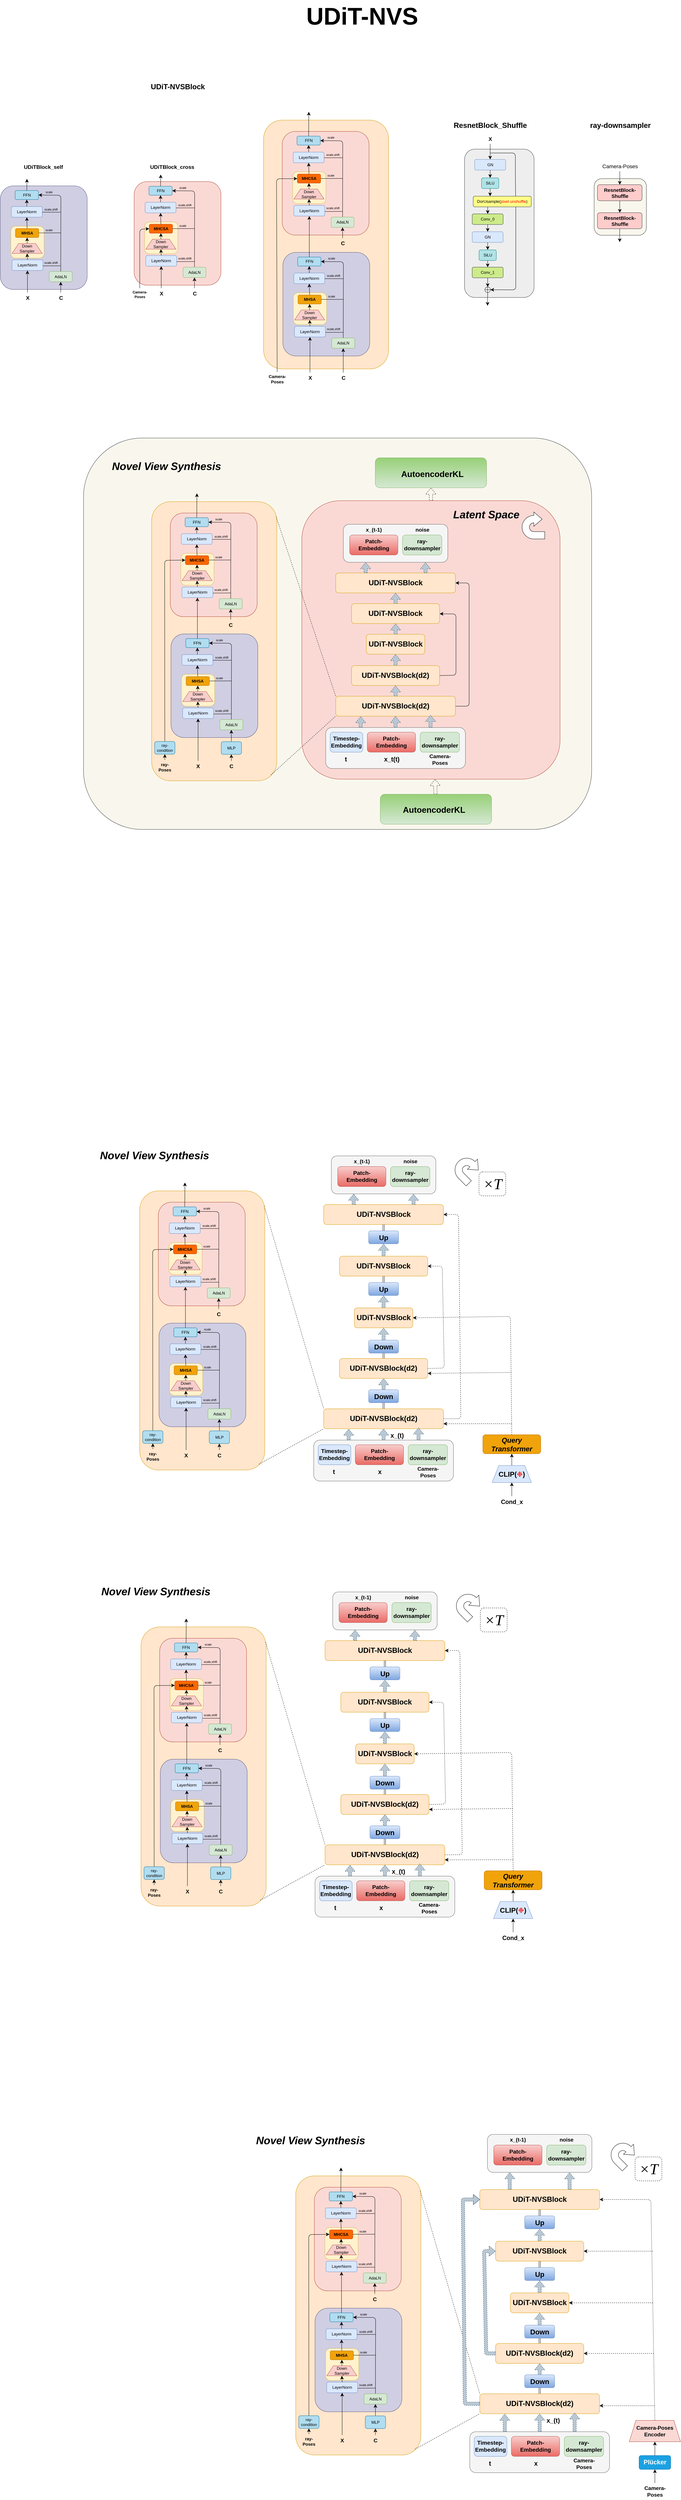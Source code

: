 <mxfile version="26.1.0">
  <diagram name="第 1 页" id="NjiP9BK6xy50x38nR00m">
    <mxGraphModel dx="3291" dy="2156" grid="0" gridSize="10" guides="1" tooltips="1" connect="1" arrows="1" fold="1" page="0" pageScale="1" pageWidth="827" pageHeight="1169" background="#FFFFFF" math="0" shadow="0">
      <root>
        <mxCell id="0" />
        <mxCell id="1" parent="0" />
        <mxCell id="fvwfvfFnf7SNEuH7nHS5-308" value="" style="rounded=1;whiteSpace=wrap;html=1;fillColor=#f9f7ed;strokeColor=#36393d;" parent="1" vertex="1">
          <mxGeometry x="-200" y="944" width="1527" height="1175" as="geometry" />
        </mxCell>
        <mxCell id="fvwfvfFnf7SNEuH7nHS5-306" style="edgeStyle=none;curved=1;rounded=0;orthogonalLoop=1;jettySize=auto;html=1;exitX=0.5;exitY=0;exitDx=0;exitDy=0;entryX=0.5;entryY=1;entryDx=0;entryDy=0;fontSize=12;shape=flexArrow;dashed=1;" parent="1" source="fvwfvfFnf7SNEuH7nHS5-295" target="fvwfvfFnf7SNEuH7nHS5-302" edge="1">
          <mxGeometry relative="1" as="geometry" />
        </mxCell>
        <mxCell id="fvwfvfFnf7SNEuH7nHS5-295" value="" style="rounded=1;whiteSpace=wrap;html=1;fillColor=#fad9d5;strokeColor=#ae4132;" parent="1" vertex="1">
          <mxGeometry x="456" y="1132" width="776" height="836.11" as="geometry" />
        </mxCell>
        <mxCell id="fvwfvfFnf7SNEuH7nHS5-211" style="edgeStyle=none;curved=1;rounded=0;orthogonalLoop=1;jettySize=auto;html=1;exitX=0.5;exitY=0;exitDx=0;exitDy=0;entryX=0.5;entryY=1;entryDx=0;entryDy=0;fontSize=12;shape=flexArrow;dashed=1;fillColor=#bac8d3;strokeColor=#23445d;" parent="1" source="fvwfvfFnf7SNEuH7nHS5-202" target="fvwfvfFnf7SNEuH7nHS5-190" edge="1">
          <mxGeometry relative="1" as="geometry" />
        </mxCell>
        <mxCell id="fvwfvfFnf7SNEuH7nHS5-202" value="" style="rounded=1;whiteSpace=wrap;html=1;fillColor=#f5f5f5;strokeColor=#666666;fontColor=#333333;" parent="1" vertex="1">
          <mxGeometry x="527.75" y="1813" width="420" height="123" as="geometry" />
        </mxCell>
        <mxCell id="fvwfvfFnf7SNEuH7nHS5-186" value="" style="rounded=1;whiteSpace=wrap;html=1;fillColor=#f9f7ed;strokeColor=#36393d;direction=east;" parent="1" vertex="1">
          <mxGeometry x="1334.5" y="165.24" width="157" height="170" as="geometry" />
        </mxCell>
        <mxCell id="fvwfvfFnf7SNEuH7nHS5-178" value="" style="rounded=1;whiteSpace=wrap;html=1;fillColor=#eeeeee;strokeColor=#36393d;" parent="1" vertex="1">
          <mxGeometry x="945" y="76.73" width="209" height="445.27" as="geometry" />
        </mxCell>
        <mxCell id="fvwfvfFnf7SNEuH7nHS5-5" value="&lt;b&gt;&lt;font style=&quot;font-size: 72px;&quot;&gt;UDiT-NVS&lt;/font&gt;&lt;/b&gt;" style="text;html=1;align=center;verticalAlign=middle;resizable=0;points=[];autosize=1;strokeColor=none;fillColor=none;fontSize=25;" parent="1" vertex="1">
          <mxGeometry x="460" y="-371" width="354" height="98" as="geometry" />
        </mxCell>
        <mxCell id="fvwfvfFnf7SNEuH7nHS5-6" value="&lt;b&gt;UDiT-NVSBlock&lt;/b&gt;" style="text;html=1;align=center;verticalAlign=middle;resizable=0;points=[];autosize=1;strokeColor=none;fillColor=none;fontSize=22;" parent="1" vertex="1">
          <mxGeometry x="-8" y="-129" width="181" height="38" as="geometry" />
        </mxCell>
        <mxCell id="fvwfvfFnf7SNEuH7nHS5-7" value="" style="rounded=1;whiteSpace=wrap;html=1;fillColor=#d0cee2;strokeColor=#56517e;" parent="1" vertex="1">
          <mxGeometry x="-450" y="187.06" width="261" height="311" as="geometry" />
        </mxCell>
        <mxCell id="fvwfvfFnf7SNEuH7nHS5-44" value="" style="rounded=1;whiteSpace=wrap;html=1;fillColor=#fff2cc;strokeColor=#d6b656;" parent="1" vertex="1">
          <mxGeometry x="-418.5" y="308.06" width="100" height="96" as="geometry" />
        </mxCell>
        <mxCell id="fvwfvfFnf7SNEuH7nHS5-25" style="edgeStyle=none;curved=1;rounded=0;orthogonalLoop=1;jettySize=auto;html=1;exitX=0.5;exitY=0;exitDx=0;exitDy=0;entryX=0.5;entryY=1;entryDx=0;entryDy=0;fontSize=12;startSize=8;endSize=8;" parent="1" source="fvwfvfFnf7SNEuH7nHS5-8" target="fvwfvfFnf7SNEuH7nHS5-10" edge="1">
          <mxGeometry relative="1" as="geometry" />
        </mxCell>
        <mxCell id="fvwfvfFnf7SNEuH7nHS5-8" value="Down&lt;div&gt;Sampler&lt;/div&gt;" style="shape=trapezoid;perimeter=trapezoidPerimeter;whiteSpace=wrap;html=1;fixedSize=1;fillColor=#f8cecc;strokeColor=#b85450;" parent="1" vertex="1">
          <mxGeometry x="-415" y="360.06" width="91" height="30" as="geometry" />
        </mxCell>
        <mxCell id="fvwfvfFnf7SNEuH7nHS5-24" style="rounded=0;orthogonalLoop=1;jettySize=auto;html=1;exitX=0.5;exitY=0;exitDx=0;exitDy=0;entryX=0.5;entryY=1;entryDx=0;entryDy=0;fontSize=12;startSize=8;endSize=8;" parent="1" source="fvwfvfFnf7SNEuH7nHS5-9" target="fvwfvfFnf7SNEuH7nHS5-8" edge="1">
          <mxGeometry relative="1" as="geometry" />
        </mxCell>
        <mxCell id="fvwfvfFnf7SNEuH7nHS5-9" value="LayerNorm" style="rounded=1;whiteSpace=wrap;html=1;fillColor=#dae8fc;strokeColor=#6c8ebf;" parent="1" vertex="1">
          <mxGeometry x="-415" y="409.06" width="93" height="32" as="geometry" />
        </mxCell>
        <mxCell id="fvwfvfFnf7SNEuH7nHS5-27" style="edgeStyle=none;curved=1;rounded=0;orthogonalLoop=1;jettySize=auto;html=1;exitX=0.5;exitY=0;exitDx=0;exitDy=0;entryX=0.5;entryY=1;entryDx=0;entryDy=0;fontSize=12;startSize=8;endSize=8;" parent="1" source="fvwfvfFnf7SNEuH7nHS5-10" target="fvwfvfFnf7SNEuH7nHS5-12" edge="1">
          <mxGeometry relative="1" as="geometry" />
        </mxCell>
        <mxCell id="fvwfvfFnf7SNEuH7nHS5-10" value="&lt;b&gt;MHSA&lt;/b&gt;" style="rounded=1;whiteSpace=wrap;html=1;fillColor=#f0a30a;strokeColor=#BD7000;fontColor=#000000;" parent="1" vertex="1">
          <mxGeometry x="-404.5" y="315.06" width="70" height="27" as="geometry" />
        </mxCell>
        <mxCell id="fvwfvfFnf7SNEuH7nHS5-28" style="edgeStyle=none;curved=1;rounded=0;orthogonalLoop=1;jettySize=auto;html=1;exitX=0.5;exitY=0;exitDx=0;exitDy=0;entryX=0.5;entryY=1;entryDx=0;entryDy=0;fontSize=12;startSize=8;endSize=8;" parent="1" source="fvwfvfFnf7SNEuH7nHS5-12" target="fvwfvfFnf7SNEuH7nHS5-13" edge="1">
          <mxGeometry relative="1" as="geometry" />
        </mxCell>
        <mxCell id="fvwfvfFnf7SNEuH7nHS5-12" value="LayerNorm" style="rounded=1;whiteSpace=wrap;html=1;fillColor=#dae8fc;strokeColor=#6c8ebf;" parent="1" vertex="1">
          <mxGeometry x="-417" y="249.06" width="93" height="32" as="geometry" />
        </mxCell>
        <mxCell id="fvwfvfFnf7SNEuH7nHS5-29" style="edgeStyle=none;curved=1;rounded=0;orthogonalLoop=1;jettySize=auto;html=1;exitX=0.5;exitY=0;exitDx=0;exitDy=0;fontSize=12;startSize=8;endSize=8;" parent="1" source="fvwfvfFnf7SNEuH7nHS5-13" edge="1">
          <mxGeometry relative="1" as="geometry">
            <mxPoint x="-370" y="165.952" as="targetPoint" />
          </mxGeometry>
        </mxCell>
        <mxCell id="fvwfvfFnf7SNEuH7nHS5-13" value="FFN" style="rounded=1;whiteSpace=wrap;html=1;fillColor=#b1ddf0;strokeColor=#10739e;" parent="1" vertex="1">
          <mxGeometry x="-405.5" y="201.06" width="70" height="27" as="geometry" />
        </mxCell>
        <mxCell id="fvwfvfFnf7SNEuH7nHS5-22" style="edgeStyle=none;curved=1;rounded=0;orthogonalLoop=1;jettySize=auto;html=1;entryX=0.5;entryY=1;entryDx=0;entryDy=0;fontSize=12;startSize=8;endSize=8;" parent="1" source="fvwfvfFnf7SNEuH7nHS5-20" target="fvwfvfFnf7SNEuH7nHS5-9" edge="1">
          <mxGeometry relative="1" as="geometry" />
        </mxCell>
        <mxCell id="fvwfvfFnf7SNEuH7nHS5-20" value="&lt;b&gt;X&lt;/b&gt;" style="text;html=1;align=center;verticalAlign=middle;resizable=0;points=[];autosize=1;strokeColor=none;fillColor=none;fontSize=16;" parent="1" vertex="1">
          <mxGeometry x="-383" y="507.06" width="29" height="31" as="geometry" />
        </mxCell>
        <mxCell id="fvwfvfFnf7SNEuH7nHS5-33" style="edgeStyle=none;curved=0;rounded=1;orthogonalLoop=1;jettySize=auto;html=1;exitX=0.5;exitY=0;exitDx=0;exitDy=0;entryX=1;entryY=0.5;entryDx=0;entryDy=0;fontSize=12;startSize=8;endSize=8;" parent="1" source="fvwfvfFnf7SNEuH7nHS5-30" target="fvwfvfFnf7SNEuH7nHS5-13" edge="1">
          <mxGeometry relative="1" as="geometry">
            <Array as="points">
              <mxPoint x="-268" y="215.06" />
            </Array>
          </mxGeometry>
        </mxCell>
        <mxCell id="fvwfvfFnf7SNEuH7nHS5-30" value="AdaLN" style="rounded=1;whiteSpace=wrap;html=1;fillColor=#d5e8d4;strokeColor=#82b366;" parent="1" vertex="1">
          <mxGeometry x="-303" y="444.06" width="69" height="31" as="geometry" />
        </mxCell>
        <mxCell id="fvwfvfFnf7SNEuH7nHS5-32" style="edgeStyle=none;curved=1;rounded=0;orthogonalLoop=1;jettySize=auto;html=1;entryX=0.5;entryY=1;entryDx=0;entryDy=0;fontSize=12;startSize=8;endSize=8;" parent="1" source="fvwfvfFnf7SNEuH7nHS5-31" target="fvwfvfFnf7SNEuH7nHS5-30" edge="1">
          <mxGeometry relative="1" as="geometry" />
        </mxCell>
        <mxCell id="fvwfvfFnf7SNEuH7nHS5-31" value="&lt;b&gt;C&lt;/b&gt;" style="text;html=1;align=center;verticalAlign=middle;resizable=0;points=[];autosize=1;strokeColor=none;fillColor=none;fontSize=16;" parent="1" vertex="1">
          <mxGeometry x="-283.5" y="507.06" width="30" height="31" as="geometry" />
        </mxCell>
        <mxCell id="fvwfvfFnf7SNEuH7nHS5-36" value="" style="endArrow=none;html=1;rounded=0;fontSize=12;startSize=8;endSize=8;curved=1;" parent="1" edge="1">
          <mxGeometry width="50" height="50" relative="1" as="geometry">
            <mxPoint x="-324" y="266.06" as="sourcePoint" />
            <mxPoint x="-268" y="266.06" as="targetPoint" />
          </mxGeometry>
        </mxCell>
        <mxCell id="fvwfvfFnf7SNEuH7nHS5-37" value="" style="endArrow=none;html=1;rounded=0;fontSize=12;startSize=8;endSize=8;curved=1;" parent="1" edge="1">
          <mxGeometry width="50" height="50" relative="1" as="geometry">
            <mxPoint x="-334.5" y="328.27" as="sourcePoint" />
            <mxPoint x="-268" y="328.06" as="targetPoint" />
          </mxGeometry>
        </mxCell>
        <mxCell id="fvwfvfFnf7SNEuH7nHS5-38" value="" style="endArrow=none;html=1;rounded=0;fontSize=12;startSize=8;endSize=8;curved=1;" parent="1" edge="1">
          <mxGeometry width="50" height="50" relative="1" as="geometry">
            <mxPoint x="-322" y="427.27" as="sourcePoint" />
            <mxPoint x="-268" y="427.06" as="targetPoint" />
          </mxGeometry>
        </mxCell>
        <mxCell id="fvwfvfFnf7SNEuH7nHS5-39" value="scale,shift" style="text;html=1;align=center;verticalAlign=middle;resizable=0;points=[];autosize=1;strokeColor=none;fillColor=none;fontSize=9;" parent="1" vertex="1">
          <mxGeometry x="-327" y="406.06" width="58" height="23" as="geometry" />
        </mxCell>
        <mxCell id="fvwfvfFnf7SNEuH7nHS5-40" value="scale,shift" style="text;html=1;align=center;verticalAlign=middle;resizable=0;points=[];autosize=1;strokeColor=none;fillColor=none;fontSize=9;" parent="1" vertex="1">
          <mxGeometry x="-327" y="246.06" width="58" height="23" as="geometry" />
        </mxCell>
        <mxCell id="fvwfvfFnf7SNEuH7nHS5-41" value="scale" style="text;html=1;align=center;verticalAlign=middle;resizable=0;points=[];autosize=1;strokeColor=none;fillColor=none;fontSize=9;" parent="1" vertex="1">
          <mxGeometry x="-324" y="308.06" width="39" height="23" as="geometry" />
        </mxCell>
        <mxCell id="fvwfvfFnf7SNEuH7nHS5-43" value="scale" style="text;html=1;align=center;verticalAlign=middle;resizable=0;points=[];autosize=1;strokeColor=none;fillColor=none;fontSize=9;" parent="1" vertex="1">
          <mxGeometry x="-324" y="194.06" width="39" height="23" as="geometry" />
        </mxCell>
        <mxCell id="fvwfvfFnf7SNEuH7nHS5-70" value="" style="rounded=1;whiteSpace=wrap;html=1;fillColor=#fad9d5;strokeColor=#ae4132;" parent="1" vertex="1">
          <mxGeometry x="-48" y="174.11" width="261" height="311" as="geometry" />
        </mxCell>
        <mxCell id="fvwfvfFnf7SNEuH7nHS5-71" value="" style="rounded=1;whiteSpace=wrap;html=1;fillColor=#fff2cc;strokeColor=#d6b656;" parent="1" vertex="1">
          <mxGeometry x="-16.5" y="295.11" width="100" height="96" as="geometry" />
        </mxCell>
        <mxCell id="fvwfvfFnf7SNEuH7nHS5-72" style="edgeStyle=none;curved=1;rounded=0;orthogonalLoop=1;jettySize=auto;html=1;exitX=0.5;exitY=0;exitDx=0;exitDy=0;entryX=0.5;entryY=1;entryDx=0;entryDy=0;fontSize=12;startSize=8;endSize=8;" parent="1" source="fvwfvfFnf7SNEuH7nHS5-73" target="fvwfvfFnf7SNEuH7nHS5-77" edge="1">
          <mxGeometry relative="1" as="geometry" />
        </mxCell>
        <mxCell id="fvwfvfFnf7SNEuH7nHS5-73" value="Down&lt;div&gt;Sampler&lt;/div&gt;" style="shape=trapezoid;perimeter=trapezoidPerimeter;whiteSpace=wrap;html=1;fixedSize=1;fillColor=#f8cecc;strokeColor=#b85450;" parent="1" vertex="1">
          <mxGeometry x="-13" y="347.11" width="91" height="30" as="geometry" />
        </mxCell>
        <mxCell id="fvwfvfFnf7SNEuH7nHS5-74" style="rounded=0;orthogonalLoop=1;jettySize=auto;html=1;exitX=0.5;exitY=0;exitDx=0;exitDy=0;entryX=0.5;entryY=1;entryDx=0;entryDy=0;fontSize=12;startSize=8;endSize=8;" parent="1" source="fvwfvfFnf7SNEuH7nHS5-75" target="fvwfvfFnf7SNEuH7nHS5-73" edge="1">
          <mxGeometry relative="1" as="geometry" />
        </mxCell>
        <mxCell id="fvwfvfFnf7SNEuH7nHS5-75" value="LayerNorm" style="rounded=1;whiteSpace=wrap;html=1;fillColor=#dae8fc;strokeColor=#6c8ebf;" parent="1" vertex="1">
          <mxGeometry x="-13" y="396.11" width="93" height="32" as="geometry" />
        </mxCell>
        <mxCell id="fvwfvfFnf7SNEuH7nHS5-76" style="edgeStyle=none;curved=1;rounded=0;orthogonalLoop=1;jettySize=auto;html=1;exitX=0.5;exitY=0;exitDx=0;exitDy=0;entryX=0.5;entryY=1;entryDx=0;entryDy=0;fontSize=12;startSize=8;endSize=8;" parent="1" source="fvwfvfFnf7SNEuH7nHS5-77" target="fvwfvfFnf7SNEuH7nHS5-79" edge="1">
          <mxGeometry relative="1" as="geometry" />
        </mxCell>
        <mxCell id="fvwfvfFnf7SNEuH7nHS5-77" value="&lt;b&gt;MHCSA&lt;/b&gt;" style="rounded=1;whiteSpace=wrap;html=1;fillColor=#fa6800;strokeColor=#C73500;fontColor=#000000;" parent="1" vertex="1">
          <mxGeometry x="-2.5" y="302.11" width="70" height="27" as="geometry" />
        </mxCell>
        <mxCell id="fvwfvfFnf7SNEuH7nHS5-78" style="edgeStyle=none;curved=1;rounded=0;orthogonalLoop=1;jettySize=auto;html=1;exitX=0.5;exitY=0;exitDx=0;exitDy=0;entryX=0.5;entryY=1;entryDx=0;entryDy=0;fontSize=12;startSize=8;endSize=8;" parent="1" source="fvwfvfFnf7SNEuH7nHS5-79" target="fvwfvfFnf7SNEuH7nHS5-81" edge="1">
          <mxGeometry relative="1" as="geometry" />
        </mxCell>
        <mxCell id="fvwfvfFnf7SNEuH7nHS5-79" value="LayerNorm" style="rounded=1;whiteSpace=wrap;html=1;fillColor=#dae8fc;strokeColor=#6c8ebf;" parent="1" vertex="1">
          <mxGeometry x="-15" y="236.11" width="93" height="32" as="geometry" />
        </mxCell>
        <mxCell id="fvwfvfFnf7SNEuH7nHS5-80" style="edgeStyle=none;curved=1;rounded=0;orthogonalLoop=1;jettySize=auto;html=1;exitX=0.5;exitY=0;exitDx=0;exitDy=0;fontSize=12;startSize=8;endSize=8;" parent="1" source="fvwfvfFnf7SNEuH7nHS5-81" edge="1">
          <mxGeometry relative="1" as="geometry">
            <mxPoint x="32" y="153.002" as="targetPoint" />
          </mxGeometry>
        </mxCell>
        <mxCell id="fvwfvfFnf7SNEuH7nHS5-81" value="FFN" style="rounded=1;whiteSpace=wrap;html=1;fillColor=#b1ddf0;strokeColor=#10739e;" parent="1" vertex="1">
          <mxGeometry x="-3.5" y="188.11" width="70" height="27" as="geometry" />
        </mxCell>
        <mxCell id="fvwfvfFnf7SNEuH7nHS5-82" style="edgeStyle=none;curved=1;rounded=0;orthogonalLoop=1;jettySize=auto;html=1;entryX=0.5;entryY=1;entryDx=0;entryDy=0;fontSize=12;startSize=8;endSize=8;" parent="1" source="fvwfvfFnf7SNEuH7nHS5-83" target="fvwfvfFnf7SNEuH7nHS5-75" edge="1">
          <mxGeometry relative="1" as="geometry" />
        </mxCell>
        <mxCell id="fvwfvfFnf7SNEuH7nHS5-83" value="&lt;b&gt;X&lt;/b&gt;" style="text;html=1;align=center;verticalAlign=middle;resizable=0;points=[];autosize=1;strokeColor=none;fillColor=none;fontSize=16;" parent="1" vertex="1">
          <mxGeometry x="19" y="494.11" width="29" height="31" as="geometry" />
        </mxCell>
        <mxCell id="fvwfvfFnf7SNEuH7nHS5-84" style="edgeStyle=none;curved=0;rounded=1;orthogonalLoop=1;jettySize=auto;html=1;exitX=0.5;exitY=0;exitDx=0;exitDy=0;entryX=1;entryY=0.5;entryDx=0;entryDy=0;fontSize=12;startSize=8;endSize=8;" parent="1" source="fvwfvfFnf7SNEuH7nHS5-85" target="fvwfvfFnf7SNEuH7nHS5-81" edge="1">
          <mxGeometry relative="1" as="geometry">
            <Array as="points">
              <mxPoint x="134" y="202.11" />
            </Array>
          </mxGeometry>
        </mxCell>
        <mxCell id="fvwfvfFnf7SNEuH7nHS5-85" value="AdaLN" style="rounded=1;whiteSpace=wrap;html=1;fillColor=#d5e8d4;strokeColor=#82b366;" parent="1" vertex="1">
          <mxGeometry x="99" y="431.11" width="69" height="31" as="geometry" />
        </mxCell>
        <mxCell id="fvwfvfFnf7SNEuH7nHS5-86" style="edgeStyle=none;curved=1;rounded=0;orthogonalLoop=1;jettySize=auto;html=1;entryX=0.5;entryY=1;entryDx=0;entryDy=0;fontSize=12;startSize=8;endSize=8;" parent="1" source="fvwfvfFnf7SNEuH7nHS5-87" target="fvwfvfFnf7SNEuH7nHS5-85" edge="1">
          <mxGeometry relative="1" as="geometry" />
        </mxCell>
        <mxCell id="fvwfvfFnf7SNEuH7nHS5-87" value="&lt;b&gt;C&lt;/b&gt;" style="text;html=1;align=center;verticalAlign=middle;resizable=0;points=[];autosize=1;strokeColor=none;fillColor=none;fontSize=16;" parent="1" vertex="1">
          <mxGeometry x="118.5" y="494.11" width="30" height="31" as="geometry" />
        </mxCell>
        <mxCell id="fvwfvfFnf7SNEuH7nHS5-88" value="" style="endArrow=none;html=1;rounded=0;fontSize=12;startSize=8;endSize=8;curved=1;" parent="1" edge="1">
          <mxGeometry width="50" height="50" relative="1" as="geometry">
            <mxPoint x="78" y="253.11" as="sourcePoint" />
            <mxPoint x="134" y="253.11" as="targetPoint" />
          </mxGeometry>
        </mxCell>
        <mxCell id="fvwfvfFnf7SNEuH7nHS5-89" value="" style="endArrow=none;html=1;rounded=0;fontSize=12;startSize=8;endSize=8;curved=1;" parent="1" edge="1">
          <mxGeometry width="50" height="50" relative="1" as="geometry">
            <mxPoint x="67.5" y="315.32" as="sourcePoint" />
            <mxPoint x="134" y="315.11" as="targetPoint" />
          </mxGeometry>
        </mxCell>
        <mxCell id="fvwfvfFnf7SNEuH7nHS5-90" value="" style="endArrow=none;html=1;rounded=0;fontSize=12;startSize=8;endSize=8;curved=1;" parent="1" edge="1">
          <mxGeometry width="50" height="50" relative="1" as="geometry">
            <mxPoint x="80" y="414.32" as="sourcePoint" />
            <mxPoint x="134" y="414.11" as="targetPoint" />
          </mxGeometry>
        </mxCell>
        <mxCell id="fvwfvfFnf7SNEuH7nHS5-91" value="scale,shift" style="text;html=1;align=center;verticalAlign=middle;resizable=0;points=[];autosize=1;strokeColor=none;fillColor=none;fontSize=9;" parent="1" vertex="1">
          <mxGeometry x="75" y="393.11" width="58" height="23" as="geometry" />
        </mxCell>
        <mxCell id="fvwfvfFnf7SNEuH7nHS5-92" value="scale,shift" style="text;html=1;align=center;verticalAlign=middle;resizable=0;points=[];autosize=1;strokeColor=none;fillColor=none;fontSize=9;" parent="1" vertex="1">
          <mxGeometry x="75" y="233.11" width="58" height="23" as="geometry" />
        </mxCell>
        <mxCell id="fvwfvfFnf7SNEuH7nHS5-93" value="scale" style="text;html=1;align=center;verticalAlign=middle;resizable=0;points=[];autosize=1;strokeColor=none;fillColor=none;fontSize=9;" parent="1" vertex="1">
          <mxGeometry x="78" y="295.11" width="39" height="23" as="geometry" />
        </mxCell>
        <mxCell id="fvwfvfFnf7SNEuH7nHS5-94" value="scale" style="text;html=1;align=center;verticalAlign=middle;resizable=0;points=[];autosize=1;strokeColor=none;fillColor=none;fontSize=9;" parent="1" vertex="1">
          <mxGeometry x="78" y="181.11" width="39" height="23" as="geometry" />
        </mxCell>
        <mxCell id="fvwfvfFnf7SNEuH7nHS5-97" style="edgeStyle=none;curved=0;rounded=1;orthogonalLoop=1;jettySize=auto;html=1;entryX=0;entryY=0.5;entryDx=0;entryDy=0;fontSize=12;startSize=8;endSize=8;" parent="1" source="fvwfvfFnf7SNEuH7nHS5-95" target="fvwfvfFnf7SNEuH7nHS5-77" edge="1">
          <mxGeometry relative="1" as="geometry">
            <Array as="points">
              <mxPoint x="-31" y="317.11" />
            </Array>
          </mxGeometry>
        </mxCell>
        <mxCell id="fvwfvfFnf7SNEuH7nHS5-95" value="&lt;b&gt;Camera-&lt;/b&gt;&lt;div&gt;&lt;b&gt;Poses&lt;/b&gt;&lt;/div&gt;" style="text;html=1;align=center;verticalAlign=middle;resizable=0;points=[];autosize=1;strokeColor=none;fillColor=none;fontSize=11;" parent="1" vertex="1">
          <mxGeometry x="-62" y="494.11" width="62" height="38" as="geometry" />
        </mxCell>
        <mxCell id="fvwfvfFnf7SNEuH7nHS5-98" value="&lt;b&gt;UDiTBlock_self&lt;/b&gt;" style="text;html=1;align=center;verticalAlign=middle;resizable=0;points=[];autosize=1;strokeColor=none;fillColor=none;fontSize=16;" parent="1" vertex="1">
          <mxGeometry x="-388.5" y="114" width="135" height="31" as="geometry" />
        </mxCell>
        <mxCell id="fvwfvfFnf7SNEuH7nHS5-100" value="" style="rounded=1;whiteSpace=wrap;html=1;fillColor=#ffe6cc;strokeColor=#d79b00;" parent="1" vertex="1">
          <mxGeometry x="341" y="-10.44" width="376" height="747" as="geometry" />
        </mxCell>
        <mxCell id="fvwfvfFnf7SNEuH7nHS5-99" value="&lt;b&gt;UDiTBlock_cross&lt;/b&gt;" style="text;html=1;align=center;verticalAlign=middle;resizable=0;points=[];autosize=1;strokeColor=none;fillColor=none;fontSize=16;" parent="1" vertex="1">
          <mxGeometry x="-10" y="114" width="151" height="31" as="geometry" />
        </mxCell>
        <mxCell id="fvwfvfFnf7SNEuH7nHS5-101" value="" style="rounded=1;whiteSpace=wrap;html=1;fillColor=#d0cee2;strokeColor=#56517e;" parent="1" vertex="1">
          <mxGeometry x="399" y="386.67" width="261" height="311" as="geometry" />
        </mxCell>
        <mxCell id="fvwfvfFnf7SNEuH7nHS5-102" value="" style="rounded=1;whiteSpace=wrap;html=1;fillColor=#fff2cc;strokeColor=#d6b656;" parent="1" vertex="1">
          <mxGeometry x="430.5" y="507.67" width="100" height="96" as="geometry" />
        </mxCell>
        <mxCell id="fvwfvfFnf7SNEuH7nHS5-103" style="edgeStyle=none;curved=1;rounded=0;orthogonalLoop=1;jettySize=auto;html=1;exitX=0.5;exitY=0;exitDx=0;exitDy=0;entryX=0.5;entryY=1;entryDx=0;entryDy=0;fontSize=12;startSize=8;endSize=8;" parent="1" source="fvwfvfFnf7SNEuH7nHS5-104" target="fvwfvfFnf7SNEuH7nHS5-108" edge="1">
          <mxGeometry relative="1" as="geometry" />
        </mxCell>
        <mxCell id="fvwfvfFnf7SNEuH7nHS5-104" value="Down&lt;div&gt;Sampler&lt;/div&gt;" style="shape=trapezoid;perimeter=trapezoidPerimeter;whiteSpace=wrap;html=1;fixedSize=1;fillColor=#f8cecc;strokeColor=#b85450;" parent="1" vertex="1">
          <mxGeometry x="434" y="559.67" width="91" height="30" as="geometry" />
        </mxCell>
        <mxCell id="fvwfvfFnf7SNEuH7nHS5-105" style="rounded=0;orthogonalLoop=1;jettySize=auto;html=1;exitX=0.5;exitY=0;exitDx=0;exitDy=0;entryX=0.5;entryY=1;entryDx=0;entryDy=0;fontSize=12;startSize=8;endSize=8;" parent="1" source="fvwfvfFnf7SNEuH7nHS5-106" target="fvwfvfFnf7SNEuH7nHS5-104" edge="1">
          <mxGeometry relative="1" as="geometry" />
        </mxCell>
        <mxCell id="fvwfvfFnf7SNEuH7nHS5-106" value="LayerNorm" style="rounded=1;whiteSpace=wrap;html=1;fillColor=#dae8fc;strokeColor=#6c8ebf;" parent="1" vertex="1">
          <mxGeometry x="434" y="608.67" width="93" height="32" as="geometry" />
        </mxCell>
        <mxCell id="fvwfvfFnf7SNEuH7nHS5-107" style="edgeStyle=none;curved=1;rounded=0;orthogonalLoop=1;jettySize=auto;html=1;exitX=0.5;exitY=0;exitDx=0;exitDy=0;entryX=0.5;entryY=1;entryDx=0;entryDy=0;fontSize=12;startSize=8;endSize=8;" parent="1" source="fvwfvfFnf7SNEuH7nHS5-108" target="fvwfvfFnf7SNEuH7nHS5-110" edge="1">
          <mxGeometry relative="1" as="geometry" />
        </mxCell>
        <mxCell id="fvwfvfFnf7SNEuH7nHS5-108" value="&lt;b&gt;MHSA&lt;/b&gt;" style="rounded=1;whiteSpace=wrap;html=1;fillColor=#f0a30a;strokeColor=#BD7000;fontColor=#000000;" parent="1" vertex="1">
          <mxGeometry x="444.5" y="514.67" width="70" height="27" as="geometry" />
        </mxCell>
        <mxCell id="fvwfvfFnf7SNEuH7nHS5-109" style="edgeStyle=none;curved=1;rounded=0;orthogonalLoop=1;jettySize=auto;html=1;exitX=0.5;exitY=0;exitDx=0;exitDy=0;entryX=0.5;entryY=1;entryDx=0;entryDy=0;fontSize=12;startSize=8;endSize=8;" parent="1" source="fvwfvfFnf7SNEuH7nHS5-110" target="fvwfvfFnf7SNEuH7nHS5-112" edge="1">
          <mxGeometry relative="1" as="geometry" />
        </mxCell>
        <mxCell id="fvwfvfFnf7SNEuH7nHS5-110" value="LayerNorm" style="rounded=1;whiteSpace=wrap;html=1;fillColor=#dae8fc;strokeColor=#6c8ebf;" parent="1" vertex="1">
          <mxGeometry x="432" y="448.67" width="93" height="32" as="geometry" />
        </mxCell>
        <mxCell id="fvwfvfFnf7SNEuH7nHS5-112" value="FFN" style="rounded=1;whiteSpace=wrap;html=1;fillColor=#b1ddf0;strokeColor=#10739e;" parent="1" vertex="1">
          <mxGeometry x="443.5" y="400.67" width="70" height="27" as="geometry" />
        </mxCell>
        <mxCell id="fvwfvfFnf7SNEuH7nHS5-113" style="edgeStyle=none;curved=1;rounded=0;orthogonalLoop=1;jettySize=auto;html=1;entryX=0.5;entryY=1;entryDx=0;entryDy=0;fontSize=12;startSize=8;endSize=8;" parent="1" source="fvwfvfFnf7SNEuH7nHS5-114" target="fvwfvfFnf7SNEuH7nHS5-106" edge="1">
          <mxGeometry relative="1" as="geometry" />
        </mxCell>
        <mxCell id="fvwfvfFnf7SNEuH7nHS5-114" value="&lt;b&gt;X&lt;/b&gt;" style="text;html=1;align=center;verticalAlign=middle;resizable=0;points=[];autosize=1;strokeColor=none;fillColor=none;fontSize=16;" parent="1" vertex="1">
          <mxGeometry x="466" y="747.56" width="29" height="31" as="geometry" />
        </mxCell>
        <mxCell id="fvwfvfFnf7SNEuH7nHS5-115" style="edgeStyle=none;curved=0;rounded=1;orthogonalLoop=1;jettySize=auto;html=1;exitX=0.5;exitY=0;exitDx=0;exitDy=0;entryX=1;entryY=0.5;entryDx=0;entryDy=0;fontSize=12;startSize=8;endSize=8;" parent="1" source="fvwfvfFnf7SNEuH7nHS5-116" target="fvwfvfFnf7SNEuH7nHS5-112" edge="1">
          <mxGeometry relative="1" as="geometry">
            <Array as="points">
              <mxPoint x="581" y="414.67" />
            </Array>
          </mxGeometry>
        </mxCell>
        <mxCell id="fvwfvfFnf7SNEuH7nHS5-116" value="AdaLN" style="rounded=1;whiteSpace=wrap;html=1;fillColor=#d5e8d4;strokeColor=#82b366;" parent="1" vertex="1">
          <mxGeometry x="546" y="643.67" width="69" height="31" as="geometry" />
        </mxCell>
        <mxCell id="fvwfvfFnf7SNEuH7nHS5-117" style="edgeStyle=none;curved=1;rounded=0;orthogonalLoop=1;jettySize=auto;html=1;entryX=0.5;entryY=1;entryDx=0;entryDy=0;fontSize=12;startSize=8;endSize=8;" parent="1" source="fvwfvfFnf7SNEuH7nHS5-118" target="fvwfvfFnf7SNEuH7nHS5-116" edge="1">
          <mxGeometry relative="1" as="geometry" />
        </mxCell>
        <mxCell id="fvwfvfFnf7SNEuH7nHS5-118" value="&lt;b&gt;C&lt;/b&gt;" style="text;html=1;align=center;verticalAlign=middle;resizable=0;points=[];autosize=1;strokeColor=none;fillColor=none;fontSize=16;" parent="1" vertex="1">
          <mxGeometry x="565.5" y="747.56" width="30" height="31" as="geometry" />
        </mxCell>
        <mxCell id="fvwfvfFnf7SNEuH7nHS5-119" value="" style="endArrow=none;html=1;rounded=0;fontSize=12;startSize=8;endSize=8;curved=1;" parent="1" edge="1">
          <mxGeometry width="50" height="50" relative="1" as="geometry">
            <mxPoint x="525" y="465.67" as="sourcePoint" />
            <mxPoint x="581" y="465.67" as="targetPoint" />
          </mxGeometry>
        </mxCell>
        <mxCell id="fvwfvfFnf7SNEuH7nHS5-120" value="" style="endArrow=none;html=1;rounded=0;fontSize=12;startSize=8;endSize=8;curved=1;" parent="1" edge="1">
          <mxGeometry width="50" height="50" relative="1" as="geometry">
            <mxPoint x="514.5" y="527.88" as="sourcePoint" />
            <mxPoint x="581" y="527.67" as="targetPoint" />
          </mxGeometry>
        </mxCell>
        <mxCell id="fvwfvfFnf7SNEuH7nHS5-121" value="" style="endArrow=none;html=1;rounded=0;fontSize=12;startSize=8;endSize=8;curved=1;" parent="1" edge="1">
          <mxGeometry width="50" height="50" relative="1" as="geometry">
            <mxPoint x="527" y="626.88" as="sourcePoint" />
            <mxPoint x="581" y="626.67" as="targetPoint" />
          </mxGeometry>
        </mxCell>
        <mxCell id="fvwfvfFnf7SNEuH7nHS5-122" value="scale,shift" style="text;html=1;align=center;verticalAlign=middle;resizable=0;points=[];autosize=1;strokeColor=none;fillColor=none;fontSize=9;" parent="1" vertex="1">
          <mxGeometry x="522" y="605.67" width="58" height="23" as="geometry" />
        </mxCell>
        <mxCell id="fvwfvfFnf7SNEuH7nHS5-123" value="scale,shift" style="text;html=1;align=center;verticalAlign=middle;resizable=0;points=[];autosize=1;strokeColor=none;fillColor=none;fontSize=9;" parent="1" vertex="1">
          <mxGeometry x="522" y="445.67" width="58" height="23" as="geometry" />
        </mxCell>
        <mxCell id="fvwfvfFnf7SNEuH7nHS5-124" value="scale" style="text;html=1;align=center;verticalAlign=middle;resizable=0;points=[];autosize=1;strokeColor=none;fillColor=none;fontSize=9;" parent="1" vertex="1">
          <mxGeometry x="525" y="507.67" width="39" height="23" as="geometry" />
        </mxCell>
        <mxCell id="fvwfvfFnf7SNEuH7nHS5-125" value="scale" style="text;html=1;align=center;verticalAlign=middle;resizable=0;points=[];autosize=1;strokeColor=none;fillColor=none;fontSize=9;" parent="1" vertex="1">
          <mxGeometry x="525" y="393.67" width="39" height="23" as="geometry" />
        </mxCell>
        <mxCell id="fvwfvfFnf7SNEuH7nHS5-126" value="" style="rounded=1;whiteSpace=wrap;html=1;fillColor=#fad9d5;strokeColor=#ae4132;" parent="1" vertex="1">
          <mxGeometry x="397" y="23.67" width="261" height="311" as="geometry" />
        </mxCell>
        <mxCell id="fvwfvfFnf7SNEuH7nHS5-127" value="" style="rounded=1;whiteSpace=wrap;html=1;fillColor=#fff2cc;strokeColor=#d6b656;" parent="1" vertex="1">
          <mxGeometry x="428.5" y="144.67" width="100" height="96" as="geometry" />
        </mxCell>
        <mxCell id="fvwfvfFnf7SNEuH7nHS5-128" style="edgeStyle=none;curved=1;rounded=0;orthogonalLoop=1;jettySize=auto;html=1;exitX=0.5;exitY=0;exitDx=0;exitDy=0;entryX=0.5;entryY=1;entryDx=0;entryDy=0;fontSize=12;startSize=8;endSize=8;" parent="1" source="fvwfvfFnf7SNEuH7nHS5-129" target="fvwfvfFnf7SNEuH7nHS5-133" edge="1">
          <mxGeometry relative="1" as="geometry" />
        </mxCell>
        <mxCell id="fvwfvfFnf7SNEuH7nHS5-129" value="Down&lt;div&gt;Sampler&lt;/div&gt;" style="shape=trapezoid;perimeter=trapezoidPerimeter;whiteSpace=wrap;html=1;fixedSize=1;fillColor=#f8cecc;strokeColor=#b85450;" parent="1" vertex="1">
          <mxGeometry x="432" y="196.67" width="91" height="30" as="geometry" />
        </mxCell>
        <mxCell id="fvwfvfFnf7SNEuH7nHS5-130" style="rounded=0;orthogonalLoop=1;jettySize=auto;html=1;exitX=0.5;exitY=0;exitDx=0;exitDy=0;entryX=0.5;entryY=1;entryDx=0;entryDy=0;fontSize=12;startSize=8;endSize=8;" parent="1" source="fvwfvfFnf7SNEuH7nHS5-131" target="fvwfvfFnf7SNEuH7nHS5-129" edge="1">
          <mxGeometry relative="1" as="geometry" />
        </mxCell>
        <mxCell id="fvwfvfFnf7SNEuH7nHS5-131" value="LayerNorm" style="rounded=1;whiteSpace=wrap;html=1;fillColor=#dae8fc;strokeColor=#6c8ebf;" parent="1" vertex="1">
          <mxGeometry x="432" y="245.67" width="93" height="32" as="geometry" />
        </mxCell>
        <mxCell id="fvwfvfFnf7SNEuH7nHS5-132" style="edgeStyle=none;curved=1;rounded=0;orthogonalLoop=1;jettySize=auto;html=1;exitX=0.5;exitY=0;exitDx=0;exitDy=0;entryX=0.5;entryY=1;entryDx=0;entryDy=0;fontSize=12;startSize=8;endSize=8;" parent="1" source="fvwfvfFnf7SNEuH7nHS5-133" target="fvwfvfFnf7SNEuH7nHS5-135" edge="1">
          <mxGeometry relative="1" as="geometry" />
        </mxCell>
        <mxCell id="fvwfvfFnf7SNEuH7nHS5-133" value="&lt;b&gt;MHCSA&lt;/b&gt;" style="rounded=1;whiteSpace=wrap;html=1;fillColor=#fa6800;strokeColor=#C73500;fontColor=#000000;" parent="1" vertex="1">
          <mxGeometry x="442.5" y="151.67" width="70" height="27" as="geometry" />
        </mxCell>
        <mxCell id="fvwfvfFnf7SNEuH7nHS5-134" style="edgeStyle=none;curved=1;rounded=0;orthogonalLoop=1;jettySize=auto;html=1;exitX=0.5;exitY=0;exitDx=0;exitDy=0;entryX=0.5;entryY=1;entryDx=0;entryDy=0;fontSize=12;startSize=8;endSize=8;" parent="1" source="fvwfvfFnf7SNEuH7nHS5-135" target="fvwfvfFnf7SNEuH7nHS5-137" edge="1">
          <mxGeometry relative="1" as="geometry" />
        </mxCell>
        <mxCell id="fvwfvfFnf7SNEuH7nHS5-135" value="LayerNorm" style="rounded=1;whiteSpace=wrap;html=1;fillColor=#dae8fc;strokeColor=#6c8ebf;" parent="1" vertex="1">
          <mxGeometry x="430" y="85.67" width="93" height="32" as="geometry" />
        </mxCell>
        <mxCell id="fvwfvfFnf7SNEuH7nHS5-136" style="edgeStyle=none;curved=1;rounded=0;orthogonalLoop=1;jettySize=auto;html=1;exitX=0.5;exitY=0;exitDx=0;exitDy=0;fontSize=12;startSize=8;endSize=8;" parent="1" source="fvwfvfFnf7SNEuH7nHS5-137" edge="1">
          <mxGeometry relative="1" as="geometry">
            <mxPoint x="477" y="-35.44" as="targetPoint" />
          </mxGeometry>
        </mxCell>
        <mxCell id="fvwfvfFnf7SNEuH7nHS5-137" value="FFN" style="rounded=1;whiteSpace=wrap;html=1;fillColor=#b1ddf0;strokeColor=#10739e;" parent="1" vertex="1">
          <mxGeometry x="441.5" y="37.67" width="70" height="27" as="geometry" />
        </mxCell>
        <mxCell id="fvwfvfFnf7SNEuH7nHS5-140" style="edgeStyle=none;curved=0;rounded=1;orthogonalLoop=1;jettySize=auto;html=1;exitX=0.5;exitY=0;exitDx=0;exitDy=0;entryX=1;entryY=0.5;entryDx=0;entryDy=0;fontSize=12;startSize=8;endSize=8;" parent="1" source="fvwfvfFnf7SNEuH7nHS5-141" target="fvwfvfFnf7SNEuH7nHS5-137" edge="1">
          <mxGeometry relative="1" as="geometry">
            <Array as="points">
              <mxPoint x="579" y="51.67" />
            </Array>
          </mxGeometry>
        </mxCell>
        <mxCell id="fvwfvfFnf7SNEuH7nHS5-141" value="AdaLN" style="rounded=1;whiteSpace=wrap;html=1;fillColor=#d5e8d4;strokeColor=#82b366;" parent="1" vertex="1">
          <mxGeometry x="544" y="280.67" width="69" height="31" as="geometry" />
        </mxCell>
        <mxCell id="fvwfvfFnf7SNEuH7nHS5-142" style="edgeStyle=none;curved=1;rounded=0;orthogonalLoop=1;jettySize=auto;html=1;entryX=0.5;entryY=1;entryDx=0;entryDy=0;fontSize=12;startSize=8;endSize=8;" parent="1" source="fvwfvfFnf7SNEuH7nHS5-143" target="fvwfvfFnf7SNEuH7nHS5-141" edge="1">
          <mxGeometry relative="1" as="geometry" />
        </mxCell>
        <mxCell id="fvwfvfFnf7SNEuH7nHS5-143" value="&lt;b&gt;C&lt;/b&gt;" style="text;html=1;align=center;verticalAlign=middle;resizable=0;points=[];autosize=1;strokeColor=none;fillColor=none;fontSize=16;" parent="1" vertex="1">
          <mxGeometry x="563.5" y="343.67" width="30" height="31" as="geometry" />
        </mxCell>
        <mxCell id="fvwfvfFnf7SNEuH7nHS5-144" value="" style="endArrow=none;html=1;rounded=0;fontSize=12;startSize=8;endSize=8;curved=1;" parent="1" edge="1">
          <mxGeometry width="50" height="50" relative="1" as="geometry">
            <mxPoint x="523" y="102.67" as="sourcePoint" />
            <mxPoint x="579" y="102.67" as="targetPoint" />
          </mxGeometry>
        </mxCell>
        <mxCell id="fvwfvfFnf7SNEuH7nHS5-145" value="" style="endArrow=none;html=1;rounded=0;fontSize=12;startSize=8;endSize=8;curved=1;" parent="1" edge="1">
          <mxGeometry width="50" height="50" relative="1" as="geometry">
            <mxPoint x="512.5" y="164.88" as="sourcePoint" />
            <mxPoint x="579" y="164.67" as="targetPoint" />
          </mxGeometry>
        </mxCell>
        <mxCell id="fvwfvfFnf7SNEuH7nHS5-146" value="" style="endArrow=none;html=1;rounded=0;fontSize=12;startSize=8;endSize=8;curved=1;" parent="1" edge="1">
          <mxGeometry width="50" height="50" relative="1" as="geometry">
            <mxPoint x="525" y="263.88" as="sourcePoint" />
            <mxPoint x="579" y="263.67" as="targetPoint" />
          </mxGeometry>
        </mxCell>
        <mxCell id="fvwfvfFnf7SNEuH7nHS5-147" value="scale,shift" style="text;html=1;align=center;verticalAlign=middle;resizable=0;points=[];autosize=1;strokeColor=none;fillColor=none;fontSize=9;" parent="1" vertex="1">
          <mxGeometry x="520" y="242.67" width="58" height="23" as="geometry" />
        </mxCell>
        <mxCell id="fvwfvfFnf7SNEuH7nHS5-148" value="scale,shift" style="text;html=1;align=center;verticalAlign=middle;resizable=0;points=[];autosize=1;strokeColor=none;fillColor=none;fontSize=9;" parent="1" vertex="1">
          <mxGeometry x="520" y="82.67" width="58" height="23" as="geometry" />
        </mxCell>
        <mxCell id="fvwfvfFnf7SNEuH7nHS5-149" value="scale" style="text;html=1;align=center;verticalAlign=middle;resizable=0;points=[];autosize=1;strokeColor=none;fillColor=none;fontSize=9;" parent="1" vertex="1">
          <mxGeometry x="523" y="144.67" width="39" height="23" as="geometry" />
        </mxCell>
        <mxCell id="fvwfvfFnf7SNEuH7nHS5-150" value="scale" style="text;html=1;align=center;verticalAlign=middle;resizable=0;points=[];autosize=1;strokeColor=none;fillColor=none;fontSize=9;" parent="1" vertex="1">
          <mxGeometry x="523" y="30.67" width="39" height="23" as="geometry" />
        </mxCell>
        <mxCell id="fvwfvfFnf7SNEuH7nHS5-151" style="edgeStyle=none;curved=0;rounded=1;orthogonalLoop=1;jettySize=auto;html=1;entryX=0;entryY=0.5;entryDx=0;entryDy=0;fontSize=12;startSize=8;endSize=8;" parent="1" source="fvwfvfFnf7SNEuH7nHS5-152" target="fvwfvfFnf7SNEuH7nHS5-133" edge="1">
          <mxGeometry relative="1" as="geometry">
            <Array as="points">
              <mxPoint x="380" y="165.56" />
            </Array>
          </mxGeometry>
        </mxCell>
        <mxCell id="fvwfvfFnf7SNEuH7nHS5-152" value="&lt;b&gt;&lt;font style=&quot;font-size: 13px;&quot;&gt;Camera-&lt;/font&gt;&lt;/b&gt;&lt;div&gt;&lt;b&gt;&lt;font style=&quot;font-size: 13px;&quot;&gt;Poses&lt;/font&gt;&lt;/b&gt;&lt;/div&gt;" style="text;html=1;align=center;verticalAlign=middle;resizable=0;points=[];autosize=1;strokeColor=none;fillColor=none;fontSize=11;" parent="1" vertex="1">
          <mxGeometry x="347" y="745.56" width="70" height="43" as="geometry" />
        </mxCell>
        <mxCell id="fvwfvfFnf7SNEuH7nHS5-111" style="edgeStyle=none;curved=1;rounded=0;orthogonalLoop=1;jettySize=auto;html=1;exitX=0.5;exitY=0;exitDx=0;exitDy=0;fontSize=12;startSize=8;endSize=8;entryX=0.5;entryY=1;entryDx=0;entryDy=0;" parent="1" source="fvwfvfFnf7SNEuH7nHS5-112" target="fvwfvfFnf7SNEuH7nHS5-131" edge="1">
          <mxGeometry relative="1" as="geometry">
            <mxPoint x="479" y="365.562" as="targetPoint" />
          </mxGeometry>
        </mxCell>
        <mxCell id="fvwfvfFnf7SNEuH7nHS5-154" value="&lt;b&gt;ResnetBlock_Shuffle&lt;/b&gt;" style="text;html=1;align=center;verticalAlign=middle;resizable=0;points=[];autosize=1;strokeColor=none;fillColor=none;fontSize=22;" parent="1" vertex="1">
          <mxGeometry x="903" y="-13.0" width="238" height="38" as="geometry" />
        </mxCell>
        <mxCell id="fvwfvfFnf7SNEuH7nHS5-161" style="edgeStyle=none;curved=1;rounded=0;orthogonalLoop=1;jettySize=auto;html=1;exitX=0.5;exitY=1;exitDx=0;exitDy=0;entryX=0.5;entryY=0;entryDx=0;entryDy=0;fontSize=12;startSize=8;endSize=8;" parent="1" source="fvwfvfFnf7SNEuH7nHS5-155" target="fvwfvfFnf7SNEuH7nHS5-157" edge="1">
          <mxGeometry relative="1" as="geometry" />
        </mxCell>
        <mxCell id="fvwfvfFnf7SNEuH7nHS5-155" value="GN" style="rounded=1;whiteSpace=wrap;html=1;fillColor=#dae8fc;strokeColor=#6c8ebf;" parent="1" vertex="1">
          <mxGeometry x="975.5" y="107.67" width="93" height="32" as="geometry" />
        </mxCell>
        <mxCell id="fvwfvfFnf7SNEuH7nHS5-157" value="SiLU" style="rounded=1;whiteSpace=wrap;html=1;fillColor=#b0e3e6;strokeColor=#0e8088;" parent="1" vertex="1">
          <mxGeometry x="996" y="163" width="52" height="32" as="geometry" />
        </mxCell>
        <mxCell id="fvwfvfFnf7SNEuH7nHS5-164" style="edgeStyle=none;curved=1;rounded=0;orthogonalLoop=1;jettySize=auto;html=1;exitX=0.25;exitY=1;exitDx=0;exitDy=0;fontSize=12;startSize=8;endSize=8;" parent="1" source="fvwfvfFnf7SNEuH7nHS5-158" target="fvwfvfFnf7SNEuH7nHS5-163" edge="1">
          <mxGeometry relative="1" as="geometry" />
        </mxCell>
        <mxCell id="fvwfvfFnf7SNEuH7nHS5-158" value="DorUsample(&lt;font style=&quot;color: rgb(255, 0, 0);&quot;&gt;pixel unshuffle&lt;/font&gt;)" style="rounded=1;whiteSpace=wrap;html=1;fillColor=#ffff88;strokeColor=#36393d;" parent="1" vertex="1">
          <mxGeometry x="971" y="218.0" width="174.5" height="32" as="geometry" />
        </mxCell>
        <mxCell id="fvwfvfFnf7SNEuH7nHS5-160" style="edgeStyle=none;curved=1;rounded=0;orthogonalLoop=1;jettySize=auto;html=1;entryX=0.5;entryY=0;entryDx=0;entryDy=0;fontSize=12;startSize=8;endSize=8;" parent="1" source="fvwfvfFnf7SNEuH7nHS5-159" target="fvwfvfFnf7SNEuH7nHS5-155" edge="1">
          <mxGeometry relative="1" as="geometry" />
        </mxCell>
        <mxCell id="fvwfvfFnf7SNEuH7nHS5-159" value="&lt;b&gt;X&lt;/b&gt;" style="text;html=1;align=center;verticalAlign=middle;resizable=0;points=[];autosize=1;strokeColor=none;fillColor=none;fontSize=16;" parent="1" vertex="1">
          <mxGeometry x="1007.5" y="30.0" width="29" height="31" as="geometry" />
        </mxCell>
        <mxCell id="fvwfvfFnf7SNEuH7nHS5-162" style="edgeStyle=none;curved=1;rounded=0;orthogonalLoop=1;jettySize=auto;html=1;exitX=0.5;exitY=1;exitDx=0;exitDy=0;entryX=0.291;entryY=-0.001;entryDx=0;entryDy=0;entryPerimeter=0;fontSize=12;startSize=8;endSize=8;" parent="1" source="fvwfvfFnf7SNEuH7nHS5-157" target="fvwfvfFnf7SNEuH7nHS5-158" edge="1">
          <mxGeometry relative="1" as="geometry" />
        </mxCell>
        <mxCell id="fvwfvfFnf7SNEuH7nHS5-166" style="edgeStyle=none;curved=1;rounded=0;orthogonalLoop=1;jettySize=auto;html=1;exitX=0.5;exitY=1;exitDx=0;exitDy=0;entryX=0.5;entryY=0;entryDx=0;entryDy=0;fontSize=12;startSize=8;endSize=8;" parent="1" source="fvwfvfFnf7SNEuH7nHS5-163" target="fvwfvfFnf7SNEuH7nHS5-165" edge="1">
          <mxGeometry relative="1" as="geometry" />
        </mxCell>
        <mxCell id="fvwfvfFnf7SNEuH7nHS5-163" value="Conv_0" style="rounded=1;whiteSpace=wrap;html=1;fillColor=#cdeb8b;strokeColor=#36393d;" parent="1" vertex="1">
          <mxGeometry x="968" y="271.06" width="93" height="32" as="geometry" />
        </mxCell>
        <mxCell id="fvwfvfFnf7SNEuH7nHS5-168" style="edgeStyle=none;curved=1;rounded=0;orthogonalLoop=1;jettySize=auto;html=1;exitX=0.5;exitY=1;exitDx=0;exitDy=0;fontSize=12;startSize=8;endSize=8;" parent="1" source="fvwfvfFnf7SNEuH7nHS5-165" target="fvwfvfFnf7SNEuH7nHS5-167" edge="1">
          <mxGeometry relative="1" as="geometry" />
        </mxCell>
        <mxCell id="fvwfvfFnf7SNEuH7nHS5-165" value="GN" style="rounded=1;whiteSpace=wrap;html=1;fillColor=#dae8fc;strokeColor=#6c8ebf;" parent="1" vertex="1">
          <mxGeometry x="968" y="324.67" width="93" height="32" as="geometry" />
        </mxCell>
        <mxCell id="fvwfvfFnf7SNEuH7nHS5-170" style="edgeStyle=none;curved=1;rounded=0;orthogonalLoop=1;jettySize=auto;html=1;exitX=0.5;exitY=1;exitDx=0;exitDy=0;fontSize=12;startSize=8;endSize=8;" parent="1" source="fvwfvfFnf7SNEuH7nHS5-167" target="fvwfvfFnf7SNEuH7nHS5-169" edge="1">
          <mxGeometry relative="1" as="geometry" />
        </mxCell>
        <mxCell id="fvwfvfFnf7SNEuH7nHS5-167" value="SiLU" style="rounded=1;whiteSpace=wrap;html=1;fillColor=#b0e3e6;strokeColor=#0e8088;" parent="1" vertex="1">
          <mxGeometry x="988.5" y="379.11" width="52" height="32" as="geometry" />
        </mxCell>
        <mxCell id="fvwfvfFnf7SNEuH7nHS5-171" style="edgeStyle=none;curved=1;rounded=0;orthogonalLoop=1;jettySize=auto;html=1;exitX=0.5;exitY=1;exitDx=0;exitDy=0;fontSize=12;startSize=8;endSize=8;entryX=0.5;entryY=0;entryDx=0;entryDy=0;" parent="1" source="fvwfvfFnf7SNEuH7nHS5-169" target="fvwfvfFnf7SNEuH7nHS5-172" edge="1">
          <mxGeometry relative="1" as="geometry">
            <mxPoint x="1014.167" y="492.188" as="targetPoint" />
          </mxGeometry>
        </mxCell>
        <mxCell id="fvwfvfFnf7SNEuH7nHS5-169" value="Conv_1" style="rounded=1;whiteSpace=wrap;html=1;fillColor=#cdeb8b;strokeColor=#36393d;" parent="1" vertex="1">
          <mxGeometry x="968" y="431.06" width="93" height="32" as="geometry" />
        </mxCell>
        <mxCell id="fvwfvfFnf7SNEuH7nHS5-173" style="edgeStyle=none;curved=1;rounded=0;orthogonalLoop=1;jettySize=auto;html=1;exitX=0.5;exitY=1;exitDx=0;exitDy=0;fontSize=12;startSize=8;endSize=8;" parent="1" source="fvwfvfFnf7SNEuH7nHS5-172" edge="1">
          <mxGeometry relative="1" as="geometry">
            <mxPoint x="1014.167" y="546.818" as="targetPoint" />
          </mxGeometry>
        </mxCell>
        <mxCell id="fvwfvfFnf7SNEuH7nHS5-172" value="" style="shape=orEllipse;perimeter=ellipsePerimeter;whiteSpace=wrap;html=1;backgroundOutline=1;" parent="1" vertex="1">
          <mxGeometry x="1006.25" y="490.55" width="16.5" height="16.56" as="geometry" />
        </mxCell>
        <mxCell id="fvwfvfFnf7SNEuH7nHS5-175" value="" style="endArrow=none;html=1;rounded=1;fontSize=12;startSize=8;endSize=8;edgeStyle=orthogonalEdgeStyle;entryX=0.726;entryY=-0.011;entryDx=0;entryDy=0;entryPerimeter=0;curved=0;" parent="1" edge="1">
          <mxGeometry width="50" height="50" relative="1" as="geometry">
            <mxPoint x="1022.75" y="88.35" as="sourcePoint" />
            <mxPoint x="1098.437" y="217.998" as="targetPoint" />
            <Array as="points">
              <mxPoint x="1097.75" y="89.35" />
              <mxPoint x="1097.75" y="147.35" />
              <mxPoint x="1098.75" y="147.35" />
            </Array>
          </mxGeometry>
        </mxCell>
        <mxCell id="fvwfvfFnf7SNEuH7nHS5-177" value="" style="endArrow=classic;html=1;rounded=1;fontSize=12;startSize=8;endSize=8;curved=0;entryX=1;entryY=0.5;entryDx=0;entryDy=0;" parent="1" target="fvwfvfFnf7SNEuH7nHS5-172" edge="1">
          <mxGeometry width="50" height="50" relative="1" as="geometry">
            <mxPoint x="1099" y="250" as="sourcePoint" />
            <mxPoint x="1134" y="360" as="targetPoint" />
            <Array as="points">
              <mxPoint x="1099" y="499" />
            </Array>
          </mxGeometry>
        </mxCell>
        <mxCell id="fvwfvfFnf7SNEuH7nHS5-179" value="&lt;b&gt;ray-downsampler&lt;/b&gt;" style="text;html=1;align=center;verticalAlign=middle;resizable=0;points=[];autosize=1;strokeColor=none;fillColor=none;fontSize=22;" parent="1" vertex="1">
          <mxGeometry x="1313" y="-13" width="200" height="38" as="geometry" />
        </mxCell>
        <mxCell id="fvwfvfFnf7SNEuH7nHS5-184" style="edgeStyle=none;curved=1;rounded=0;orthogonalLoop=1;jettySize=auto;html=1;exitX=0.5;exitY=1;exitDx=0;exitDy=0;entryX=0.5;entryY=0;entryDx=0;entryDy=0;fontSize=12;startSize=8;endSize=8;" parent="1" source="fvwfvfFnf7SNEuH7nHS5-180" target="fvwfvfFnf7SNEuH7nHS5-181" edge="1">
          <mxGeometry relative="1" as="geometry" />
        </mxCell>
        <mxCell id="fvwfvfFnf7SNEuH7nHS5-180" value="&lt;b style=&quot;text-wrap-mode: nowrap;&quot;&gt;&lt;font style=&quot;font-size: 15px;&quot;&gt;ResnetBlock-&lt;/font&gt;&lt;/b&gt;&lt;div&gt;&lt;b style=&quot;text-wrap-mode: nowrap;&quot;&gt;&lt;font style=&quot;font-size: 15px;&quot;&gt;Shuffle&lt;/font&gt;&lt;/b&gt;&lt;/div&gt;" style="rounded=1;whiteSpace=wrap;html=1;fillColor=#ffcccc;strokeColor=#36393d;direction=east;" parent="1" vertex="1">
          <mxGeometry x="1344.5" y="183.41" width="134" height="48.33" as="geometry" />
        </mxCell>
        <mxCell id="fvwfvfFnf7SNEuH7nHS5-185" style="edgeStyle=none;curved=1;rounded=0;orthogonalLoop=1;jettySize=auto;html=1;exitX=0.5;exitY=1;exitDx=0;exitDy=0;fontSize=12;startSize=8;endSize=8;entryX=0.5;entryY=1;entryDx=0;entryDy=0;" parent="1" source="fvwfvfFnf7SNEuH7nHS5-181" edge="1">
          <mxGeometry relative="1" as="geometry">
            <mxPoint x="1411.3" y="355.7" as="targetPoint" />
          </mxGeometry>
        </mxCell>
        <mxCell id="fvwfvfFnf7SNEuH7nHS5-181" value="&lt;b style=&quot;text-wrap-mode: nowrap;&quot;&gt;&lt;font style=&quot;font-size: 15px;&quot;&gt;ResnetBlock-&lt;/font&gt;&lt;/b&gt;&lt;div&gt;&lt;b style=&quot;text-wrap-mode: nowrap;&quot;&gt;&lt;font style=&quot;font-size: 15px;&quot;&gt;Shuffle&lt;/font&gt;&lt;/b&gt;&lt;/div&gt;" style="rounded=1;whiteSpace=wrap;html=1;fillColor=#ffcccc;strokeColor=#36393d;direction=east;" parent="1" vertex="1">
          <mxGeometry x="1344.5" y="267.47" width="134" height="48.33" as="geometry" />
        </mxCell>
        <mxCell id="fvwfvfFnf7SNEuH7nHS5-183" style="edgeStyle=none;curved=1;rounded=0;orthogonalLoop=1;jettySize=auto;html=1;fontSize=12;startSize=8;endSize=8;entryX=0.5;entryY=0;entryDx=0;entryDy=0;" parent="1" source="fvwfvfFnf7SNEuH7nHS5-182" target="fvwfvfFnf7SNEuH7nHS5-180" edge="1">
          <mxGeometry relative="1" as="geometry" />
        </mxCell>
        <mxCell id="fvwfvfFnf7SNEuH7nHS5-182" value="Camera-Poses" style="text;html=1;align=center;verticalAlign=middle;resizable=0;points=[];autosize=1;strokeColor=none;fillColor=none;fontSize=16;" parent="1" vertex="1">
          <mxGeometry x="1349" y="112.3" width="125" height="31" as="geometry" />
        </mxCell>
        <mxCell id="fvwfvfFnf7SNEuH7nHS5-305" style="edgeStyle=none;curved=1;rounded=0;orthogonalLoop=1;jettySize=auto;html=1;fontSize=12;shape=flexArrow;dashed=1;" parent="1" source="fvwfvfFnf7SNEuH7nHS5-187" target="fvwfvfFnf7SNEuH7nHS5-295" edge="1">
          <mxGeometry relative="1" as="geometry" />
        </mxCell>
        <mxCell id="fvwfvfFnf7SNEuH7nHS5-187" value="" style="rounded=1;whiteSpace=wrap;html=1;fillColor=#d5e8d4;strokeColor=#82b366;gradientColor=#97d077;flipV=1;flipH=1;direction=south;rotation=-90;" parent="1" vertex="1">
          <mxGeometry x="814" y="1891" width="90" height="334.5" as="geometry" />
        </mxCell>
        <mxCell id="fvwfvfFnf7SNEuH7nHS5-188" value="&lt;b&gt;&lt;font style=&quot;font-size: 25px;&quot;&gt;AutoencoderKL&lt;/font&gt;&lt;/b&gt;" style="text;html=1;align=center;verticalAlign=middle;resizable=0;points=[];autosize=1;strokeColor=none;fillColor=none;fontSize=16;rotation=0;" parent="1" vertex="1">
          <mxGeometry x="750" y="2037.75" width="206" height="42" as="geometry" />
        </mxCell>
        <mxCell id="fvwfvfFnf7SNEuH7nHS5-189" value="&lt;b&gt;&lt;font style=&quot;font-size: 17px;&quot;&gt;Patch-Embedding&lt;/font&gt;&lt;/b&gt;" style="rounded=1;whiteSpace=wrap;html=1;fillColor=#f8cecc;gradientColor=#ea6b66;strokeColor=#b85450;" parent="1" vertex="1">
          <mxGeometry x="652.75" y="1827" width="145" height="60" as="geometry" />
        </mxCell>
        <mxCell id="fvwfvfFnf7SNEuH7nHS5-212" style="edgeStyle=none;curved=1;rounded=0;orthogonalLoop=1;jettySize=auto;html=1;exitX=0.5;exitY=0;exitDx=0;exitDy=0;entryX=0.5;entryY=1;entryDx=0;entryDy=0;fontSize=12;shape=flexArrow;dashed=1;fillColor=#bac8d3;strokeColor=#23445d;" parent="1" source="fvwfvfFnf7SNEuH7nHS5-190" target="fvwfvfFnf7SNEuH7nHS5-191" edge="1">
          <mxGeometry relative="1" as="geometry" />
        </mxCell>
        <mxCell id="fvwfvfFnf7SNEuH7nHS5-234" style="edgeStyle=none;curved=0;rounded=1;orthogonalLoop=1;jettySize=auto;html=1;exitX=1;exitY=0.5;exitDx=0;exitDy=0;entryX=1;entryY=0.5;entryDx=0;entryDy=0;fontSize=12;startSize=8;endSize=8;" parent="1" source="fvwfvfFnf7SNEuH7nHS5-190" target="fvwfvfFnf7SNEuH7nHS5-197" edge="1">
          <mxGeometry relative="1" as="geometry">
            <Array as="points">
              <mxPoint x="958.75" y="1749" />
              <mxPoint x="958.75" y="1379" />
            </Array>
          </mxGeometry>
        </mxCell>
        <mxCell id="fvwfvfFnf7SNEuH7nHS5-190" value="&lt;b style=&quot;font-size: 22px; text-wrap-mode: nowrap;&quot;&gt;UDiT-NVSBlock(d2)&lt;/b&gt;" style="rounded=1;whiteSpace=wrap;html=1;fillColor=#ffe6cc;strokeColor=#d79b00;" parent="1" vertex="1">
          <mxGeometry x="557.75" y="1719" width="360" height="60" as="geometry" />
        </mxCell>
        <mxCell id="fvwfvfFnf7SNEuH7nHS5-213" style="edgeStyle=none;curved=1;rounded=0;orthogonalLoop=1;jettySize=auto;html=1;exitX=0.5;exitY=0;exitDx=0;exitDy=0;entryX=0.5;entryY=1;entryDx=0;entryDy=0;fontSize=12;shape=flexArrow;dashed=1;fillColor=#bac8d3;strokeColor=#23445d;" parent="1" source="fvwfvfFnf7SNEuH7nHS5-191" target="fvwfvfFnf7SNEuH7nHS5-192" edge="1">
          <mxGeometry relative="1" as="geometry" />
        </mxCell>
        <mxCell id="fvwfvfFnf7SNEuH7nHS5-191" value="&lt;b style=&quot;font-size: 22px; text-wrap-mode: nowrap;&quot;&gt;UDiT-NVSBlock(d2)&lt;/b&gt;" style="rounded=1;whiteSpace=wrap;html=1;fillColor=#ffe6cc;strokeColor=#d79b00;" parent="1" vertex="1">
          <mxGeometry x="605.25" y="1627" width="265" height="60" as="geometry" />
        </mxCell>
        <mxCell id="fvwfvfFnf7SNEuH7nHS5-214" style="edgeStyle=none;curved=1;rounded=0;orthogonalLoop=1;jettySize=auto;html=1;exitX=0.5;exitY=0;exitDx=0;exitDy=0;entryX=0.5;entryY=1;entryDx=0;entryDy=0;fontSize=12;shape=flexArrow;dashed=1;fillColor=#bac8d3;strokeColor=#23445d;" parent="1" source="fvwfvfFnf7SNEuH7nHS5-192" target="fvwfvfFnf7SNEuH7nHS5-198" edge="1">
          <mxGeometry relative="1" as="geometry" />
        </mxCell>
        <mxCell id="fvwfvfFnf7SNEuH7nHS5-192" value="&lt;b style=&quot;font-size: 22px; text-wrap-mode: nowrap;&quot;&gt;UDiT-NVSBlock&lt;/b&gt;" style="rounded=1;whiteSpace=wrap;html=1;fillColor=#ffe6cc;strokeColor=#d79b00;" parent="1" vertex="1">
          <mxGeometry x="649.75" y="1533" width="176" height="60" as="geometry" />
        </mxCell>
        <mxCell id="fvwfvfFnf7SNEuH7nHS5-195" value="&lt;b&gt;&lt;font style=&quot;font-size: 17px;&quot;&gt;Timestep-Embedding&lt;/font&gt;&lt;/b&gt;" style="rounded=1;whiteSpace=wrap;html=1;fillColor=#dae8fc;strokeColor=#6c8ebf;" parent="1" vertex="1">
          <mxGeometry x="541.25" y="1827" width="98" height="60" as="geometry" />
        </mxCell>
        <mxCell id="fvwfvfFnf7SNEuH7nHS5-197" value="&lt;b style=&quot;font-size: 22px; text-wrap-mode: nowrap;&quot;&gt;UDiT-NVSBlock&lt;/b&gt;" style="rounded=1;whiteSpace=wrap;html=1;fillColor=#ffe6cc;strokeColor=#d79b00;" parent="1" vertex="1">
          <mxGeometry x="557.75" y="1349" width="360" height="60" as="geometry" />
        </mxCell>
        <mxCell id="fvwfvfFnf7SNEuH7nHS5-215" style="edgeStyle=none;curved=1;rounded=0;orthogonalLoop=1;jettySize=auto;html=1;exitX=0.5;exitY=0;exitDx=0;exitDy=0;entryX=0.5;entryY=1;entryDx=0;entryDy=0;fontSize=12;shape=flexArrow;dashed=1;fillColor=#bac8d3;strokeColor=#23445d;" parent="1" source="fvwfvfFnf7SNEuH7nHS5-198" target="fvwfvfFnf7SNEuH7nHS5-197" edge="1">
          <mxGeometry relative="1" as="geometry" />
        </mxCell>
        <mxCell id="fvwfvfFnf7SNEuH7nHS5-198" value="&lt;b style=&quot;font-size: 22px; text-wrap-mode: nowrap;&quot;&gt;UDiT-NVSBlock&lt;/b&gt;" style="rounded=1;whiteSpace=wrap;html=1;fillColor=#ffe6cc;strokeColor=#d79b00;" parent="1" vertex="1">
          <mxGeometry x="605.25" y="1441" width="265" height="60" as="geometry" />
        </mxCell>
        <mxCell id="fvwfvfFnf7SNEuH7nHS5-199" value="&lt;b style=&quot;text-wrap-mode: nowrap;&quot;&gt;&lt;font style=&quot;font-size: 17px;&quot;&gt;ray-&lt;/font&gt;&lt;/b&gt;&lt;div&gt;&lt;b style=&quot;text-wrap-mode: nowrap;&quot;&gt;&lt;font style=&quot;font-size: 17px;&quot;&gt;downsampler&lt;/font&gt;&lt;/b&gt;&lt;/div&gt;" style="rounded=1;whiteSpace=wrap;html=1;fillColor=#d5e8d4;strokeColor=#82b366;" parent="1" vertex="1">
          <mxGeometry x="811.75" y="1827" width="118" height="60" as="geometry" />
        </mxCell>
        <mxCell id="fvwfvfFnf7SNEuH7nHS5-204" value="&lt;b&gt;&lt;font style=&quot;font-size: 19px;&quot;&gt;t&lt;/font&gt;&lt;/b&gt;" style="text;html=1;align=center;verticalAlign=middle;resizable=0;points=[];autosize=1;strokeColor=none;fillColor=none;fontSize=16;" parent="1" vertex="1">
          <mxGeometry x="575.75" y="1891" width="24" height="35" as="geometry" />
        </mxCell>
        <mxCell id="fvwfvfFnf7SNEuH7nHS5-206" value="&lt;span style=&quot;font-size: 19px;&quot;&gt;&lt;b&gt;x_t(t)&lt;/b&gt;&lt;/span&gt;" style="text;html=1;align=center;verticalAlign=middle;resizable=0;points=[];autosize=1;strokeColor=none;fillColor=none;fontSize=16;" parent="1" vertex="1">
          <mxGeometry x="693.75" y="1891" width="64" height="35" as="geometry" />
        </mxCell>
        <mxCell id="fvwfvfFnf7SNEuH7nHS5-208" value="&lt;b&gt;Camera-&lt;/b&gt;&lt;div&gt;&lt;b&gt;Poses&lt;/b&gt;&lt;/div&gt;" style="text;html=1;align=center;verticalAlign=middle;resizable=0;points=[];autosize=1;strokeColor=none;fillColor=none;fontSize=16;" parent="1" vertex="1">
          <mxGeometry x="829.75" y="1883.5" width="82" height="50" as="geometry" />
        </mxCell>
        <mxCell id="fvwfvfFnf7SNEuH7nHS5-216" style="edgeStyle=none;curved=1;rounded=0;orthogonalLoop=1;jettySize=auto;html=1;exitX=0.75;exitY=0;exitDx=0;exitDy=0;entryX=0.792;entryY=0.943;entryDx=0;entryDy=0;entryPerimeter=0;fontSize=12;shape=flexArrow;dashed=1;fillColor=#bac8d3;strokeColor=#23445d;" parent="1" source="fvwfvfFnf7SNEuH7nHS5-202" target="fvwfvfFnf7SNEuH7nHS5-190" edge="1">
          <mxGeometry relative="1" as="geometry" />
        </mxCell>
        <mxCell id="fvwfvfFnf7SNEuH7nHS5-217" style="edgeStyle=none;curved=1;rounded=0;orthogonalLoop=1;jettySize=auto;html=1;exitX=0.25;exitY=0;exitDx=0;exitDy=0;entryX=0.209;entryY=1.008;entryDx=0;entryDy=0;entryPerimeter=0;fontSize=12;shape=flexArrow;dashed=1;fillColor=#bac8d3;strokeColor=#23445d;" parent="1" source="fvwfvfFnf7SNEuH7nHS5-202" target="fvwfvfFnf7SNEuH7nHS5-190" edge="1">
          <mxGeometry relative="1" as="geometry" />
        </mxCell>
        <mxCell id="fvwfvfFnf7SNEuH7nHS5-218" value="" style="rounded=1;whiteSpace=wrap;html=1;fillColor=#f5f5f5;fontColor=#333333;strokeColor=#666666;" parent="1" vertex="1">
          <mxGeometry x="580.75" y="1203" width="314" height="114" as="geometry" />
        </mxCell>
        <mxCell id="fvwfvfFnf7SNEuH7nHS5-219" value="&lt;b&gt;&lt;font style=&quot;font-size: 17px;&quot;&gt;Patch-Embedding&lt;/font&gt;&lt;/b&gt;" style="rounded=1;whiteSpace=wrap;html=1;fillColor=#f8cecc;gradientColor=#ea6b66;strokeColor=#b85450;" parent="1" vertex="1">
          <mxGeometry x="599.75" y="1235" width="145" height="60" as="geometry" />
        </mxCell>
        <mxCell id="fvwfvfFnf7SNEuH7nHS5-221" value="&lt;b style=&quot;text-wrap-mode: nowrap;&quot;&gt;&lt;font style=&quot;font-size: 17px;&quot;&gt;ray-&lt;/font&gt;&lt;/b&gt;&lt;div&gt;&lt;b style=&quot;text-wrap-mode: nowrap;&quot;&gt;&lt;font style=&quot;font-size: 17px;&quot;&gt;downsampler&lt;/font&gt;&lt;/b&gt;&lt;/div&gt;" style="rounded=1;whiteSpace=wrap;html=1;fillColor=#d5e8d4;strokeColor=#82b366;" parent="1" vertex="1">
          <mxGeometry x="758.75" y="1235" width="118" height="60" as="geometry" />
        </mxCell>
        <mxCell id="fvwfvfFnf7SNEuH7nHS5-228" style="edgeStyle=none;curved=1;rounded=0;orthogonalLoop=1;jettySize=auto;html=1;exitX=0.25;exitY=0;exitDx=0;exitDy=0;entryX=0.214;entryY=0.999;entryDx=0;entryDy=0;entryPerimeter=0;fontSize=12;shape=flexArrow;dashed=1;fillColor=#bac8d3;strokeColor=#23445d;" parent="1" source="fvwfvfFnf7SNEuH7nHS5-197" target="fvwfvfFnf7SNEuH7nHS5-218" edge="1">
          <mxGeometry relative="1" as="geometry" />
        </mxCell>
        <mxCell id="fvwfvfFnf7SNEuH7nHS5-230" style="edgeStyle=none;curved=1;rounded=0;orthogonalLoop=1;jettySize=auto;html=1;exitX=0.75;exitY=0;exitDx=0;exitDy=0;fontSize=12;entryX=0.786;entryY=1.002;entryDx=0;entryDy=0;entryPerimeter=0;shape=flexArrow;dashed=1;fillColor=#bac8d3;strokeColor=#23445d;" parent="1" source="fvwfvfFnf7SNEuH7nHS5-197" target="fvwfvfFnf7SNEuH7nHS5-218" edge="1">
          <mxGeometry relative="1" as="geometry">
            <mxPoint x="826.75" y="1316" as="targetPoint" />
          </mxGeometry>
        </mxCell>
        <mxCell id="fvwfvfFnf7SNEuH7nHS5-231" value="&lt;b&gt;x_(t-1)&lt;/b&gt;" style="text;html=1;align=center;verticalAlign=middle;resizable=0;points=[];autosize=1;strokeColor=none;fillColor=none;fontSize=16;" parent="1" vertex="1">
          <mxGeometry x="639.25" y="1203" width="66" height="31" as="geometry" />
        </mxCell>
        <mxCell id="fvwfvfFnf7SNEuH7nHS5-232" value="&lt;b&gt;noise&lt;/b&gt;" style="text;html=1;align=center;verticalAlign=middle;resizable=0;points=[];autosize=1;strokeColor=none;fillColor=none;fontSize=16;" parent="1" vertex="1">
          <mxGeometry x="787.75" y="1203" width="60" height="31" as="geometry" />
        </mxCell>
        <mxCell id="fvwfvfFnf7SNEuH7nHS5-236" value="" style="rounded=1;whiteSpace=wrap;html=1;fillColor=#ffe6cc;strokeColor=#d79b00;" parent="1" vertex="1">
          <mxGeometry x="4.75" y="1135" width="376" height="838" as="geometry" />
        </mxCell>
        <mxCell id="fvwfvfFnf7SNEuH7nHS5-237" value="" style="rounded=1;whiteSpace=wrap;html=1;fillColor=#d0cee2;strokeColor=#56517e;" parent="1" vertex="1">
          <mxGeometry x="62.75" y="1532.11" width="261" height="311" as="geometry" />
        </mxCell>
        <mxCell id="fvwfvfFnf7SNEuH7nHS5-238" value="" style="rounded=1;whiteSpace=wrap;html=1;fillColor=#fff2cc;strokeColor=#d6b656;" parent="1" vertex="1">
          <mxGeometry x="94.25" y="1653.11" width="100" height="96" as="geometry" />
        </mxCell>
        <mxCell id="fvwfvfFnf7SNEuH7nHS5-239" style="edgeStyle=none;curved=1;rounded=0;orthogonalLoop=1;jettySize=auto;html=1;exitX=0.5;exitY=0;exitDx=0;exitDy=0;entryX=0.5;entryY=1;entryDx=0;entryDy=0;fontSize=12;startSize=8;endSize=8;" parent="1" source="fvwfvfFnf7SNEuH7nHS5-240" target="fvwfvfFnf7SNEuH7nHS5-244" edge="1">
          <mxGeometry relative="1" as="geometry" />
        </mxCell>
        <mxCell id="fvwfvfFnf7SNEuH7nHS5-240" value="Down&lt;div&gt;Sampler&lt;/div&gt;" style="shape=trapezoid;perimeter=trapezoidPerimeter;whiteSpace=wrap;html=1;fixedSize=1;fillColor=#f8cecc;strokeColor=#b85450;" parent="1" vertex="1">
          <mxGeometry x="97.75" y="1705.11" width="91" height="30" as="geometry" />
        </mxCell>
        <mxCell id="fvwfvfFnf7SNEuH7nHS5-241" style="rounded=0;orthogonalLoop=1;jettySize=auto;html=1;exitX=0.5;exitY=0;exitDx=0;exitDy=0;entryX=0.5;entryY=1;entryDx=0;entryDy=0;fontSize=12;startSize=8;endSize=8;" parent="1" source="fvwfvfFnf7SNEuH7nHS5-242" target="fvwfvfFnf7SNEuH7nHS5-240" edge="1">
          <mxGeometry relative="1" as="geometry" />
        </mxCell>
        <mxCell id="fvwfvfFnf7SNEuH7nHS5-242" value="LayerNorm" style="rounded=1;whiteSpace=wrap;html=1;fillColor=#dae8fc;strokeColor=#6c8ebf;" parent="1" vertex="1">
          <mxGeometry x="97.75" y="1754.11" width="93" height="32" as="geometry" />
        </mxCell>
        <mxCell id="fvwfvfFnf7SNEuH7nHS5-243" style="edgeStyle=none;curved=1;rounded=0;orthogonalLoop=1;jettySize=auto;html=1;exitX=0.5;exitY=0;exitDx=0;exitDy=0;entryX=0.5;entryY=1;entryDx=0;entryDy=0;fontSize=12;startSize=8;endSize=8;" parent="1" source="fvwfvfFnf7SNEuH7nHS5-244" target="fvwfvfFnf7SNEuH7nHS5-246" edge="1">
          <mxGeometry relative="1" as="geometry" />
        </mxCell>
        <mxCell id="fvwfvfFnf7SNEuH7nHS5-244" value="&lt;b&gt;MHSA&lt;/b&gt;" style="rounded=1;whiteSpace=wrap;html=1;fillColor=#f0a30a;strokeColor=#BD7000;fontColor=#000000;" parent="1" vertex="1">
          <mxGeometry x="108.25" y="1660.11" width="70" height="27" as="geometry" />
        </mxCell>
        <mxCell id="fvwfvfFnf7SNEuH7nHS5-245" style="edgeStyle=none;curved=1;rounded=0;orthogonalLoop=1;jettySize=auto;html=1;exitX=0.5;exitY=0;exitDx=0;exitDy=0;entryX=0.5;entryY=1;entryDx=0;entryDy=0;fontSize=12;startSize=8;endSize=8;" parent="1" source="fvwfvfFnf7SNEuH7nHS5-246" target="fvwfvfFnf7SNEuH7nHS5-247" edge="1">
          <mxGeometry relative="1" as="geometry" />
        </mxCell>
        <mxCell id="fvwfvfFnf7SNEuH7nHS5-246" value="LayerNorm" style="rounded=1;whiteSpace=wrap;html=1;fillColor=#dae8fc;strokeColor=#6c8ebf;" parent="1" vertex="1">
          <mxGeometry x="95.75" y="1594.11" width="93" height="32" as="geometry" />
        </mxCell>
        <mxCell id="fvwfvfFnf7SNEuH7nHS5-247" value="FFN" style="rounded=1;whiteSpace=wrap;html=1;fillColor=#b1ddf0;strokeColor=#10739e;" parent="1" vertex="1">
          <mxGeometry x="107.25" y="1546.11" width="70" height="27" as="geometry" />
        </mxCell>
        <mxCell id="fvwfvfFnf7SNEuH7nHS5-248" style="edgeStyle=none;curved=1;rounded=0;orthogonalLoop=1;jettySize=auto;html=1;entryX=0.5;entryY=1;entryDx=0;entryDy=0;fontSize=12;startSize=8;endSize=8;" parent="1" source="fvwfvfFnf7SNEuH7nHS5-249" target="fvwfvfFnf7SNEuH7nHS5-242" edge="1">
          <mxGeometry relative="1" as="geometry" />
        </mxCell>
        <mxCell id="fvwfvfFnf7SNEuH7nHS5-249" value="&lt;b&gt;X&lt;/b&gt;" style="text;html=1;align=center;verticalAlign=middle;resizable=0;points=[];autosize=1;strokeColor=none;fillColor=none;fontSize=16;" parent="1" vertex="1">
          <mxGeometry x="129.75" y="1913" width="29" height="31" as="geometry" />
        </mxCell>
        <mxCell id="fvwfvfFnf7SNEuH7nHS5-250" style="edgeStyle=none;curved=0;rounded=1;orthogonalLoop=1;jettySize=auto;html=1;exitX=0.5;exitY=0;exitDx=0;exitDy=0;entryX=1;entryY=0.5;entryDx=0;entryDy=0;fontSize=12;startSize=8;endSize=8;" parent="1" source="fvwfvfFnf7SNEuH7nHS5-251" target="fvwfvfFnf7SNEuH7nHS5-247" edge="1">
          <mxGeometry relative="1" as="geometry">
            <Array as="points">
              <mxPoint x="244.75" y="1560.11" />
            </Array>
          </mxGeometry>
        </mxCell>
        <mxCell id="fvwfvfFnf7SNEuH7nHS5-251" value="AdaLN" style="rounded=1;whiteSpace=wrap;html=1;fillColor=#d5e8d4;strokeColor=#82b366;" parent="1" vertex="1">
          <mxGeometry x="209.75" y="1789.11" width="69" height="31" as="geometry" />
        </mxCell>
        <mxCell id="fvwfvfFnf7SNEuH7nHS5-252" style="edgeStyle=none;curved=1;rounded=0;orthogonalLoop=1;jettySize=auto;html=1;entryX=0.5;entryY=1;entryDx=0;entryDy=0;fontSize=12;startSize=8;endSize=8;exitX=0.5;exitY=0;exitDx=0;exitDy=0;" parent="1" source="fvwfvfFnf7SNEuH7nHS5-293" target="fvwfvfFnf7SNEuH7nHS5-251" edge="1">
          <mxGeometry relative="1" as="geometry">
            <mxPoint x="244.25" y="1893" as="sourcePoint" />
          </mxGeometry>
        </mxCell>
        <mxCell id="fvwfvfFnf7SNEuH7nHS5-254" value="" style="endArrow=none;html=1;rounded=0;fontSize=12;startSize=8;endSize=8;curved=1;" parent="1" edge="1">
          <mxGeometry width="50" height="50" relative="1" as="geometry">
            <mxPoint x="188.75" y="1611.11" as="sourcePoint" />
            <mxPoint x="244.75" y="1611.11" as="targetPoint" />
          </mxGeometry>
        </mxCell>
        <mxCell id="fvwfvfFnf7SNEuH7nHS5-255" value="" style="endArrow=none;html=1;rounded=0;fontSize=12;startSize=8;endSize=8;curved=1;" parent="1" edge="1">
          <mxGeometry width="50" height="50" relative="1" as="geometry">
            <mxPoint x="178.25" y="1673.32" as="sourcePoint" />
            <mxPoint x="244.75" y="1673.11" as="targetPoint" />
          </mxGeometry>
        </mxCell>
        <mxCell id="fvwfvfFnf7SNEuH7nHS5-256" value="" style="endArrow=none;html=1;rounded=0;fontSize=12;startSize=8;endSize=8;curved=1;" parent="1" edge="1">
          <mxGeometry width="50" height="50" relative="1" as="geometry">
            <mxPoint x="190.75" y="1772.32" as="sourcePoint" />
            <mxPoint x="244.75" y="1772.11" as="targetPoint" />
          </mxGeometry>
        </mxCell>
        <mxCell id="fvwfvfFnf7SNEuH7nHS5-257" value="scale,shift" style="text;html=1;align=center;verticalAlign=middle;resizable=0;points=[];autosize=1;strokeColor=none;fillColor=none;fontSize=9;" parent="1" vertex="1">
          <mxGeometry x="185.75" y="1751.11" width="58" height="23" as="geometry" />
        </mxCell>
        <mxCell id="fvwfvfFnf7SNEuH7nHS5-258" value="scale,shift" style="text;html=1;align=center;verticalAlign=middle;resizable=0;points=[];autosize=1;strokeColor=none;fillColor=none;fontSize=9;" parent="1" vertex="1">
          <mxGeometry x="185.75" y="1591.11" width="58" height="23" as="geometry" />
        </mxCell>
        <mxCell id="fvwfvfFnf7SNEuH7nHS5-259" value="scale" style="text;html=1;align=center;verticalAlign=middle;resizable=0;points=[];autosize=1;strokeColor=none;fillColor=none;fontSize=9;" parent="1" vertex="1">
          <mxGeometry x="188.75" y="1653.11" width="39" height="23" as="geometry" />
        </mxCell>
        <mxCell id="fvwfvfFnf7SNEuH7nHS5-260" value="scale" style="text;html=1;align=center;verticalAlign=middle;resizable=0;points=[];autosize=1;strokeColor=none;fillColor=none;fontSize=9;" parent="1" vertex="1">
          <mxGeometry x="188.75" y="1539.11" width="39" height="23" as="geometry" />
        </mxCell>
        <mxCell id="fvwfvfFnf7SNEuH7nHS5-261" value="" style="rounded=1;whiteSpace=wrap;html=1;fillColor=#fad9d5;strokeColor=#ae4132;" parent="1" vertex="1">
          <mxGeometry x="60.75" y="1169.11" width="261" height="311" as="geometry" />
        </mxCell>
        <mxCell id="fvwfvfFnf7SNEuH7nHS5-262" value="" style="rounded=1;whiteSpace=wrap;html=1;fillColor=#fff2cc;strokeColor=#d6b656;" parent="1" vertex="1">
          <mxGeometry x="92.25" y="1290.11" width="100" height="96" as="geometry" />
        </mxCell>
        <mxCell id="fvwfvfFnf7SNEuH7nHS5-263" style="edgeStyle=none;curved=1;rounded=0;orthogonalLoop=1;jettySize=auto;html=1;exitX=0.5;exitY=0;exitDx=0;exitDy=0;entryX=0.5;entryY=1;entryDx=0;entryDy=0;fontSize=12;startSize=8;endSize=8;" parent="1" source="fvwfvfFnf7SNEuH7nHS5-264" target="fvwfvfFnf7SNEuH7nHS5-268" edge="1">
          <mxGeometry relative="1" as="geometry" />
        </mxCell>
        <mxCell id="fvwfvfFnf7SNEuH7nHS5-264" value="Down&lt;div&gt;Sampler&lt;/div&gt;" style="shape=trapezoid;perimeter=trapezoidPerimeter;whiteSpace=wrap;html=1;fixedSize=1;fillColor=#f8cecc;strokeColor=#b85450;" parent="1" vertex="1">
          <mxGeometry x="95.75" y="1342.11" width="91" height="30" as="geometry" />
        </mxCell>
        <mxCell id="fvwfvfFnf7SNEuH7nHS5-265" style="rounded=0;orthogonalLoop=1;jettySize=auto;html=1;exitX=0.5;exitY=0;exitDx=0;exitDy=0;entryX=0.5;entryY=1;entryDx=0;entryDy=0;fontSize=12;startSize=8;endSize=8;" parent="1" source="fvwfvfFnf7SNEuH7nHS5-266" target="fvwfvfFnf7SNEuH7nHS5-264" edge="1">
          <mxGeometry relative="1" as="geometry" />
        </mxCell>
        <mxCell id="fvwfvfFnf7SNEuH7nHS5-266" value="LayerNorm" style="rounded=1;whiteSpace=wrap;html=1;fillColor=#dae8fc;strokeColor=#6c8ebf;" parent="1" vertex="1">
          <mxGeometry x="95.75" y="1391.11" width="93" height="32" as="geometry" />
        </mxCell>
        <mxCell id="fvwfvfFnf7SNEuH7nHS5-267" style="edgeStyle=none;curved=1;rounded=0;orthogonalLoop=1;jettySize=auto;html=1;exitX=0.5;exitY=0;exitDx=0;exitDy=0;entryX=0.5;entryY=1;entryDx=0;entryDy=0;fontSize=12;startSize=8;endSize=8;" parent="1" source="fvwfvfFnf7SNEuH7nHS5-268" target="fvwfvfFnf7SNEuH7nHS5-270" edge="1">
          <mxGeometry relative="1" as="geometry" />
        </mxCell>
        <mxCell id="fvwfvfFnf7SNEuH7nHS5-268" value="&lt;b&gt;MHCSA&lt;/b&gt;" style="rounded=1;whiteSpace=wrap;html=1;fillColor=#fa6800;strokeColor=#C73500;fontColor=#000000;" parent="1" vertex="1">
          <mxGeometry x="106.25" y="1297.11" width="70" height="27" as="geometry" />
        </mxCell>
        <mxCell id="fvwfvfFnf7SNEuH7nHS5-269" style="edgeStyle=none;curved=1;rounded=0;orthogonalLoop=1;jettySize=auto;html=1;exitX=0.5;exitY=0;exitDx=0;exitDy=0;entryX=0.5;entryY=1;entryDx=0;entryDy=0;fontSize=12;startSize=8;endSize=8;" parent="1" source="fvwfvfFnf7SNEuH7nHS5-270" target="fvwfvfFnf7SNEuH7nHS5-272" edge="1">
          <mxGeometry relative="1" as="geometry" />
        </mxCell>
        <mxCell id="fvwfvfFnf7SNEuH7nHS5-270" value="LayerNorm" style="rounded=1;whiteSpace=wrap;html=1;fillColor=#dae8fc;strokeColor=#6c8ebf;" parent="1" vertex="1">
          <mxGeometry x="93.75" y="1231.11" width="93" height="32" as="geometry" />
        </mxCell>
        <mxCell id="fvwfvfFnf7SNEuH7nHS5-271" style="edgeStyle=none;curved=1;rounded=0;orthogonalLoop=1;jettySize=auto;html=1;exitX=0.5;exitY=0;exitDx=0;exitDy=0;fontSize=12;startSize=8;endSize=8;" parent="1" source="fvwfvfFnf7SNEuH7nHS5-272" edge="1">
          <mxGeometry relative="1" as="geometry">
            <mxPoint x="140.75" y="1110" as="targetPoint" />
          </mxGeometry>
        </mxCell>
        <mxCell id="fvwfvfFnf7SNEuH7nHS5-272" value="FFN" style="rounded=1;whiteSpace=wrap;html=1;fillColor=#b1ddf0;strokeColor=#10739e;" parent="1" vertex="1">
          <mxGeometry x="105.25" y="1183.11" width="70" height="27" as="geometry" />
        </mxCell>
        <mxCell id="fvwfvfFnf7SNEuH7nHS5-273" style="edgeStyle=none;curved=0;rounded=1;orthogonalLoop=1;jettySize=auto;html=1;exitX=0.5;exitY=0;exitDx=0;exitDy=0;entryX=1;entryY=0.5;entryDx=0;entryDy=0;fontSize=12;startSize=8;endSize=8;" parent="1" source="fvwfvfFnf7SNEuH7nHS5-274" target="fvwfvfFnf7SNEuH7nHS5-272" edge="1">
          <mxGeometry relative="1" as="geometry">
            <Array as="points">
              <mxPoint x="242.75" y="1197.11" />
            </Array>
          </mxGeometry>
        </mxCell>
        <mxCell id="fvwfvfFnf7SNEuH7nHS5-274" value="AdaLN" style="rounded=1;whiteSpace=wrap;html=1;fillColor=#d5e8d4;strokeColor=#82b366;" parent="1" vertex="1">
          <mxGeometry x="207.75" y="1426.11" width="69" height="31" as="geometry" />
        </mxCell>
        <mxCell id="fvwfvfFnf7SNEuH7nHS5-275" style="edgeStyle=none;curved=1;rounded=0;orthogonalLoop=1;jettySize=auto;html=1;entryX=0.5;entryY=1;entryDx=0;entryDy=0;fontSize=12;startSize=8;endSize=8;" parent="1" source="fvwfvfFnf7SNEuH7nHS5-276" target="fvwfvfFnf7SNEuH7nHS5-274" edge="1">
          <mxGeometry relative="1" as="geometry" />
        </mxCell>
        <mxCell id="fvwfvfFnf7SNEuH7nHS5-276" value="&lt;b&gt;C&lt;/b&gt;" style="text;html=1;align=center;verticalAlign=middle;resizable=0;points=[];autosize=1;strokeColor=none;fillColor=none;fontSize=16;" parent="1" vertex="1">
          <mxGeometry x="227.25" y="1489.11" width="30" height="31" as="geometry" />
        </mxCell>
        <mxCell id="fvwfvfFnf7SNEuH7nHS5-277" value="" style="endArrow=none;html=1;rounded=0;fontSize=12;startSize=8;endSize=8;curved=1;" parent="1" edge="1">
          <mxGeometry width="50" height="50" relative="1" as="geometry">
            <mxPoint x="186.75" y="1248.11" as="sourcePoint" />
            <mxPoint x="242.75" y="1248.11" as="targetPoint" />
          </mxGeometry>
        </mxCell>
        <mxCell id="fvwfvfFnf7SNEuH7nHS5-278" value="" style="endArrow=none;html=1;rounded=0;fontSize=12;startSize=8;endSize=8;curved=1;" parent="1" edge="1">
          <mxGeometry width="50" height="50" relative="1" as="geometry">
            <mxPoint x="176.25" y="1310.32" as="sourcePoint" />
            <mxPoint x="242.75" y="1310.11" as="targetPoint" />
          </mxGeometry>
        </mxCell>
        <mxCell id="fvwfvfFnf7SNEuH7nHS5-279" value="" style="endArrow=none;html=1;rounded=0;fontSize=12;startSize=8;endSize=8;curved=1;" parent="1" edge="1">
          <mxGeometry width="50" height="50" relative="1" as="geometry">
            <mxPoint x="188.75" y="1409.32" as="sourcePoint" />
            <mxPoint x="242.75" y="1409.11" as="targetPoint" />
          </mxGeometry>
        </mxCell>
        <mxCell id="fvwfvfFnf7SNEuH7nHS5-280" value="scale,shift" style="text;html=1;align=center;verticalAlign=middle;resizable=0;points=[];autosize=1;strokeColor=none;fillColor=none;fontSize=9;" parent="1" vertex="1">
          <mxGeometry x="183.75" y="1388.11" width="58" height="23" as="geometry" />
        </mxCell>
        <mxCell id="fvwfvfFnf7SNEuH7nHS5-281" value="scale,shift" style="text;html=1;align=center;verticalAlign=middle;resizable=0;points=[];autosize=1;strokeColor=none;fillColor=none;fontSize=9;" parent="1" vertex="1">
          <mxGeometry x="183.75" y="1228.11" width="58" height="23" as="geometry" />
        </mxCell>
        <mxCell id="fvwfvfFnf7SNEuH7nHS5-282" value="scale" style="text;html=1;align=center;verticalAlign=middle;resizable=0;points=[];autosize=1;strokeColor=none;fillColor=none;fontSize=9;" parent="1" vertex="1">
          <mxGeometry x="186.75" y="1290.11" width="39" height="23" as="geometry" />
        </mxCell>
        <mxCell id="fvwfvfFnf7SNEuH7nHS5-283" value="scale" style="text;html=1;align=center;verticalAlign=middle;resizable=0;points=[];autosize=1;strokeColor=none;fillColor=none;fontSize=9;" parent="1" vertex="1">
          <mxGeometry x="186.75" y="1176.11" width="39" height="23" as="geometry" />
        </mxCell>
        <mxCell id="fvwfvfFnf7SNEuH7nHS5-284" style="edgeStyle=none;curved=0;rounded=1;orthogonalLoop=1;jettySize=auto;html=1;entryX=0;entryY=0.5;entryDx=0;entryDy=0;fontSize=12;startSize=8;endSize=8;exitX=0.5;exitY=0;exitDx=0;exitDy=0;" parent="1" source="fvwfvfFnf7SNEuH7nHS5-290" target="fvwfvfFnf7SNEuH7nHS5-268" edge="1">
          <mxGeometry relative="1" as="geometry">
            <Array as="points">
              <mxPoint x="43.75" y="1311" />
            </Array>
            <mxPoint x="45.679" y="1891" as="sourcePoint" />
          </mxGeometry>
        </mxCell>
        <mxCell id="fvwfvfFnf7SNEuH7nHS5-291" style="edgeStyle=none;curved=1;rounded=0;orthogonalLoop=1;jettySize=auto;html=1;entryX=0.5;entryY=1;entryDx=0;entryDy=0;fontSize=12;startSize=8;endSize=8;" parent="1" source="fvwfvfFnf7SNEuH7nHS5-285" target="fvwfvfFnf7SNEuH7nHS5-290" edge="1">
          <mxGeometry relative="1" as="geometry" />
        </mxCell>
        <mxCell id="fvwfvfFnf7SNEuH7nHS5-285" value="&lt;b&gt;&lt;font style=&quot;font-size: 13px;&quot;&gt;ray-&lt;/font&gt;&lt;/b&gt;&lt;div&gt;&lt;b&gt;&lt;font style=&quot;font-size: 13px;&quot;&gt;Poses&lt;/font&gt;&lt;/b&gt;&lt;/div&gt;" style="text;html=1;align=center;verticalAlign=middle;resizable=0;points=[];autosize=1;strokeColor=none;fillColor=none;fontSize=11;" parent="1" vertex="1">
          <mxGeometry x="16.25" y="1910" width="56" height="43" as="geometry" />
        </mxCell>
        <mxCell id="fvwfvfFnf7SNEuH7nHS5-286" style="edgeStyle=none;curved=1;rounded=0;orthogonalLoop=1;jettySize=auto;html=1;exitX=0.5;exitY=0;exitDx=0;exitDy=0;fontSize=12;startSize=8;endSize=8;entryX=0.5;entryY=1;entryDx=0;entryDy=0;" parent="1" source="fvwfvfFnf7SNEuH7nHS5-247" target="fvwfvfFnf7SNEuH7nHS5-266" edge="1">
          <mxGeometry relative="1" as="geometry">
            <mxPoint x="142.75" y="1511.002" as="targetPoint" />
          </mxGeometry>
        </mxCell>
        <mxCell id="fvwfvfFnf7SNEuH7nHS5-288" value="" style="endArrow=none;dashed=1;html=1;rounded=0;fontSize=12;startSize=8;endSize=8;curved=1;entryX=0;entryY=0;entryDx=0;entryDy=0;exitX=0.995;exitY=0.054;exitDx=0;exitDy=0;exitPerimeter=0;" parent="1" source="fvwfvfFnf7SNEuH7nHS5-236" target="fvwfvfFnf7SNEuH7nHS5-190" edge="1">
          <mxGeometry width="50" height="50" relative="1" as="geometry">
            <mxPoint x="387.75" y="1607" as="sourcePoint" />
            <mxPoint x="437.75" y="1557" as="targetPoint" />
          </mxGeometry>
        </mxCell>
        <mxCell id="fvwfvfFnf7SNEuH7nHS5-289" value="" style="endArrow=none;dashed=1;html=1;rounded=0;fontSize=12;startSize=8;endSize=8;curved=1;entryX=0;entryY=1;entryDx=0;entryDy=0;exitX=0.953;exitY=0.979;exitDx=0;exitDy=0;exitPerimeter=0;" parent="1" source="fvwfvfFnf7SNEuH7nHS5-236" target="fvwfvfFnf7SNEuH7nHS5-190" edge="1">
          <mxGeometry width="50" height="50" relative="1" as="geometry">
            <mxPoint x="387.75" y="1607" as="sourcePoint" />
            <mxPoint x="437.75" y="1557" as="targetPoint" />
          </mxGeometry>
        </mxCell>
        <mxCell id="fvwfvfFnf7SNEuH7nHS5-290" value="ray-&lt;div&gt;condition&lt;/div&gt;" style="rounded=1;whiteSpace=wrap;html=1;fillColor=#b1ddf0;strokeColor=#10739e;" parent="1" vertex="1">
          <mxGeometry x="13.75" y="1855" width="61" height="38" as="geometry" />
        </mxCell>
        <mxCell id="fvwfvfFnf7SNEuH7nHS5-294" style="edgeStyle=none;curved=1;rounded=0;orthogonalLoop=1;jettySize=auto;html=1;entryX=0.5;entryY=1;entryDx=0;entryDy=0;fontSize=12;startSize=8;endSize=8;" parent="1" source="fvwfvfFnf7SNEuH7nHS5-292" target="fvwfvfFnf7SNEuH7nHS5-293" edge="1">
          <mxGeometry relative="1" as="geometry" />
        </mxCell>
        <mxCell id="fvwfvfFnf7SNEuH7nHS5-292" value="&lt;b&gt;C&lt;/b&gt;" style="text;html=1;align=center;verticalAlign=middle;resizable=0;points=[];autosize=1;strokeColor=none;fillColor=none;fontSize=16;" parent="1" vertex="1">
          <mxGeometry x="229.25" y="1913" width="30" height="31" as="geometry" />
        </mxCell>
        <mxCell id="fvwfvfFnf7SNEuH7nHS5-293" value="MLP" style="rounded=1;whiteSpace=wrap;html=1;fillColor=#b1ddf0;strokeColor=#10739e;" parent="1" vertex="1">
          <mxGeometry x="213.75" y="1855.5" width="61" height="38" as="geometry" />
        </mxCell>
        <mxCell id="fvwfvfFnf7SNEuH7nHS5-235" style="edgeStyle=none;curved=0;rounded=1;orthogonalLoop=1;jettySize=auto;html=1;exitX=1;exitY=0.5;exitDx=0;exitDy=0;fontSize=12;startSize=8;endSize=8;" parent="1" source="fvwfvfFnf7SNEuH7nHS5-191" target="fvwfvfFnf7SNEuH7nHS5-198" edge="1">
          <mxGeometry relative="1" as="geometry">
            <mxPoint x="876.75" y="1656" as="sourcePoint" />
            <mxPoint x="876.75" y="1470" as="targetPoint" />
            <Array as="points">
              <mxPoint x="919.25" y="1656" />
              <mxPoint x="919.25" y="1472" />
            </Array>
          </mxGeometry>
        </mxCell>
        <mxCell id="fvwfvfFnf7SNEuH7nHS5-300" value="&lt;b&gt;&lt;font style=&quot;font-size: 32px;&quot;&gt;&lt;i style=&quot;&quot;&gt;Latent Space&lt;/i&gt;&lt;/font&gt;&lt;/b&gt;" style="text;html=1;align=center;verticalAlign=middle;resizable=0;points=[];autosize=1;strokeColor=none;fillColor=none;fontSize=16;" parent="1" vertex="1">
          <mxGeometry x="901" y="1149.11" width="217" height="50" as="geometry" />
        </mxCell>
        <mxCell id="fvwfvfFnf7SNEuH7nHS5-302" value="" style="rounded=1;whiteSpace=wrap;html=1;fillColor=#d5e8d4;strokeColor=#82b366;gradientColor=#97d077;flipV=1;flipH=1;direction=south;rotation=-90;" parent="1" vertex="1">
          <mxGeometry x="799" y="881" width="90" height="334.5" as="geometry" />
        </mxCell>
        <mxCell id="fvwfvfFnf7SNEuH7nHS5-303" value="&lt;b&gt;&lt;font style=&quot;font-size: 25px;&quot;&gt;AutoencoderKL&lt;/font&gt;&lt;/b&gt;" style="text;html=1;align=center;verticalAlign=middle;resizable=0;points=[];autosize=1;strokeColor=none;fillColor=none;fontSize=16;rotation=0;" parent="1" vertex="1">
          <mxGeometry x="744.75" y="1030" width="206" height="42" as="geometry" />
        </mxCell>
        <mxCell id="fvwfvfFnf7SNEuH7nHS5-309" value="&lt;div&gt;&lt;b&gt;&lt;i&gt;&lt;font style=&quot;font-size: 32px;&quot;&gt;Novel View Synthesis&lt;/font&gt;&lt;/i&gt;&lt;/b&gt;&lt;/div&gt;" style="text;html=1;align=center;verticalAlign=middle;resizable=0;points=[];autosize=1;strokeColor=none;fillColor=none;fontSize=16;" parent="1" vertex="1">
          <mxGeometry x="-124" y="1004" width="346" height="50" as="geometry" />
        </mxCell>
        <mxCell id="fvwfvfFnf7SNEuH7nHS5-314" value="" style="html=1;shadow=0;align=center;verticalAlign=middle;shape=mxgraph.arrows2.uTurnArrow;dy=11;arrowHead=43;dx2=25;" parent="1" vertex="1">
          <mxGeometry x="1118" y="1166" width="68" height="81" as="geometry" />
        </mxCell>
        <mxCell id="X2o8Ens29MVVvmIO9Vua-4" style="edgeStyle=none;curved=1;rounded=0;orthogonalLoop=1;jettySize=auto;html=1;exitX=0.5;exitY=0;exitDx=0;exitDy=0;entryX=0.5;entryY=1;entryDx=0;entryDy=0;fontSize=12;shape=flexArrow;dashed=1;fillColor=#bac8d3;strokeColor=#23445d;" parent="1" source="X2o8Ens29MVVvmIO9Vua-5" target="X2o8Ens29MVVvmIO9Vua-12" edge="1">
          <mxGeometry relative="1" as="geometry" />
        </mxCell>
        <mxCell id="X2o8Ens29MVVvmIO9Vua-5" value="" style="rounded=1;whiteSpace=wrap;html=1;fillColor=#f5f5f5;strokeColor=#666666;fontColor=#333333;" parent="1" vertex="1">
          <mxGeometry x="491.75" y="3952.11" width="420" height="123" as="geometry" />
        </mxCell>
        <mxCell id="X2o8Ens29MVVvmIO9Vua-9" value="&lt;b&gt;&lt;font style=&quot;font-size: 17px;&quot;&gt;Patch-Embedding&lt;/font&gt;&lt;/b&gt;" style="rounded=1;whiteSpace=wrap;html=1;fillColor=#f8cecc;gradientColor=#ea6b66;strokeColor=#b85450;" parent="1" vertex="1">
          <mxGeometry x="616.75" y="3966.11" width="145" height="60" as="geometry" />
        </mxCell>
        <mxCell id="X2o8Ens29MVVvmIO9Vua-98" style="edgeStyle=none;curved=1;rounded=0;orthogonalLoop=1;jettySize=auto;html=1;exitX=0.5;exitY=0;exitDx=0;exitDy=0;entryX=0.5;entryY=1;entryDx=0;entryDy=0;fontSize=12;shape=link;" parent="1" source="X2o8Ens29MVVvmIO9Vua-12" target="X2o8Ens29MVVvmIO9Vua-97" edge="1">
          <mxGeometry relative="1" as="geometry" />
        </mxCell>
        <mxCell id="X2o8Ens29MVVvmIO9Vua-111" style="edgeStyle=none;curved=0;rounded=1;orthogonalLoop=1;jettySize=auto;html=1;exitX=1;exitY=0.5;exitDx=0;exitDy=0;entryX=1;entryY=0.5;entryDx=0;entryDy=0;fontSize=12;startSize=8;endSize=8;dashed=1;" parent="1" source="X2o8Ens29MVVvmIO9Vua-12" target="X2o8Ens29MVVvmIO9Vua-18" edge="1">
          <mxGeometry relative="1" as="geometry">
            <Array as="points">
              <mxPoint x="934" y="3888" />
              <mxPoint x="927" y="3275" />
            </Array>
          </mxGeometry>
        </mxCell>
        <mxCell id="X2o8Ens29MVVvmIO9Vua-12" value="&lt;b style=&quot;font-size: 22px; text-wrap-mode: nowrap;&quot;&gt;UDiT-NVSBlock(d2)&lt;/b&gt;" style="rounded=1;whiteSpace=wrap;html=1;fillColor=#ffe6cc;strokeColor=#d79b00;" parent="1" vertex="1">
          <mxGeometry x="521.75" y="3858.11" width="360" height="60" as="geometry" />
        </mxCell>
        <mxCell id="X2o8Ens29MVVvmIO9Vua-101" style="edgeStyle=none;curved=1;rounded=0;orthogonalLoop=1;jettySize=auto;html=1;exitX=0.5;exitY=0;exitDx=0;exitDy=0;entryX=0.5;entryY=1;entryDx=0;entryDy=0;fontSize=12;shape=link;" parent="1" source="X2o8Ens29MVVvmIO9Vua-14" target="X2o8Ens29MVVvmIO9Vua-100" edge="1">
          <mxGeometry relative="1" as="geometry" />
        </mxCell>
        <mxCell id="X2o8Ens29MVVvmIO9Vua-112" style="edgeStyle=none;curved=0;rounded=1;orthogonalLoop=1;jettySize=auto;html=1;exitX=1;exitY=0.5;exitDx=0;exitDy=0;entryX=1;entryY=0.5;entryDx=0;entryDy=0;fontSize=12;startSize=8;endSize=8;dashed=1;" parent="1" source="X2o8Ens29MVVvmIO9Vua-14" target="X2o8Ens29MVVvmIO9Vua-20" edge="1">
          <mxGeometry relative="1" as="geometry">
            <Array as="points">
              <mxPoint x="884" y="3736" />
              <mxPoint x="878" y="3430" />
            </Array>
          </mxGeometry>
        </mxCell>
        <mxCell id="X2o8Ens29MVVvmIO9Vua-14" value="&lt;b style=&quot;font-size: 22px; text-wrap-mode: nowrap;&quot;&gt;UDiT-NVSBlock(d2)&lt;/b&gt;" style="rounded=1;whiteSpace=wrap;html=1;fillColor=#ffe6cc;strokeColor=#d79b00;" parent="1" vertex="1">
          <mxGeometry x="569.25" y="3707" width="265" height="60" as="geometry" />
        </mxCell>
        <mxCell id="X2o8Ens29MVVvmIO9Vua-107" style="edgeStyle=none;curved=1;rounded=0;orthogonalLoop=1;jettySize=auto;html=1;exitX=0.5;exitY=0;exitDx=0;exitDy=0;entryX=0.5;entryY=1;entryDx=0;entryDy=0;fontSize=12;shape=flexArrow;dashed=1;fillColor=#bac8d3;strokeColor=#23445d;" parent="1" source="X2o8Ens29MVVvmIO9Vua-16" target="X2o8Ens29MVVvmIO9Vua-104" edge="1">
          <mxGeometry relative="1" as="geometry" />
        </mxCell>
        <mxCell id="X2o8Ens29MVVvmIO9Vua-16" value="&lt;b style=&quot;font-size: 22px; text-wrap-mode: nowrap;&quot;&gt;UDiT-NVSBlock&lt;/b&gt;" style="rounded=1;whiteSpace=wrap;html=1;fillColor=#ffe6cc;strokeColor=#d79b00;" parent="1" vertex="1">
          <mxGeometry x="613.75" y="3555.11" width="176" height="60" as="geometry" />
        </mxCell>
        <mxCell id="X2o8Ens29MVVvmIO9Vua-17" value="&lt;b&gt;&lt;font style=&quot;font-size: 17px;&quot;&gt;Timestep-Embedding&lt;/font&gt;&lt;/b&gt;" style="rounded=1;whiteSpace=wrap;html=1;fillColor=#dae8fc;strokeColor=#6c8ebf;" parent="1" vertex="1">
          <mxGeometry x="505.25" y="3966.11" width="98" height="60" as="geometry" />
        </mxCell>
        <mxCell id="X2o8Ens29MVVvmIO9Vua-18" value="&lt;b style=&quot;font-size: 22px; text-wrap-mode: nowrap;&quot;&gt;UDiT-NVSBlock&lt;/b&gt;" style="rounded=1;whiteSpace=wrap;html=1;fillColor=#ffe6cc;strokeColor=#d79b00;" parent="1" vertex="1">
          <mxGeometry x="521.75" y="3245" width="360" height="60" as="geometry" />
        </mxCell>
        <mxCell id="X2o8Ens29MVVvmIO9Vua-110" style="edgeStyle=none;curved=1;rounded=0;orthogonalLoop=1;jettySize=auto;html=1;exitX=0.5;exitY=0;exitDx=0;exitDy=0;entryX=0.5;entryY=1;entryDx=0;entryDy=0;fontSize=12;shape=flexArrow;dashed=1;fillColor=#bac8d3;strokeColor=#23445d;" parent="1" source="X2o8Ens29MVVvmIO9Vua-20" target="X2o8Ens29MVVvmIO9Vua-108" edge="1">
          <mxGeometry relative="1" as="geometry" />
        </mxCell>
        <mxCell id="X2o8Ens29MVVvmIO9Vua-20" value="&lt;b style=&quot;font-size: 22px; text-wrap-mode: nowrap;&quot;&gt;UDiT-NVSBlock&lt;/b&gt;" style="rounded=1;whiteSpace=wrap;html=1;fillColor=#ffe6cc;strokeColor=#d79b00;" parent="1" vertex="1">
          <mxGeometry x="569.25" y="3400" width="265" height="60" as="geometry" />
        </mxCell>
        <mxCell id="X2o8Ens29MVVvmIO9Vua-21" value="&lt;b style=&quot;text-wrap-mode: nowrap;&quot;&gt;&lt;font style=&quot;font-size: 17px;&quot;&gt;ray-&lt;/font&gt;&lt;/b&gt;&lt;div&gt;&lt;b style=&quot;text-wrap-mode: nowrap;&quot;&gt;&lt;font style=&quot;font-size: 17px;&quot;&gt;downsampler&lt;/font&gt;&lt;/b&gt;&lt;/div&gt;" style="rounded=1;whiteSpace=wrap;html=1;fillColor=#d5e8d4;strokeColor=#82b366;" parent="1" vertex="1">
          <mxGeometry x="775.75" y="3966.11" width="118" height="60" as="geometry" />
        </mxCell>
        <mxCell id="X2o8Ens29MVVvmIO9Vua-22" value="&lt;b&gt;&lt;font style=&quot;font-size: 19px;&quot;&gt;t&lt;/font&gt;&lt;/b&gt;" style="text;html=1;align=center;verticalAlign=middle;resizable=0;points=[];autosize=1;strokeColor=none;fillColor=none;fontSize=16;" parent="1" vertex="1">
          <mxGeometry x="539.75" y="4030.11" width="24" height="35" as="geometry" />
        </mxCell>
        <mxCell id="X2o8Ens29MVVvmIO9Vua-23" value="&lt;span style=&quot;font-size: 19px;&quot;&gt;&lt;b&gt;x&lt;/b&gt;&lt;/span&gt;" style="text;html=1;align=center;verticalAlign=middle;resizable=0;points=[];autosize=1;strokeColor=none;fillColor=none;fontSize=16;" parent="1" vertex="1">
          <mxGeometry x="675.75" y="4030.11" width="29" height="35" as="geometry" />
        </mxCell>
        <mxCell id="X2o8Ens29MVVvmIO9Vua-24" value="&lt;b&gt;Camera-&lt;/b&gt;&lt;div&gt;&lt;b&gt;Poses&lt;/b&gt;&lt;/div&gt;" style="text;html=1;align=center;verticalAlign=middle;resizable=0;points=[];autosize=1;strokeColor=none;fillColor=none;fontSize=16;" parent="1" vertex="1">
          <mxGeometry x="793.75" y="4022.61" width="82" height="50" as="geometry" />
        </mxCell>
        <mxCell id="X2o8Ens29MVVvmIO9Vua-25" style="edgeStyle=none;curved=1;rounded=0;orthogonalLoop=1;jettySize=auto;html=1;exitX=0.75;exitY=0;exitDx=0;exitDy=0;entryX=0.792;entryY=0.943;entryDx=0;entryDy=0;entryPerimeter=0;fontSize=12;shape=flexArrow;dashed=1;fillColor=#bac8d3;strokeColor=#23445d;" parent="1" source="X2o8Ens29MVVvmIO9Vua-5" target="X2o8Ens29MVVvmIO9Vua-12" edge="1">
          <mxGeometry relative="1" as="geometry" />
        </mxCell>
        <mxCell id="X2o8Ens29MVVvmIO9Vua-26" style="edgeStyle=none;curved=1;rounded=0;orthogonalLoop=1;jettySize=auto;html=1;exitX=0.25;exitY=0;exitDx=0;exitDy=0;entryX=0.209;entryY=1.008;entryDx=0;entryDy=0;entryPerimeter=0;fontSize=12;shape=flexArrow;dashed=1;fillColor=#bac8d3;strokeColor=#23445d;" parent="1" source="X2o8Ens29MVVvmIO9Vua-5" target="X2o8Ens29MVVvmIO9Vua-12" edge="1">
          <mxGeometry relative="1" as="geometry" />
        </mxCell>
        <mxCell id="X2o8Ens29MVVvmIO9Vua-27" value="" style="rounded=1;whiteSpace=wrap;html=1;fillColor=#f5f5f5;fontColor=#333333;strokeColor=#666666;" parent="1" vertex="1">
          <mxGeometry x="544.75" y="3099" width="314" height="114" as="geometry" />
        </mxCell>
        <mxCell id="X2o8Ens29MVVvmIO9Vua-28" value="&lt;b&gt;&lt;font style=&quot;font-size: 17px;&quot;&gt;Patch-Embedding&lt;/font&gt;&lt;/b&gt;" style="rounded=1;whiteSpace=wrap;html=1;fillColor=#f8cecc;gradientColor=#ea6b66;strokeColor=#b85450;" parent="1" vertex="1">
          <mxGeometry x="563.75" y="3131" width="145" height="60" as="geometry" />
        </mxCell>
        <mxCell id="X2o8Ens29MVVvmIO9Vua-29" value="&lt;b style=&quot;text-wrap-mode: nowrap;&quot;&gt;&lt;font style=&quot;font-size: 17px;&quot;&gt;ray-&lt;/font&gt;&lt;/b&gt;&lt;div&gt;&lt;b style=&quot;text-wrap-mode: nowrap;&quot;&gt;&lt;font style=&quot;font-size: 17px;&quot;&gt;downsampler&lt;/font&gt;&lt;/b&gt;&lt;/div&gt;" style="rounded=1;whiteSpace=wrap;html=1;fillColor=#d5e8d4;strokeColor=#82b366;" parent="1" vertex="1">
          <mxGeometry x="722.75" y="3131" width="118" height="60" as="geometry" />
        </mxCell>
        <mxCell id="X2o8Ens29MVVvmIO9Vua-30" style="edgeStyle=none;curved=1;rounded=0;orthogonalLoop=1;jettySize=auto;html=1;exitX=0.25;exitY=0;exitDx=0;exitDy=0;entryX=0.214;entryY=0.999;entryDx=0;entryDy=0;entryPerimeter=0;fontSize=12;shape=flexArrow;dashed=1;fillColor=#bac8d3;strokeColor=#23445d;" parent="1" source="X2o8Ens29MVVvmIO9Vua-18" target="X2o8Ens29MVVvmIO9Vua-27" edge="1">
          <mxGeometry relative="1" as="geometry" />
        </mxCell>
        <mxCell id="X2o8Ens29MVVvmIO9Vua-31" style="edgeStyle=none;curved=1;rounded=0;orthogonalLoop=1;jettySize=auto;html=1;exitX=0.75;exitY=0;exitDx=0;exitDy=0;fontSize=12;entryX=0.786;entryY=1.002;entryDx=0;entryDy=0;entryPerimeter=0;shape=flexArrow;dashed=1;fillColor=#bac8d3;strokeColor=#23445d;" parent="1" source="X2o8Ens29MVVvmIO9Vua-18" target="X2o8Ens29MVVvmIO9Vua-27" edge="1">
          <mxGeometry relative="1" as="geometry">
            <mxPoint x="790.75" y="3212" as="targetPoint" />
          </mxGeometry>
        </mxCell>
        <mxCell id="X2o8Ens29MVVvmIO9Vua-32" value="&lt;b&gt;x_(t-1)&lt;/b&gt;" style="text;html=1;align=center;verticalAlign=middle;resizable=0;points=[];autosize=1;strokeColor=none;fillColor=none;fontSize=16;" parent="1" vertex="1">
          <mxGeometry x="603.25" y="3099" width="66" height="31" as="geometry" />
        </mxCell>
        <mxCell id="X2o8Ens29MVVvmIO9Vua-33" value="&lt;b&gt;noise&lt;/b&gt;" style="text;html=1;align=center;verticalAlign=middle;resizable=0;points=[];autosize=1;strokeColor=none;fillColor=none;fontSize=16;" parent="1" vertex="1">
          <mxGeometry x="751.75" y="3099" width="60" height="31" as="geometry" />
        </mxCell>
        <mxCell id="X2o8Ens29MVVvmIO9Vua-34" value="" style="rounded=1;whiteSpace=wrap;html=1;fillColor=#ffe6cc;strokeColor=#d79b00;" parent="1" vertex="1">
          <mxGeometry x="-31.25" y="3204" width="376" height="838" as="geometry" />
        </mxCell>
        <mxCell id="X2o8Ens29MVVvmIO9Vua-35" value="" style="rounded=1;whiteSpace=wrap;html=1;fillColor=#d0cee2;strokeColor=#56517e;" parent="1" vertex="1">
          <mxGeometry x="26.75" y="3601.11" width="261" height="311" as="geometry" />
        </mxCell>
        <mxCell id="X2o8Ens29MVVvmIO9Vua-36" value="" style="rounded=1;whiteSpace=wrap;html=1;fillColor=#fff2cc;strokeColor=#d6b656;" parent="1" vertex="1">
          <mxGeometry x="58.25" y="3722.11" width="100" height="96" as="geometry" />
        </mxCell>
        <mxCell id="X2o8Ens29MVVvmIO9Vua-37" style="edgeStyle=none;curved=1;rounded=0;orthogonalLoop=1;jettySize=auto;html=1;exitX=0.5;exitY=0;exitDx=0;exitDy=0;entryX=0.5;entryY=1;entryDx=0;entryDy=0;fontSize=12;startSize=8;endSize=8;" parent="1" source="X2o8Ens29MVVvmIO9Vua-38" target="X2o8Ens29MVVvmIO9Vua-42" edge="1">
          <mxGeometry relative="1" as="geometry" />
        </mxCell>
        <mxCell id="X2o8Ens29MVVvmIO9Vua-38" value="Down&lt;div&gt;Sampler&lt;/div&gt;" style="shape=trapezoid;perimeter=trapezoidPerimeter;whiteSpace=wrap;html=1;fixedSize=1;fillColor=#f8cecc;strokeColor=#b85450;" parent="1" vertex="1">
          <mxGeometry x="61.75" y="3774.11" width="91" height="30" as="geometry" />
        </mxCell>
        <mxCell id="X2o8Ens29MVVvmIO9Vua-39" style="rounded=0;orthogonalLoop=1;jettySize=auto;html=1;exitX=0.5;exitY=0;exitDx=0;exitDy=0;entryX=0.5;entryY=1;entryDx=0;entryDy=0;fontSize=12;startSize=8;endSize=8;" parent="1" source="X2o8Ens29MVVvmIO9Vua-40" target="X2o8Ens29MVVvmIO9Vua-38" edge="1">
          <mxGeometry relative="1" as="geometry" />
        </mxCell>
        <mxCell id="X2o8Ens29MVVvmIO9Vua-40" value="LayerNorm" style="rounded=1;whiteSpace=wrap;html=1;fillColor=#dae8fc;strokeColor=#6c8ebf;" parent="1" vertex="1">
          <mxGeometry x="61.75" y="3823.11" width="93" height="32" as="geometry" />
        </mxCell>
        <mxCell id="X2o8Ens29MVVvmIO9Vua-41" style="edgeStyle=none;curved=1;rounded=0;orthogonalLoop=1;jettySize=auto;html=1;exitX=0.5;exitY=0;exitDx=0;exitDy=0;entryX=0.5;entryY=1;entryDx=0;entryDy=0;fontSize=12;startSize=8;endSize=8;" parent="1" source="X2o8Ens29MVVvmIO9Vua-42" target="X2o8Ens29MVVvmIO9Vua-44" edge="1">
          <mxGeometry relative="1" as="geometry" />
        </mxCell>
        <mxCell id="X2o8Ens29MVVvmIO9Vua-42" value="&lt;b&gt;MHSA&lt;/b&gt;" style="rounded=1;whiteSpace=wrap;html=1;fillColor=#f0a30a;strokeColor=#BD7000;fontColor=#000000;" parent="1" vertex="1">
          <mxGeometry x="72.25" y="3729.11" width="70" height="27" as="geometry" />
        </mxCell>
        <mxCell id="X2o8Ens29MVVvmIO9Vua-43" style="edgeStyle=none;curved=1;rounded=0;orthogonalLoop=1;jettySize=auto;html=1;exitX=0.5;exitY=0;exitDx=0;exitDy=0;entryX=0.5;entryY=1;entryDx=0;entryDy=0;fontSize=12;startSize=8;endSize=8;" parent="1" source="X2o8Ens29MVVvmIO9Vua-44" target="X2o8Ens29MVVvmIO9Vua-45" edge="1">
          <mxGeometry relative="1" as="geometry" />
        </mxCell>
        <mxCell id="X2o8Ens29MVVvmIO9Vua-44" value="LayerNorm" style="rounded=1;whiteSpace=wrap;html=1;fillColor=#dae8fc;strokeColor=#6c8ebf;" parent="1" vertex="1">
          <mxGeometry x="59.75" y="3663.11" width="93" height="32" as="geometry" />
        </mxCell>
        <mxCell id="X2o8Ens29MVVvmIO9Vua-45" value="FFN" style="rounded=1;whiteSpace=wrap;html=1;fillColor=#b1ddf0;strokeColor=#10739e;" parent="1" vertex="1">
          <mxGeometry x="71.25" y="3615.11" width="70" height="27" as="geometry" />
        </mxCell>
        <mxCell id="X2o8Ens29MVVvmIO9Vua-46" style="edgeStyle=none;curved=1;rounded=0;orthogonalLoop=1;jettySize=auto;html=1;entryX=0.5;entryY=1;entryDx=0;entryDy=0;fontSize=12;startSize=8;endSize=8;" parent="1" source="X2o8Ens29MVVvmIO9Vua-47" target="X2o8Ens29MVVvmIO9Vua-40" edge="1">
          <mxGeometry relative="1" as="geometry" />
        </mxCell>
        <mxCell id="X2o8Ens29MVVvmIO9Vua-47" value="&lt;b&gt;X&lt;/b&gt;" style="text;html=1;align=center;verticalAlign=middle;resizable=0;points=[];autosize=1;strokeColor=none;fillColor=none;fontSize=16;" parent="1" vertex="1">
          <mxGeometry x="93.75" y="3982" width="29" height="31" as="geometry" />
        </mxCell>
        <mxCell id="X2o8Ens29MVVvmIO9Vua-48" style="edgeStyle=none;curved=0;rounded=1;orthogonalLoop=1;jettySize=auto;html=1;exitX=0.5;exitY=0;exitDx=0;exitDy=0;entryX=1;entryY=0.5;entryDx=0;entryDy=0;fontSize=12;startSize=8;endSize=8;" parent="1" source="X2o8Ens29MVVvmIO9Vua-49" target="X2o8Ens29MVVvmIO9Vua-45" edge="1">
          <mxGeometry relative="1" as="geometry">
            <Array as="points">
              <mxPoint x="208.75" y="3629.11" />
            </Array>
          </mxGeometry>
        </mxCell>
        <mxCell id="X2o8Ens29MVVvmIO9Vua-49" value="AdaLN" style="rounded=1;whiteSpace=wrap;html=1;fillColor=#d5e8d4;strokeColor=#82b366;" parent="1" vertex="1">
          <mxGeometry x="173.75" y="3858.11" width="69" height="31" as="geometry" />
        </mxCell>
        <mxCell id="X2o8Ens29MVVvmIO9Vua-50" style="edgeStyle=none;curved=1;rounded=0;orthogonalLoop=1;jettySize=auto;html=1;entryX=0.5;entryY=1;entryDx=0;entryDy=0;fontSize=12;startSize=8;endSize=8;exitX=0.5;exitY=0;exitDx=0;exitDy=0;" parent="1" source="X2o8Ens29MVVvmIO9Vua-90" target="X2o8Ens29MVVvmIO9Vua-49" edge="1">
          <mxGeometry relative="1" as="geometry">
            <mxPoint x="208.25" y="3962" as="sourcePoint" />
          </mxGeometry>
        </mxCell>
        <mxCell id="X2o8Ens29MVVvmIO9Vua-51" value="" style="endArrow=none;html=1;rounded=0;fontSize=12;startSize=8;endSize=8;curved=1;" parent="1" edge="1">
          <mxGeometry width="50" height="50" relative="1" as="geometry">
            <mxPoint x="152.75" y="3680.11" as="sourcePoint" />
            <mxPoint x="208.75" y="3680.11" as="targetPoint" />
          </mxGeometry>
        </mxCell>
        <mxCell id="X2o8Ens29MVVvmIO9Vua-52" value="" style="endArrow=none;html=1;rounded=0;fontSize=12;startSize=8;endSize=8;curved=1;" parent="1" edge="1">
          <mxGeometry width="50" height="50" relative="1" as="geometry">
            <mxPoint x="142.25" y="3742.32" as="sourcePoint" />
            <mxPoint x="208.75" y="3742.11" as="targetPoint" />
          </mxGeometry>
        </mxCell>
        <mxCell id="X2o8Ens29MVVvmIO9Vua-53" value="" style="endArrow=none;html=1;rounded=0;fontSize=12;startSize=8;endSize=8;curved=1;" parent="1" edge="1">
          <mxGeometry width="50" height="50" relative="1" as="geometry">
            <mxPoint x="154.75" y="3841.32" as="sourcePoint" />
            <mxPoint x="208.75" y="3841.11" as="targetPoint" />
          </mxGeometry>
        </mxCell>
        <mxCell id="X2o8Ens29MVVvmIO9Vua-54" value="scale,shift" style="text;html=1;align=center;verticalAlign=middle;resizable=0;points=[];autosize=1;strokeColor=none;fillColor=none;fontSize=9;" parent="1" vertex="1">
          <mxGeometry x="149.75" y="3820.11" width="58" height="23" as="geometry" />
        </mxCell>
        <mxCell id="X2o8Ens29MVVvmIO9Vua-55" value="scale,shift" style="text;html=1;align=center;verticalAlign=middle;resizable=0;points=[];autosize=1;strokeColor=none;fillColor=none;fontSize=9;" parent="1" vertex="1">
          <mxGeometry x="149.75" y="3660.11" width="58" height="23" as="geometry" />
        </mxCell>
        <mxCell id="X2o8Ens29MVVvmIO9Vua-56" value="scale" style="text;html=1;align=center;verticalAlign=middle;resizable=0;points=[];autosize=1;strokeColor=none;fillColor=none;fontSize=9;" parent="1" vertex="1">
          <mxGeometry x="152.75" y="3722.11" width="39" height="23" as="geometry" />
        </mxCell>
        <mxCell id="X2o8Ens29MVVvmIO9Vua-57" value="scale" style="text;html=1;align=center;verticalAlign=middle;resizable=0;points=[];autosize=1;strokeColor=none;fillColor=none;fontSize=9;" parent="1" vertex="1">
          <mxGeometry x="152.75" y="3608.11" width="39" height="23" as="geometry" />
        </mxCell>
        <mxCell id="X2o8Ens29MVVvmIO9Vua-58" value="" style="rounded=1;whiteSpace=wrap;html=1;fillColor=#fad9d5;strokeColor=#ae4132;" parent="1" vertex="1">
          <mxGeometry x="24.75" y="3238.11" width="261" height="311" as="geometry" />
        </mxCell>
        <mxCell id="X2o8Ens29MVVvmIO9Vua-59" value="" style="rounded=1;whiteSpace=wrap;html=1;fillColor=#fff2cc;strokeColor=#d6b656;" parent="1" vertex="1">
          <mxGeometry x="56.25" y="3359.11" width="100" height="96" as="geometry" />
        </mxCell>
        <mxCell id="X2o8Ens29MVVvmIO9Vua-60" style="edgeStyle=none;curved=1;rounded=0;orthogonalLoop=1;jettySize=auto;html=1;exitX=0.5;exitY=0;exitDx=0;exitDy=0;entryX=0.5;entryY=1;entryDx=0;entryDy=0;fontSize=12;startSize=8;endSize=8;" parent="1" source="X2o8Ens29MVVvmIO9Vua-61" target="X2o8Ens29MVVvmIO9Vua-65" edge="1">
          <mxGeometry relative="1" as="geometry" />
        </mxCell>
        <mxCell id="X2o8Ens29MVVvmIO9Vua-61" value="Down&lt;div&gt;Sampler&lt;/div&gt;" style="shape=trapezoid;perimeter=trapezoidPerimeter;whiteSpace=wrap;html=1;fixedSize=1;fillColor=#f8cecc;strokeColor=#b85450;" parent="1" vertex="1">
          <mxGeometry x="59.75" y="3411.11" width="91" height="30" as="geometry" />
        </mxCell>
        <mxCell id="X2o8Ens29MVVvmIO9Vua-62" style="rounded=0;orthogonalLoop=1;jettySize=auto;html=1;exitX=0.5;exitY=0;exitDx=0;exitDy=0;entryX=0.5;entryY=1;entryDx=0;entryDy=0;fontSize=12;startSize=8;endSize=8;" parent="1" source="X2o8Ens29MVVvmIO9Vua-63" target="X2o8Ens29MVVvmIO9Vua-61" edge="1">
          <mxGeometry relative="1" as="geometry" />
        </mxCell>
        <mxCell id="X2o8Ens29MVVvmIO9Vua-63" value="LayerNorm" style="rounded=1;whiteSpace=wrap;html=1;fillColor=#dae8fc;strokeColor=#6c8ebf;" parent="1" vertex="1">
          <mxGeometry x="59.75" y="3460.11" width="93" height="32" as="geometry" />
        </mxCell>
        <mxCell id="X2o8Ens29MVVvmIO9Vua-64" style="edgeStyle=none;curved=1;rounded=0;orthogonalLoop=1;jettySize=auto;html=1;exitX=0.5;exitY=0;exitDx=0;exitDy=0;entryX=0.5;entryY=1;entryDx=0;entryDy=0;fontSize=12;startSize=8;endSize=8;" parent="1" source="X2o8Ens29MVVvmIO9Vua-65" target="X2o8Ens29MVVvmIO9Vua-67" edge="1">
          <mxGeometry relative="1" as="geometry" />
        </mxCell>
        <mxCell id="X2o8Ens29MVVvmIO9Vua-65" value="&lt;b&gt;MHCSA&lt;/b&gt;" style="rounded=1;whiteSpace=wrap;html=1;fillColor=#fa6800;strokeColor=#C73500;fontColor=#000000;" parent="1" vertex="1">
          <mxGeometry x="70.25" y="3366.11" width="70" height="27" as="geometry" />
        </mxCell>
        <mxCell id="X2o8Ens29MVVvmIO9Vua-66" style="edgeStyle=none;curved=1;rounded=0;orthogonalLoop=1;jettySize=auto;html=1;exitX=0.5;exitY=0;exitDx=0;exitDy=0;entryX=0.5;entryY=1;entryDx=0;entryDy=0;fontSize=12;startSize=8;endSize=8;" parent="1" source="X2o8Ens29MVVvmIO9Vua-67" target="X2o8Ens29MVVvmIO9Vua-69" edge="1">
          <mxGeometry relative="1" as="geometry" />
        </mxCell>
        <mxCell id="X2o8Ens29MVVvmIO9Vua-67" value="LayerNorm" style="rounded=1;whiteSpace=wrap;html=1;fillColor=#dae8fc;strokeColor=#6c8ebf;" parent="1" vertex="1">
          <mxGeometry x="57.75" y="3300.11" width="93" height="32" as="geometry" />
        </mxCell>
        <mxCell id="X2o8Ens29MVVvmIO9Vua-68" style="edgeStyle=none;curved=1;rounded=0;orthogonalLoop=1;jettySize=auto;html=1;exitX=0.5;exitY=0;exitDx=0;exitDy=0;fontSize=12;startSize=8;endSize=8;" parent="1" source="X2o8Ens29MVVvmIO9Vua-69" edge="1">
          <mxGeometry relative="1" as="geometry">
            <mxPoint x="104.75" y="3179" as="targetPoint" />
          </mxGeometry>
        </mxCell>
        <mxCell id="X2o8Ens29MVVvmIO9Vua-69" value="FFN" style="rounded=1;whiteSpace=wrap;html=1;fillColor=#b1ddf0;strokeColor=#10739e;" parent="1" vertex="1">
          <mxGeometry x="69.25" y="3252.11" width="70" height="27" as="geometry" />
        </mxCell>
        <mxCell id="X2o8Ens29MVVvmIO9Vua-70" style="edgeStyle=none;curved=0;rounded=1;orthogonalLoop=1;jettySize=auto;html=1;exitX=0.5;exitY=0;exitDx=0;exitDy=0;entryX=1;entryY=0.5;entryDx=0;entryDy=0;fontSize=12;startSize=8;endSize=8;" parent="1" source="X2o8Ens29MVVvmIO9Vua-71" target="X2o8Ens29MVVvmIO9Vua-69" edge="1">
          <mxGeometry relative="1" as="geometry">
            <Array as="points">
              <mxPoint x="206.75" y="3266.11" />
            </Array>
          </mxGeometry>
        </mxCell>
        <mxCell id="X2o8Ens29MVVvmIO9Vua-71" value="AdaLN" style="rounded=1;whiteSpace=wrap;html=1;fillColor=#d5e8d4;strokeColor=#82b366;" parent="1" vertex="1">
          <mxGeometry x="171.75" y="3495.11" width="69" height="31" as="geometry" />
        </mxCell>
        <mxCell id="X2o8Ens29MVVvmIO9Vua-72" style="edgeStyle=none;curved=1;rounded=0;orthogonalLoop=1;jettySize=auto;html=1;entryX=0.5;entryY=1;entryDx=0;entryDy=0;fontSize=12;startSize=8;endSize=8;" parent="1" source="X2o8Ens29MVVvmIO9Vua-73" target="X2o8Ens29MVVvmIO9Vua-71" edge="1">
          <mxGeometry relative="1" as="geometry" />
        </mxCell>
        <mxCell id="X2o8Ens29MVVvmIO9Vua-73" value="&lt;b&gt;C&lt;/b&gt;" style="text;html=1;align=center;verticalAlign=middle;resizable=0;points=[];autosize=1;strokeColor=none;fillColor=none;fontSize=16;" parent="1" vertex="1">
          <mxGeometry x="191.25" y="3558.11" width="30" height="31" as="geometry" />
        </mxCell>
        <mxCell id="X2o8Ens29MVVvmIO9Vua-74" value="" style="endArrow=none;html=1;rounded=0;fontSize=12;startSize=8;endSize=8;curved=1;" parent="1" edge="1">
          <mxGeometry width="50" height="50" relative="1" as="geometry">
            <mxPoint x="150.75" y="3317.11" as="sourcePoint" />
            <mxPoint x="206.75" y="3317.11" as="targetPoint" />
          </mxGeometry>
        </mxCell>
        <mxCell id="X2o8Ens29MVVvmIO9Vua-75" value="" style="endArrow=none;html=1;rounded=0;fontSize=12;startSize=8;endSize=8;curved=1;" parent="1" edge="1">
          <mxGeometry width="50" height="50" relative="1" as="geometry">
            <mxPoint x="140.25" y="3379.32" as="sourcePoint" />
            <mxPoint x="206.75" y="3379.11" as="targetPoint" />
          </mxGeometry>
        </mxCell>
        <mxCell id="X2o8Ens29MVVvmIO9Vua-76" value="" style="endArrow=none;html=1;rounded=0;fontSize=12;startSize=8;endSize=8;curved=1;" parent="1" edge="1">
          <mxGeometry width="50" height="50" relative="1" as="geometry">
            <mxPoint x="152.75" y="3478.32" as="sourcePoint" />
            <mxPoint x="206.75" y="3478.11" as="targetPoint" />
          </mxGeometry>
        </mxCell>
        <mxCell id="X2o8Ens29MVVvmIO9Vua-77" value="scale,shift" style="text;html=1;align=center;verticalAlign=middle;resizable=0;points=[];autosize=1;strokeColor=none;fillColor=none;fontSize=9;" parent="1" vertex="1">
          <mxGeometry x="147.75" y="3457.11" width="58" height="23" as="geometry" />
        </mxCell>
        <mxCell id="X2o8Ens29MVVvmIO9Vua-78" value="scale,shift" style="text;html=1;align=center;verticalAlign=middle;resizable=0;points=[];autosize=1;strokeColor=none;fillColor=none;fontSize=9;" parent="1" vertex="1">
          <mxGeometry x="147.75" y="3297.11" width="58" height="23" as="geometry" />
        </mxCell>
        <mxCell id="X2o8Ens29MVVvmIO9Vua-79" value="scale" style="text;html=1;align=center;verticalAlign=middle;resizable=0;points=[];autosize=1;strokeColor=none;fillColor=none;fontSize=9;" parent="1" vertex="1">
          <mxGeometry x="150.75" y="3359.11" width="39" height="23" as="geometry" />
        </mxCell>
        <mxCell id="X2o8Ens29MVVvmIO9Vua-80" value="scale" style="text;html=1;align=center;verticalAlign=middle;resizable=0;points=[];autosize=1;strokeColor=none;fillColor=none;fontSize=9;" parent="1" vertex="1">
          <mxGeometry x="150.75" y="3245.11" width="39" height="23" as="geometry" />
        </mxCell>
        <mxCell id="X2o8Ens29MVVvmIO9Vua-81" style="edgeStyle=none;curved=0;rounded=1;orthogonalLoop=1;jettySize=auto;html=1;entryX=0;entryY=0.5;entryDx=0;entryDy=0;fontSize=12;startSize=8;endSize=8;exitX=0.5;exitY=0;exitDx=0;exitDy=0;" parent="1" source="X2o8Ens29MVVvmIO9Vua-87" target="X2o8Ens29MVVvmIO9Vua-65" edge="1">
          <mxGeometry relative="1" as="geometry">
            <Array as="points">
              <mxPoint x="7.75" y="3380" />
            </Array>
            <mxPoint x="9.679" y="3960" as="sourcePoint" />
          </mxGeometry>
        </mxCell>
        <mxCell id="X2o8Ens29MVVvmIO9Vua-82" style="edgeStyle=none;curved=1;rounded=0;orthogonalLoop=1;jettySize=auto;html=1;entryX=0.5;entryY=1;entryDx=0;entryDy=0;fontSize=12;startSize=8;endSize=8;" parent="1" source="X2o8Ens29MVVvmIO9Vua-83" target="X2o8Ens29MVVvmIO9Vua-87" edge="1">
          <mxGeometry relative="1" as="geometry" />
        </mxCell>
        <mxCell id="X2o8Ens29MVVvmIO9Vua-83" value="&lt;b&gt;&lt;font style=&quot;font-size: 13px;&quot;&gt;ray-&lt;/font&gt;&lt;/b&gt;&lt;div&gt;&lt;b&gt;&lt;font style=&quot;font-size: 13px;&quot;&gt;Poses&lt;/font&gt;&lt;/b&gt;&lt;/div&gt;" style="text;html=1;align=center;verticalAlign=middle;resizable=0;points=[];autosize=1;strokeColor=none;fillColor=none;fontSize=11;" parent="1" vertex="1">
          <mxGeometry x="-19.75" y="3979" width="56" height="43" as="geometry" />
        </mxCell>
        <mxCell id="X2o8Ens29MVVvmIO9Vua-84" style="edgeStyle=none;curved=1;rounded=0;orthogonalLoop=1;jettySize=auto;html=1;exitX=0.5;exitY=0;exitDx=0;exitDy=0;fontSize=12;startSize=8;endSize=8;entryX=0.5;entryY=1;entryDx=0;entryDy=0;" parent="1" source="X2o8Ens29MVVvmIO9Vua-45" target="X2o8Ens29MVVvmIO9Vua-63" edge="1">
          <mxGeometry relative="1" as="geometry">
            <mxPoint x="106.75" y="3580.002" as="targetPoint" />
          </mxGeometry>
        </mxCell>
        <mxCell id="X2o8Ens29MVVvmIO9Vua-85" value="" style="endArrow=none;dashed=1;html=1;rounded=0;fontSize=12;startSize=8;endSize=8;curved=1;entryX=0;entryY=0;entryDx=0;entryDy=0;exitX=0.995;exitY=0.054;exitDx=0;exitDy=0;exitPerimeter=0;" parent="1" source="X2o8Ens29MVVvmIO9Vua-34" target="X2o8Ens29MVVvmIO9Vua-12" edge="1">
          <mxGeometry width="50" height="50" relative="1" as="geometry">
            <mxPoint x="351.75" y="3676" as="sourcePoint" />
            <mxPoint x="401.75" y="3626" as="targetPoint" />
          </mxGeometry>
        </mxCell>
        <mxCell id="X2o8Ens29MVVvmIO9Vua-86" value="" style="endArrow=none;dashed=1;html=1;rounded=0;fontSize=12;startSize=8;endSize=8;curved=1;entryX=0;entryY=1;entryDx=0;entryDy=0;exitX=0.953;exitY=0.979;exitDx=0;exitDy=0;exitPerimeter=0;" parent="1" source="X2o8Ens29MVVvmIO9Vua-34" target="X2o8Ens29MVVvmIO9Vua-12" edge="1">
          <mxGeometry width="50" height="50" relative="1" as="geometry">
            <mxPoint x="351.75" y="3676" as="sourcePoint" />
            <mxPoint x="401.75" y="3626" as="targetPoint" />
          </mxGeometry>
        </mxCell>
        <mxCell id="X2o8Ens29MVVvmIO9Vua-87" value="ray-&lt;div&gt;condition&lt;/div&gt;" style="rounded=1;whiteSpace=wrap;html=1;fillColor=#b1ddf0;strokeColor=#10739e;" parent="1" vertex="1">
          <mxGeometry x="-22.25" y="3924" width="61" height="38" as="geometry" />
        </mxCell>
        <mxCell id="X2o8Ens29MVVvmIO9Vua-88" style="edgeStyle=none;curved=1;rounded=0;orthogonalLoop=1;jettySize=auto;html=1;entryX=0.5;entryY=1;entryDx=0;entryDy=0;fontSize=12;startSize=8;endSize=8;" parent="1" source="X2o8Ens29MVVvmIO9Vua-89" target="X2o8Ens29MVVvmIO9Vua-90" edge="1">
          <mxGeometry relative="1" as="geometry" />
        </mxCell>
        <mxCell id="X2o8Ens29MVVvmIO9Vua-89" value="&lt;b&gt;C&lt;/b&gt;" style="text;html=1;align=center;verticalAlign=middle;resizable=0;points=[];autosize=1;strokeColor=none;fillColor=none;fontSize=16;" parent="1" vertex="1">
          <mxGeometry x="193.25" y="3982" width="30" height="31" as="geometry" />
        </mxCell>
        <mxCell id="X2o8Ens29MVVvmIO9Vua-90" value="MLP" style="rounded=1;whiteSpace=wrap;html=1;fillColor=#b1ddf0;strokeColor=#10739e;" parent="1" vertex="1">
          <mxGeometry x="177.75" y="3924.5" width="61" height="38" as="geometry" />
        </mxCell>
        <mxCell id="X2o8Ens29MVVvmIO9Vua-95" value="&lt;div&gt;&lt;b&gt;&lt;i&gt;&lt;font style=&quot;font-size: 32px;&quot;&gt;Novel View Synthesis&lt;/font&gt;&lt;/i&gt;&lt;/b&gt;&lt;/div&gt;" style="text;html=1;align=center;verticalAlign=middle;resizable=0;points=[];autosize=1;strokeColor=none;fillColor=none;fontSize=16;" parent="1" vertex="1">
          <mxGeometry x="-160" y="3073" width="346" height="50" as="geometry" />
        </mxCell>
        <mxCell id="X2o8Ens29MVVvmIO9Vua-99" style="edgeStyle=none;curved=1;rounded=0;orthogonalLoop=1;jettySize=auto;html=1;exitX=0.5;exitY=0;exitDx=0;exitDy=0;entryX=0.5;entryY=1;entryDx=0;entryDy=0;fontSize=12;shape=flexArrow;dashed=1;fillColor=#bac8d3;strokeColor=#23445d;" parent="1" source="X2o8Ens29MVVvmIO9Vua-97" target="X2o8Ens29MVVvmIO9Vua-14" edge="1">
          <mxGeometry relative="1" as="geometry" />
        </mxCell>
        <mxCell id="X2o8Ens29MVVvmIO9Vua-97" value="&lt;b&gt;&lt;font style=&quot;font-size: 21px;&quot;&gt;Down&lt;/font&gt;&lt;/b&gt;" style="rounded=1;whiteSpace=wrap;html=1;fillColor=#dae8fc;gradientColor=#7ea6e0;strokeColor=#6c8ebf;" parent="1" vertex="1">
          <mxGeometry x="656.75" y="3801" width="90" height="39" as="geometry" />
        </mxCell>
        <mxCell id="X2o8Ens29MVVvmIO9Vua-103" style="edgeStyle=none;curved=1;rounded=0;orthogonalLoop=1;jettySize=auto;html=1;exitX=0.5;exitY=0;exitDx=0;exitDy=0;entryX=0.5;entryY=1;entryDx=0;entryDy=0;fontSize=12;shape=flexArrow;dashed=1;fillColor=#bac8d3;strokeColor=#23445d;" parent="1" source="X2o8Ens29MVVvmIO9Vua-100" target="X2o8Ens29MVVvmIO9Vua-16" edge="1">
          <mxGeometry relative="1" as="geometry" />
        </mxCell>
        <mxCell id="X2o8Ens29MVVvmIO9Vua-100" value="&lt;b&gt;&lt;font style=&quot;font-size: 21px;&quot;&gt;Down&lt;/font&gt;&lt;/b&gt;" style="rounded=1;whiteSpace=wrap;html=1;fillColor=#dae8fc;gradientColor=#7ea6e0;strokeColor=#6c8ebf;" parent="1" vertex="1">
          <mxGeometry x="656.75" y="3652.11" width="90" height="39" as="geometry" />
        </mxCell>
        <mxCell id="X2o8Ens29MVVvmIO9Vua-106" style="edgeStyle=none;curved=1;rounded=0;orthogonalLoop=1;jettySize=auto;html=1;exitX=0.5;exitY=0;exitDx=0;exitDy=0;entryX=0.5;entryY=1;entryDx=0;entryDy=0;fontSize=12;shape=link;" parent="1" source="X2o8Ens29MVVvmIO9Vua-104" target="X2o8Ens29MVVvmIO9Vua-20" edge="1">
          <mxGeometry relative="1" as="geometry" />
        </mxCell>
        <mxCell id="X2o8Ens29MVVvmIO9Vua-104" value="&lt;span style=&quot;font-size: 21px;&quot;&gt;&lt;b&gt;Up&lt;/b&gt;&lt;/span&gt;" style="rounded=1;whiteSpace=wrap;html=1;fillColor=#dae8fc;gradientColor=#7ea6e0;strokeColor=#6c8ebf;" parent="1" vertex="1">
          <mxGeometry x="656.75" y="3479.11" width="90" height="39" as="geometry" />
        </mxCell>
        <mxCell id="X2o8Ens29MVVvmIO9Vua-109" style="edgeStyle=none;curved=1;rounded=0;orthogonalLoop=1;jettySize=auto;html=1;exitX=0.5;exitY=0;exitDx=0;exitDy=0;entryX=0.5;entryY=1;entryDx=0;entryDy=0;fontSize=12;shape=link;" parent="1" source="X2o8Ens29MVVvmIO9Vua-108" target="X2o8Ens29MVVvmIO9Vua-18" edge="1">
          <mxGeometry relative="1" as="geometry" />
        </mxCell>
        <mxCell id="X2o8Ens29MVVvmIO9Vua-108" value="&lt;span style=&quot;font-size: 21px;&quot;&gt;&lt;b&gt;Up&lt;/b&gt;&lt;/span&gt;" style="rounded=1;whiteSpace=wrap;html=1;fillColor=#dae8fc;gradientColor=#7ea6e0;strokeColor=#6c8ebf;" parent="1" vertex="1">
          <mxGeometry x="656.75" y="3324" width="90" height="39" as="geometry" />
        </mxCell>
        <mxCell id="X2o8Ens29MVVvmIO9Vua-116" value="&lt;span style=&quot;font-size: 19px;&quot;&gt;&lt;b&gt;x_(t)&lt;/b&gt;&lt;/span&gt;" style="text;html=1;align=center;verticalAlign=middle;resizable=0;points=[];autosize=1;strokeColor=none;fillColor=none;fontSize=16;" parent="1" vertex="1">
          <mxGeometry x="713" y="3921" width="58" height="35" as="geometry" />
        </mxCell>
        <mxCell id="X2o8Ens29MVVvmIO9Vua-118" value="" style="html=1;shadow=0;align=center;verticalAlign=middle;shape=mxgraph.arrows2.uTurnArrow;dy=11;arrowHead=43;dx2=25;rotation=45;" parent="1" vertex="1">
          <mxGeometry x="920.5" y="3096" width="68" height="81" as="geometry" />
        </mxCell>
        <mxCell id="KM_Y9xQr6M-0FY5r4JDH-6" style="edgeStyle=none;curved=0;rounded=1;orthogonalLoop=1;jettySize=auto;html=1;exitX=0.5;exitY=0;exitDx=0;exitDy=0;entryX=1;entryY=0.5;entryDx=0;entryDy=0;fontSize=12;startSize=8;endSize=8;dashed=1;" edge="1" parent="1" source="X2o8Ens29MVVvmIO9Vua-119" target="X2o8Ens29MVVvmIO9Vua-16">
          <mxGeometry relative="1" as="geometry">
            <Array as="points">
              <mxPoint x="1083" y="3581" />
            </Array>
          </mxGeometry>
        </mxCell>
        <mxCell id="X2o8Ens29MVVvmIO9Vua-119" value="&lt;div&gt;&lt;b style=&quot;&quot;&gt;&lt;i style=&quot;&quot;&gt;&lt;font style=&quot;font-size: 21px;&quot;&gt;Query&lt;/font&gt;&lt;/i&gt;&lt;/b&gt;&lt;/div&gt;&lt;div&gt;&lt;b style=&quot;&quot;&gt;&lt;i style=&quot;&quot;&gt;&lt;font style=&quot;font-size: 21px;&quot;&gt;Transformer&lt;/font&gt;&lt;/i&gt;&lt;/b&gt;&lt;/div&gt;" style="rounded=1;whiteSpace=wrap;html=1;fillColor=#f0a30a;fontColor=#000000;strokeColor=#BD7000;" parent="1" vertex="1">
          <mxGeometry x="1000" y="3936" width="174" height="57.11" as="geometry" />
        </mxCell>
        <mxCell id="KM_Y9xQr6M-0FY5r4JDH-3" style="edgeStyle=none;curved=1;rounded=0;orthogonalLoop=1;jettySize=auto;html=1;exitX=0.5;exitY=0;exitDx=0;exitDy=0;entryX=0.5;entryY=1;entryDx=0;entryDy=0;fontSize=12;startSize=8;endSize=8;" edge="1" parent="1" source="KM_Y9xQr6M-0FY5r4JDH-2" target="X2o8Ens29MVVvmIO9Vua-119">
          <mxGeometry relative="1" as="geometry" />
        </mxCell>
        <mxCell id="KM_Y9xQr6M-0FY5r4JDH-2" value="&lt;font style=&quot;font-size: 21px;&quot;&gt;&lt;b&gt;CLIP(&lt;/b&gt;&lt;font style=&quot;color: rgb(255, 0, 0);&quot;&gt;❉&lt;/font&gt;&lt;b&gt;)&lt;/b&gt;&lt;/font&gt;" style="shape=trapezoid;perimeter=trapezoidPerimeter;whiteSpace=wrap;html=1;fixedSize=1;fillColor=#dae8fc;strokeColor=#6c8ebf;" vertex="1" parent="1">
          <mxGeometry x="1028" y="4028.5" width="118" height="51" as="geometry" />
        </mxCell>
        <mxCell id="KM_Y9xQr6M-0FY5r4JDH-5" style="edgeStyle=none;curved=1;rounded=0;orthogonalLoop=1;jettySize=auto;html=1;entryX=0.5;entryY=1;entryDx=0;entryDy=0;fontSize=12;startSize=8;endSize=8;" edge="1" parent="1" source="KM_Y9xQr6M-0FY5r4JDH-4" target="KM_Y9xQr6M-0FY5r4JDH-2">
          <mxGeometry relative="1" as="geometry" />
        </mxCell>
        <mxCell id="KM_Y9xQr6M-0FY5r4JDH-4" value="&lt;b&gt;&lt;font style=&quot;font-size: 18px;&quot;&gt;Cond_x&lt;/font&gt;&lt;/b&gt;" style="text;html=1;align=center;verticalAlign=middle;resizable=0;points=[];autosize=1;strokeColor=none;fillColor=none;fontSize=16;" vertex="1" parent="1">
          <mxGeometry x="1045" y="4120.5" width="84" height="34" as="geometry" />
        </mxCell>
        <mxCell id="KM_Y9xQr6M-0FY5r4JDH-9" value="" style="endArrow=classic;html=1;rounded=0;fontSize=12;startSize=8;endSize=8;curved=1;entryX=1;entryY=0.75;entryDx=0;entryDy=0;dashed=1;" edge="1" parent="1" target="X2o8Ens29MVVvmIO9Vua-14">
          <mxGeometry width="50" height="50" relative="1" as="geometry">
            <mxPoint x="1086" y="3749" as="sourcePoint" />
            <mxPoint x="1191" y="3501" as="targetPoint" />
          </mxGeometry>
        </mxCell>
        <mxCell id="KM_Y9xQr6M-0FY5r4JDH-10" value="" style="endArrow=classic;html=1;rounded=0;fontSize=12;startSize=8;endSize=8;curved=1;entryX=1;entryY=0.75;entryDx=0;entryDy=0;dashed=1;" edge="1" parent="1" target="X2o8Ens29MVVvmIO9Vua-12">
          <mxGeometry width="50" height="50" relative="1" as="geometry">
            <mxPoint x="1087" y="3903" as="sourcePoint" />
            <mxPoint x="883" y="3458" as="targetPoint" />
          </mxGeometry>
        </mxCell>
        <mxCell id="KM_Y9xQr6M-0FY5r4JDH-12" value="&lt;font style=&quot;font-size: 46px;&quot; face=&quot;Comic Sans MS&quot;&gt;&lt;i style=&quot;&quot;&gt;×T&lt;/i&gt;&lt;/font&gt;" style="rounded=1;whiteSpace=wrap;html=1;dashed=1;" vertex="1" parent="1">
          <mxGeometry x="988.5" y="3147.11" width="80.5" height="71.89" as="geometry" />
        </mxCell>
        <mxCell id="KM_Y9xQr6M-0FY5r4JDH-13" style="edgeStyle=none;curved=1;rounded=0;orthogonalLoop=1;jettySize=auto;html=1;exitX=0.5;exitY=0;exitDx=0;exitDy=0;entryX=0.5;entryY=1;entryDx=0;entryDy=0;fontSize=12;shape=flexArrow;dashed=1;fillColor=#bac8d3;strokeColor=#23445d;" edge="1" parent="1" source="KM_Y9xQr6M-0FY5r4JDH-14" target="KM_Y9xQr6M-0FY5r4JDH-18">
          <mxGeometry relative="1" as="geometry" />
        </mxCell>
        <mxCell id="KM_Y9xQr6M-0FY5r4JDH-14" value="" style="rounded=1;whiteSpace=wrap;html=1;fillColor=#f5f5f5;strokeColor=#666666;fontColor=#333333;" vertex="1" parent="1">
          <mxGeometry x="495.75" y="5261.11" width="420" height="123" as="geometry" />
        </mxCell>
        <mxCell id="KM_Y9xQr6M-0FY5r4JDH-15" value="&lt;b&gt;&lt;font style=&quot;font-size: 17px;&quot;&gt;Patch-Embedding&lt;/font&gt;&lt;/b&gt;" style="rounded=1;whiteSpace=wrap;html=1;fillColor=#f8cecc;gradientColor=#ea6b66;strokeColor=#b85450;" vertex="1" parent="1">
          <mxGeometry x="620.75" y="5275.11" width="145" height="60" as="geometry" />
        </mxCell>
        <mxCell id="KM_Y9xQr6M-0FY5r4JDH-16" style="edgeStyle=none;curved=1;rounded=0;orthogonalLoop=1;jettySize=auto;html=1;exitX=0.5;exitY=0;exitDx=0;exitDy=0;entryX=0.5;entryY=1;entryDx=0;entryDy=0;fontSize=12;shape=link;" edge="1" parent="1" source="KM_Y9xQr6M-0FY5r4JDH-18" target="KM_Y9xQr6M-0FY5r4JDH-100">
          <mxGeometry relative="1" as="geometry" />
        </mxCell>
        <mxCell id="KM_Y9xQr6M-0FY5r4JDH-17" style="edgeStyle=none;curved=0;rounded=1;orthogonalLoop=1;jettySize=auto;html=1;exitX=1;exitY=0.5;exitDx=0;exitDy=0;entryX=1;entryY=0.5;entryDx=0;entryDy=0;fontSize=12;startSize=8;endSize=8;dashed=1;" edge="1" parent="1" source="KM_Y9xQr6M-0FY5r4JDH-18" target="KM_Y9xQr6M-0FY5r4JDH-25">
          <mxGeometry relative="1" as="geometry">
            <Array as="points">
              <mxPoint x="938" y="5197" />
              <mxPoint x="931" y="4584" />
            </Array>
          </mxGeometry>
        </mxCell>
        <mxCell id="KM_Y9xQr6M-0FY5r4JDH-18" value="&lt;b style=&quot;font-size: 22px; text-wrap-mode: nowrap;&quot;&gt;UDiT-NVSBlock(d2)&lt;/b&gt;" style="rounded=1;whiteSpace=wrap;html=1;fillColor=#ffe6cc;strokeColor=#d79b00;" vertex="1" parent="1">
          <mxGeometry x="525.75" y="5167.11" width="360" height="60" as="geometry" />
        </mxCell>
        <mxCell id="KM_Y9xQr6M-0FY5r4JDH-19" style="edgeStyle=none;curved=1;rounded=0;orthogonalLoop=1;jettySize=auto;html=1;exitX=0.5;exitY=0;exitDx=0;exitDy=0;entryX=0.5;entryY=1;entryDx=0;entryDy=0;fontSize=12;shape=link;" edge="1" parent="1" source="KM_Y9xQr6M-0FY5r4JDH-21" target="KM_Y9xQr6M-0FY5r4JDH-102">
          <mxGeometry relative="1" as="geometry" />
        </mxCell>
        <mxCell id="KM_Y9xQr6M-0FY5r4JDH-20" style="edgeStyle=none;curved=0;rounded=1;orthogonalLoop=1;jettySize=auto;html=1;exitX=1;exitY=0.5;exitDx=0;exitDy=0;entryX=1;entryY=0.5;entryDx=0;entryDy=0;fontSize=12;startSize=8;endSize=8;dashed=1;" edge="1" parent="1" source="KM_Y9xQr6M-0FY5r4JDH-21" target="KM_Y9xQr6M-0FY5r4JDH-27">
          <mxGeometry relative="1" as="geometry">
            <Array as="points">
              <mxPoint x="888" y="5045" />
              <mxPoint x="882" y="4739" />
            </Array>
          </mxGeometry>
        </mxCell>
        <mxCell id="KM_Y9xQr6M-0FY5r4JDH-21" value="&lt;b style=&quot;font-size: 22px; text-wrap-mode: nowrap;&quot;&gt;UDiT-NVSBlock(d2)&lt;/b&gt;" style="rounded=1;whiteSpace=wrap;html=1;fillColor=#ffe6cc;strokeColor=#d79b00;" vertex="1" parent="1">
          <mxGeometry x="573.25" y="5016" width="265" height="60" as="geometry" />
        </mxCell>
        <mxCell id="KM_Y9xQr6M-0FY5r4JDH-22" style="edgeStyle=none;curved=1;rounded=0;orthogonalLoop=1;jettySize=auto;html=1;exitX=0.5;exitY=0;exitDx=0;exitDy=0;entryX=0.5;entryY=1;entryDx=0;entryDy=0;fontSize=12;shape=flexArrow;dashed=1;fillColor=#bac8d3;strokeColor=#23445d;" edge="1" parent="1" source="KM_Y9xQr6M-0FY5r4JDH-23" target="KM_Y9xQr6M-0FY5r4JDH-104">
          <mxGeometry relative="1" as="geometry" />
        </mxCell>
        <mxCell id="KM_Y9xQr6M-0FY5r4JDH-23" value="&lt;b style=&quot;font-size: 22px; text-wrap-mode: nowrap;&quot;&gt;UDiT-NVSBlock&lt;/b&gt;" style="rounded=1;whiteSpace=wrap;html=1;fillColor=#ffe6cc;strokeColor=#d79b00;" vertex="1" parent="1">
          <mxGeometry x="617.75" y="4864.11" width="176" height="60" as="geometry" />
        </mxCell>
        <mxCell id="KM_Y9xQr6M-0FY5r4JDH-24" value="&lt;b&gt;&lt;font style=&quot;font-size: 17px;&quot;&gt;Timestep-Embedding&lt;/font&gt;&lt;/b&gt;" style="rounded=1;whiteSpace=wrap;html=1;fillColor=#dae8fc;strokeColor=#6c8ebf;" vertex="1" parent="1">
          <mxGeometry x="509.25" y="5275.11" width="98" height="60" as="geometry" />
        </mxCell>
        <mxCell id="KM_Y9xQr6M-0FY5r4JDH-25" value="&lt;b style=&quot;font-size: 22px; text-wrap-mode: nowrap;&quot;&gt;UDiT-NVSBlock&lt;/b&gt;" style="rounded=1;whiteSpace=wrap;html=1;fillColor=#ffe6cc;strokeColor=#d79b00;" vertex="1" parent="1">
          <mxGeometry x="525.75" y="4554" width="360" height="60" as="geometry" />
        </mxCell>
        <mxCell id="KM_Y9xQr6M-0FY5r4JDH-26" style="edgeStyle=none;curved=1;rounded=0;orthogonalLoop=1;jettySize=auto;html=1;exitX=0.5;exitY=0;exitDx=0;exitDy=0;entryX=0.5;entryY=1;entryDx=0;entryDy=0;fontSize=12;shape=flexArrow;dashed=1;fillColor=#bac8d3;strokeColor=#23445d;" edge="1" parent="1" source="KM_Y9xQr6M-0FY5r4JDH-27" target="KM_Y9xQr6M-0FY5r4JDH-106">
          <mxGeometry relative="1" as="geometry" />
        </mxCell>
        <mxCell id="KM_Y9xQr6M-0FY5r4JDH-27" value="&lt;b style=&quot;font-size: 22px; text-wrap-mode: nowrap;&quot;&gt;UDiT-NVSBlock&lt;/b&gt;" style="rounded=1;whiteSpace=wrap;html=1;fillColor=#ffe6cc;strokeColor=#d79b00;" vertex="1" parent="1">
          <mxGeometry x="573.25" y="4709" width="265" height="60" as="geometry" />
        </mxCell>
        <mxCell id="KM_Y9xQr6M-0FY5r4JDH-28" value="&lt;b style=&quot;text-wrap-mode: nowrap;&quot;&gt;&lt;font style=&quot;font-size: 17px;&quot;&gt;ray-&lt;/font&gt;&lt;/b&gt;&lt;div&gt;&lt;b style=&quot;text-wrap-mode: nowrap;&quot;&gt;&lt;font style=&quot;font-size: 17px;&quot;&gt;downsampler&lt;/font&gt;&lt;/b&gt;&lt;/div&gt;" style="rounded=1;whiteSpace=wrap;html=1;fillColor=#d5e8d4;strokeColor=#82b366;" vertex="1" parent="1">
          <mxGeometry x="779.75" y="5275.11" width="118" height="60" as="geometry" />
        </mxCell>
        <mxCell id="KM_Y9xQr6M-0FY5r4JDH-29" value="&lt;b&gt;&lt;font style=&quot;font-size: 19px;&quot;&gt;t&lt;/font&gt;&lt;/b&gt;" style="text;html=1;align=center;verticalAlign=middle;resizable=0;points=[];autosize=1;strokeColor=none;fillColor=none;fontSize=16;" vertex="1" parent="1">
          <mxGeometry x="543.75" y="5339.11" width="24" height="35" as="geometry" />
        </mxCell>
        <mxCell id="KM_Y9xQr6M-0FY5r4JDH-30" value="&lt;span style=&quot;font-size: 19px;&quot;&gt;&lt;b&gt;x&lt;/b&gt;&lt;/span&gt;" style="text;html=1;align=center;verticalAlign=middle;resizable=0;points=[];autosize=1;strokeColor=none;fillColor=none;fontSize=16;" vertex="1" parent="1">
          <mxGeometry x="679.75" y="5339.11" width="29" height="35" as="geometry" />
        </mxCell>
        <mxCell id="KM_Y9xQr6M-0FY5r4JDH-31" value="&lt;b&gt;Camera-&lt;/b&gt;&lt;div&gt;&lt;b&gt;Poses&lt;/b&gt;&lt;/div&gt;" style="text;html=1;align=center;verticalAlign=middle;resizable=0;points=[];autosize=1;strokeColor=none;fillColor=none;fontSize=16;" vertex="1" parent="1">
          <mxGeometry x="797.75" y="5331.61" width="82" height="50" as="geometry" />
        </mxCell>
        <mxCell id="KM_Y9xQr6M-0FY5r4JDH-32" style="edgeStyle=none;curved=1;rounded=0;orthogonalLoop=1;jettySize=auto;html=1;exitX=0.75;exitY=0;exitDx=0;exitDy=0;entryX=0.792;entryY=0.943;entryDx=0;entryDy=0;entryPerimeter=0;fontSize=12;shape=flexArrow;dashed=1;fillColor=#bac8d3;strokeColor=#23445d;" edge="1" parent="1" source="KM_Y9xQr6M-0FY5r4JDH-14" target="KM_Y9xQr6M-0FY5r4JDH-18">
          <mxGeometry relative="1" as="geometry" />
        </mxCell>
        <mxCell id="KM_Y9xQr6M-0FY5r4JDH-33" style="edgeStyle=none;curved=1;rounded=0;orthogonalLoop=1;jettySize=auto;html=1;exitX=0.25;exitY=0;exitDx=0;exitDy=0;entryX=0.209;entryY=1.008;entryDx=0;entryDy=0;entryPerimeter=0;fontSize=12;shape=flexArrow;dashed=1;fillColor=#bac8d3;strokeColor=#23445d;" edge="1" parent="1" source="KM_Y9xQr6M-0FY5r4JDH-14" target="KM_Y9xQr6M-0FY5r4JDH-18">
          <mxGeometry relative="1" as="geometry" />
        </mxCell>
        <mxCell id="KM_Y9xQr6M-0FY5r4JDH-34" value="" style="rounded=1;whiteSpace=wrap;html=1;fillColor=#f5f5f5;fontColor=#333333;strokeColor=#666666;" vertex="1" parent="1">
          <mxGeometry x="548.75" y="4408" width="314" height="114" as="geometry" />
        </mxCell>
        <mxCell id="KM_Y9xQr6M-0FY5r4JDH-35" value="&lt;b&gt;&lt;font style=&quot;font-size: 17px;&quot;&gt;Patch-Embedding&lt;/font&gt;&lt;/b&gt;" style="rounded=1;whiteSpace=wrap;html=1;fillColor=#f8cecc;gradientColor=#ea6b66;strokeColor=#b85450;" vertex="1" parent="1">
          <mxGeometry x="567.75" y="4440" width="145" height="60" as="geometry" />
        </mxCell>
        <mxCell id="KM_Y9xQr6M-0FY5r4JDH-36" value="&lt;b style=&quot;text-wrap-mode: nowrap;&quot;&gt;&lt;font style=&quot;font-size: 17px;&quot;&gt;ray-&lt;/font&gt;&lt;/b&gt;&lt;div&gt;&lt;b style=&quot;text-wrap-mode: nowrap;&quot;&gt;&lt;font style=&quot;font-size: 17px;&quot;&gt;downsampler&lt;/font&gt;&lt;/b&gt;&lt;/div&gt;" style="rounded=1;whiteSpace=wrap;html=1;fillColor=#d5e8d4;strokeColor=#82b366;" vertex="1" parent="1">
          <mxGeometry x="726.75" y="4440" width="118" height="60" as="geometry" />
        </mxCell>
        <mxCell id="KM_Y9xQr6M-0FY5r4JDH-37" style="edgeStyle=none;curved=1;rounded=0;orthogonalLoop=1;jettySize=auto;html=1;exitX=0.25;exitY=0;exitDx=0;exitDy=0;entryX=0.214;entryY=0.999;entryDx=0;entryDy=0;entryPerimeter=0;fontSize=12;shape=flexArrow;dashed=1;fillColor=#bac8d3;strokeColor=#23445d;" edge="1" parent="1" source="KM_Y9xQr6M-0FY5r4JDH-25" target="KM_Y9xQr6M-0FY5r4JDH-34">
          <mxGeometry relative="1" as="geometry" />
        </mxCell>
        <mxCell id="KM_Y9xQr6M-0FY5r4JDH-38" style="edgeStyle=none;curved=1;rounded=0;orthogonalLoop=1;jettySize=auto;html=1;exitX=0.75;exitY=0;exitDx=0;exitDy=0;fontSize=12;entryX=0.786;entryY=1.002;entryDx=0;entryDy=0;entryPerimeter=0;shape=flexArrow;dashed=1;fillColor=#bac8d3;strokeColor=#23445d;" edge="1" parent="1" source="KM_Y9xQr6M-0FY5r4JDH-25" target="KM_Y9xQr6M-0FY5r4JDH-34">
          <mxGeometry relative="1" as="geometry">
            <mxPoint x="794.75" y="4521" as="targetPoint" />
          </mxGeometry>
        </mxCell>
        <mxCell id="KM_Y9xQr6M-0FY5r4JDH-39" value="&lt;b&gt;x_(t-1)&lt;/b&gt;" style="text;html=1;align=center;verticalAlign=middle;resizable=0;points=[];autosize=1;strokeColor=none;fillColor=none;fontSize=16;" vertex="1" parent="1">
          <mxGeometry x="607.25" y="4408" width="66" height="31" as="geometry" />
        </mxCell>
        <mxCell id="KM_Y9xQr6M-0FY5r4JDH-40" value="&lt;b&gt;noise&lt;/b&gt;" style="text;html=1;align=center;verticalAlign=middle;resizable=0;points=[];autosize=1;strokeColor=none;fillColor=none;fontSize=16;" vertex="1" parent="1">
          <mxGeometry x="755.75" y="4408" width="60" height="31" as="geometry" />
        </mxCell>
        <mxCell id="KM_Y9xQr6M-0FY5r4JDH-41" value="" style="rounded=1;whiteSpace=wrap;html=1;fillColor=#ffe6cc;strokeColor=#d79b00;" vertex="1" parent="1">
          <mxGeometry x="-27.25" y="4513" width="376" height="838" as="geometry" />
        </mxCell>
        <mxCell id="KM_Y9xQr6M-0FY5r4JDH-42" value="" style="rounded=1;whiteSpace=wrap;html=1;fillColor=#d0cee2;strokeColor=#56517e;" vertex="1" parent="1">
          <mxGeometry x="30.75" y="4910.11" width="261" height="311" as="geometry" />
        </mxCell>
        <mxCell id="KM_Y9xQr6M-0FY5r4JDH-43" value="" style="rounded=1;whiteSpace=wrap;html=1;fillColor=#fff2cc;strokeColor=#d6b656;" vertex="1" parent="1">
          <mxGeometry x="62.25" y="5031.11" width="100" height="96" as="geometry" />
        </mxCell>
        <mxCell id="KM_Y9xQr6M-0FY5r4JDH-44" style="edgeStyle=none;curved=1;rounded=0;orthogonalLoop=1;jettySize=auto;html=1;exitX=0.5;exitY=0;exitDx=0;exitDy=0;entryX=0.5;entryY=1;entryDx=0;entryDy=0;fontSize=12;startSize=8;endSize=8;" edge="1" parent="1" source="KM_Y9xQr6M-0FY5r4JDH-45" target="KM_Y9xQr6M-0FY5r4JDH-49">
          <mxGeometry relative="1" as="geometry" />
        </mxCell>
        <mxCell id="KM_Y9xQr6M-0FY5r4JDH-45" value="Down&lt;div&gt;Sampler&lt;/div&gt;" style="shape=trapezoid;perimeter=trapezoidPerimeter;whiteSpace=wrap;html=1;fixedSize=1;fillColor=#f8cecc;strokeColor=#b85450;" vertex="1" parent="1">
          <mxGeometry x="65.75" y="5083.11" width="91" height="30" as="geometry" />
        </mxCell>
        <mxCell id="KM_Y9xQr6M-0FY5r4JDH-46" style="rounded=0;orthogonalLoop=1;jettySize=auto;html=1;exitX=0.5;exitY=0;exitDx=0;exitDy=0;entryX=0.5;entryY=1;entryDx=0;entryDy=0;fontSize=12;startSize=8;endSize=8;" edge="1" parent="1" source="KM_Y9xQr6M-0FY5r4JDH-47" target="KM_Y9xQr6M-0FY5r4JDH-45">
          <mxGeometry relative="1" as="geometry" />
        </mxCell>
        <mxCell id="KM_Y9xQr6M-0FY5r4JDH-47" value="LayerNorm" style="rounded=1;whiteSpace=wrap;html=1;fillColor=#dae8fc;strokeColor=#6c8ebf;" vertex="1" parent="1">
          <mxGeometry x="65.75" y="5132.11" width="93" height="32" as="geometry" />
        </mxCell>
        <mxCell id="KM_Y9xQr6M-0FY5r4JDH-48" style="edgeStyle=none;curved=1;rounded=0;orthogonalLoop=1;jettySize=auto;html=1;exitX=0.5;exitY=0;exitDx=0;exitDy=0;entryX=0.5;entryY=1;entryDx=0;entryDy=0;fontSize=12;startSize=8;endSize=8;" edge="1" parent="1" source="KM_Y9xQr6M-0FY5r4JDH-49" target="KM_Y9xQr6M-0FY5r4JDH-51">
          <mxGeometry relative="1" as="geometry" />
        </mxCell>
        <mxCell id="KM_Y9xQr6M-0FY5r4JDH-49" value="&lt;b&gt;MHSA&lt;/b&gt;" style="rounded=1;whiteSpace=wrap;html=1;fillColor=#f0a30a;strokeColor=#BD7000;fontColor=#000000;" vertex="1" parent="1">
          <mxGeometry x="76.25" y="5038.11" width="70" height="27" as="geometry" />
        </mxCell>
        <mxCell id="KM_Y9xQr6M-0FY5r4JDH-50" style="edgeStyle=none;curved=1;rounded=0;orthogonalLoop=1;jettySize=auto;html=1;exitX=0.5;exitY=0;exitDx=0;exitDy=0;entryX=0.5;entryY=1;entryDx=0;entryDy=0;fontSize=12;startSize=8;endSize=8;" edge="1" parent="1" source="KM_Y9xQr6M-0FY5r4JDH-51" target="KM_Y9xQr6M-0FY5r4JDH-52">
          <mxGeometry relative="1" as="geometry" />
        </mxCell>
        <mxCell id="KM_Y9xQr6M-0FY5r4JDH-51" value="LayerNorm" style="rounded=1;whiteSpace=wrap;html=1;fillColor=#dae8fc;strokeColor=#6c8ebf;" vertex="1" parent="1">
          <mxGeometry x="63.75" y="4972.11" width="93" height="32" as="geometry" />
        </mxCell>
        <mxCell id="KM_Y9xQr6M-0FY5r4JDH-52" value="FFN" style="rounded=1;whiteSpace=wrap;html=1;fillColor=#b1ddf0;strokeColor=#10739e;" vertex="1" parent="1">
          <mxGeometry x="75.25" y="4924.11" width="70" height="27" as="geometry" />
        </mxCell>
        <mxCell id="KM_Y9xQr6M-0FY5r4JDH-53" style="edgeStyle=none;curved=1;rounded=0;orthogonalLoop=1;jettySize=auto;html=1;entryX=0.5;entryY=1;entryDx=0;entryDy=0;fontSize=12;startSize=8;endSize=8;" edge="1" parent="1" source="KM_Y9xQr6M-0FY5r4JDH-54" target="KM_Y9xQr6M-0FY5r4JDH-47">
          <mxGeometry relative="1" as="geometry" />
        </mxCell>
        <mxCell id="KM_Y9xQr6M-0FY5r4JDH-54" value="&lt;b&gt;X&lt;/b&gt;" style="text;html=1;align=center;verticalAlign=middle;resizable=0;points=[];autosize=1;strokeColor=none;fillColor=none;fontSize=16;" vertex="1" parent="1">
          <mxGeometry x="97.75" y="5291" width="29" height="31" as="geometry" />
        </mxCell>
        <mxCell id="KM_Y9xQr6M-0FY5r4JDH-55" style="edgeStyle=none;curved=0;rounded=1;orthogonalLoop=1;jettySize=auto;html=1;exitX=0.5;exitY=0;exitDx=0;exitDy=0;entryX=1;entryY=0.5;entryDx=0;entryDy=0;fontSize=12;startSize=8;endSize=8;" edge="1" parent="1" source="KM_Y9xQr6M-0FY5r4JDH-56" target="KM_Y9xQr6M-0FY5r4JDH-52">
          <mxGeometry relative="1" as="geometry">
            <Array as="points">
              <mxPoint x="212.75" y="4938.11" />
            </Array>
          </mxGeometry>
        </mxCell>
        <mxCell id="KM_Y9xQr6M-0FY5r4JDH-56" value="AdaLN" style="rounded=1;whiteSpace=wrap;html=1;fillColor=#d5e8d4;strokeColor=#82b366;" vertex="1" parent="1">
          <mxGeometry x="177.75" y="5167.11" width="69" height="31" as="geometry" />
        </mxCell>
        <mxCell id="KM_Y9xQr6M-0FY5r4JDH-57" style="edgeStyle=none;curved=1;rounded=0;orthogonalLoop=1;jettySize=auto;html=1;entryX=0.5;entryY=1;entryDx=0;entryDy=0;fontSize=12;startSize=8;endSize=8;exitX=0.5;exitY=0;exitDx=0;exitDy=0;" edge="1" parent="1" source="KM_Y9xQr6M-0FY5r4JDH-97" target="KM_Y9xQr6M-0FY5r4JDH-56">
          <mxGeometry relative="1" as="geometry">
            <mxPoint x="212.25" y="5271" as="sourcePoint" />
          </mxGeometry>
        </mxCell>
        <mxCell id="KM_Y9xQr6M-0FY5r4JDH-58" value="" style="endArrow=none;html=1;rounded=0;fontSize=12;startSize=8;endSize=8;curved=1;" edge="1" parent="1">
          <mxGeometry width="50" height="50" relative="1" as="geometry">
            <mxPoint x="156.75" y="4989.11" as="sourcePoint" />
            <mxPoint x="212.75" y="4989.11" as="targetPoint" />
          </mxGeometry>
        </mxCell>
        <mxCell id="KM_Y9xQr6M-0FY5r4JDH-59" value="" style="endArrow=none;html=1;rounded=0;fontSize=12;startSize=8;endSize=8;curved=1;" edge="1" parent="1">
          <mxGeometry width="50" height="50" relative="1" as="geometry">
            <mxPoint x="146.25" y="5051.32" as="sourcePoint" />
            <mxPoint x="212.75" y="5051.11" as="targetPoint" />
          </mxGeometry>
        </mxCell>
        <mxCell id="KM_Y9xQr6M-0FY5r4JDH-60" value="" style="endArrow=none;html=1;rounded=0;fontSize=12;startSize=8;endSize=8;curved=1;" edge="1" parent="1">
          <mxGeometry width="50" height="50" relative="1" as="geometry">
            <mxPoint x="158.75" y="5150.32" as="sourcePoint" />
            <mxPoint x="212.75" y="5150.11" as="targetPoint" />
          </mxGeometry>
        </mxCell>
        <mxCell id="KM_Y9xQr6M-0FY5r4JDH-61" value="scale,shift" style="text;html=1;align=center;verticalAlign=middle;resizable=0;points=[];autosize=1;strokeColor=none;fillColor=none;fontSize=9;" vertex="1" parent="1">
          <mxGeometry x="153.75" y="5129.11" width="58" height="23" as="geometry" />
        </mxCell>
        <mxCell id="KM_Y9xQr6M-0FY5r4JDH-62" value="scale,shift" style="text;html=1;align=center;verticalAlign=middle;resizable=0;points=[];autosize=1;strokeColor=none;fillColor=none;fontSize=9;" vertex="1" parent="1">
          <mxGeometry x="153.75" y="4969.11" width="58" height="23" as="geometry" />
        </mxCell>
        <mxCell id="KM_Y9xQr6M-0FY5r4JDH-63" value="scale" style="text;html=1;align=center;verticalAlign=middle;resizable=0;points=[];autosize=1;strokeColor=none;fillColor=none;fontSize=9;" vertex="1" parent="1">
          <mxGeometry x="156.75" y="5031.11" width="39" height="23" as="geometry" />
        </mxCell>
        <mxCell id="KM_Y9xQr6M-0FY5r4JDH-64" value="scale" style="text;html=1;align=center;verticalAlign=middle;resizable=0;points=[];autosize=1;strokeColor=none;fillColor=none;fontSize=9;" vertex="1" parent="1">
          <mxGeometry x="156.75" y="4917.11" width="39" height="23" as="geometry" />
        </mxCell>
        <mxCell id="KM_Y9xQr6M-0FY5r4JDH-65" value="" style="rounded=1;whiteSpace=wrap;html=1;fillColor=#fad9d5;strokeColor=#ae4132;" vertex="1" parent="1">
          <mxGeometry x="28.75" y="4547.11" width="261" height="311" as="geometry" />
        </mxCell>
        <mxCell id="KM_Y9xQr6M-0FY5r4JDH-66" value="" style="rounded=1;whiteSpace=wrap;html=1;fillColor=#fff2cc;strokeColor=#d6b656;" vertex="1" parent="1">
          <mxGeometry x="60.25" y="4668.11" width="100" height="96" as="geometry" />
        </mxCell>
        <mxCell id="KM_Y9xQr6M-0FY5r4JDH-67" style="edgeStyle=none;curved=1;rounded=0;orthogonalLoop=1;jettySize=auto;html=1;exitX=0.5;exitY=0;exitDx=0;exitDy=0;entryX=0.5;entryY=1;entryDx=0;entryDy=0;fontSize=12;startSize=8;endSize=8;" edge="1" parent="1" source="KM_Y9xQr6M-0FY5r4JDH-68" target="KM_Y9xQr6M-0FY5r4JDH-72">
          <mxGeometry relative="1" as="geometry" />
        </mxCell>
        <mxCell id="KM_Y9xQr6M-0FY5r4JDH-68" value="Down&lt;div&gt;Sampler&lt;/div&gt;" style="shape=trapezoid;perimeter=trapezoidPerimeter;whiteSpace=wrap;html=1;fixedSize=1;fillColor=#f8cecc;strokeColor=#b85450;" vertex="1" parent="1">
          <mxGeometry x="63.75" y="4720.11" width="91" height="30" as="geometry" />
        </mxCell>
        <mxCell id="KM_Y9xQr6M-0FY5r4JDH-69" style="rounded=0;orthogonalLoop=1;jettySize=auto;html=1;exitX=0.5;exitY=0;exitDx=0;exitDy=0;entryX=0.5;entryY=1;entryDx=0;entryDy=0;fontSize=12;startSize=8;endSize=8;" edge="1" parent="1" source="KM_Y9xQr6M-0FY5r4JDH-70" target="KM_Y9xQr6M-0FY5r4JDH-68">
          <mxGeometry relative="1" as="geometry" />
        </mxCell>
        <mxCell id="KM_Y9xQr6M-0FY5r4JDH-70" value="LayerNorm" style="rounded=1;whiteSpace=wrap;html=1;fillColor=#dae8fc;strokeColor=#6c8ebf;" vertex="1" parent="1">
          <mxGeometry x="63.75" y="4769.11" width="93" height="32" as="geometry" />
        </mxCell>
        <mxCell id="KM_Y9xQr6M-0FY5r4JDH-71" style="edgeStyle=none;curved=1;rounded=0;orthogonalLoop=1;jettySize=auto;html=1;exitX=0.5;exitY=0;exitDx=0;exitDy=0;entryX=0.5;entryY=1;entryDx=0;entryDy=0;fontSize=12;startSize=8;endSize=8;" edge="1" parent="1" source="KM_Y9xQr6M-0FY5r4JDH-72" target="KM_Y9xQr6M-0FY5r4JDH-74">
          <mxGeometry relative="1" as="geometry" />
        </mxCell>
        <mxCell id="KM_Y9xQr6M-0FY5r4JDH-72" value="&lt;b&gt;MHCSA&lt;/b&gt;" style="rounded=1;whiteSpace=wrap;html=1;fillColor=#fa6800;strokeColor=#C73500;fontColor=#000000;" vertex="1" parent="1">
          <mxGeometry x="74.25" y="4675.11" width="70" height="27" as="geometry" />
        </mxCell>
        <mxCell id="KM_Y9xQr6M-0FY5r4JDH-73" style="edgeStyle=none;curved=1;rounded=0;orthogonalLoop=1;jettySize=auto;html=1;exitX=0.5;exitY=0;exitDx=0;exitDy=0;entryX=0.5;entryY=1;entryDx=0;entryDy=0;fontSize=12;startSize=8;endSize=8;" edge="1" parent="1" source="KM_Y9xQr6M-0FY5r4JDH-74" target="KM_Y9xQr6M-0FY5r4JDH-76">
          <mxGeometry relative="1" as="geometry" />
        </mxCell>
        <mxCell id="KM_Y9xQr6M-0FY5r4JDH-74" value="LayerNorm" style="rounded=1;whiteSpace=wrap;html=1;fillColor=#dae8fc;strokeColor=#6c8ebf;" vertex="1" parent="1">
          <mxGeometry x="61.75" y="4609.11" width="93" height="32" as="geometry" />
        </mxCell>
        <mxCell id="KM_Y9xQr6M-0FY5r4JDH-75" style="edgeStyle=none;curved=1;rounded=0;orthogonalLoop=1;jettySize=auto;html=1;exitX=0.5;exitY=0;exitDx=0;exitDy=0;fontSize=12;startSize=8;endSize=8;" edge="1" parent="1" source="KM_Y9xQr6M-0FY5r4JDH-76">
          <mxGeometry relative="1" as="geometry">
            <mxPoint x="108.75" y="4488" as="targetPoint" />
          </mxGeometry>
        </mxCell>
        <mxCell id="KM_Y9xQr6M-0FY5r4JDH-76" value="FFN" style="rounded=1;whiteSpace=wrap;html=1;fillColor=#b1ddf0;strokeColor=#10739e;" vertex="1" parent="1">
          <mxGeometry x="73.25" y="4561.11" width="70" height="27" as="geometry" />
        </mxCell>
        <mxCell id="KM_Y9xQr6M-0FY5r4JDH-77" style="edgeStyle=none;curved=0;rounded=1;orthogonalLoop=1;jettySize=auto;html=1;exitX=0.5;exitY=0;exitDx=0;exitDy=0;entryX=1;entryY=0.5;entryDx=0;entryDy=0;fontSize=12;startSize=8;endSize=8;" edge="1" parent="1" source="KM_Y9xQr6M-0FY5r4JDH-78" target="KM_Y9xQr6M-0FY5r4JDH-76">
          <mxGeometry relative="1" as="geometry">
            <Array as="points">
              <mxPoint x="210.75" y="4575.11" />
            </Array>
          </mxGeometry>
        </mxCell>
        <mxCell id="KM_Y9xQr6M-0FY5r4JDH-78" value="AdaLN" style="rounded=1;whiteSpace=wrap;html=1;fillColor=#d5e8d4;strokeColor=#82b366;" vertex="1" parent="1">
          <mxGeometry x="175.75" y="4804.11" width="69" height="31" as="geometry" />
        </mxCell>
        <mxCell id="KM_Y9xQr6M-0FY5r4JDH-79" style="edgeStyle=none;curved=1;rounded=0;orthogonalLoop=1;jettySize=auto;html=1;entryX=0.5;entryY=1;entryDx=0;entryDy=0;fontSize=12;startSize=8;endSize=8;" edge="1" parent="1" source="KM_Y9xQr6M-0FY5r4JDH-80" target="KM_Y9xQr6M-0FY5r4JDH-78">
          <mxGeometry relative="1" as="geometry" />
        </mxCell>
        <mxCell id="KM_Y9xQr6M-0FY5r4JDH-80" value="&lt;b&gt;C&lt;/b&gt;" style="text;html=1;align=center;verticalAlign=middle;resizable=0;points=[];autosize=1;strokeColor=none;fillColor=none;fontSize=16;" vertex="1" parent="1">
          <mxGeometry x="195.25" y="4867.11" width="30" height="31" as="geometry" />
        </mxCell>
        <mxCell id="KM_Y9xQr6M-0FY5r4JDH-81" value="" style="endArrow=none;html=1;rounded=0;fontSize=12;startSize=8;endSize=8;curved=1;" edge="1" parent="1">
          <mxGeometry width="50" height="50" relative="1" as="geometry">
            <mxPoint x="154.75" y="4626.11" as="sourcePoint" />
            <mxPoint x="210.75" y="4626.11" as="targetPoint" />
          </mxGeometry>
        </mxCell>
        <mxCell id="KM_Y9xQr6M-0FY5r4JDH-82" value="" style="endArrow=none;html=1;rounded=0;fontSize=12;startSize=8;endSize=8;curved=1;" edge="1" parent="1">
          <mxGeometry width="50" height="50" relative="1" as="geometry">
            <mxPoint x="144.25" y="4688.32" as="sourcePoint" />
            <mxPoint x="210.75" y="4688.11" as="targetPoint" />
          </mxGeometry>
        </mxCell>
        <mxCell id="KM_Y9xQr6M-0FY5r4JDH-83" value="" style="endArrow=none;html=1;rounded=0;fontSize=12;startSize=8;endSize=8;curved=1;" edge="1" parent="1">
          <mxGeometry width="50" height="50" relative="1" as="geometry">
            <mxPoint x="156.75" y="4787.32" as="sourcePoint" />
            <mxPoint x="210.75" y="4787.11" as="targetPoint" />
          </mxGeometry>
        </mxCell>
        <mxCell id="KM_Y9xQr6M-0FY5r4JDH-84" value="scale,shift" style="text;html=1;align=center;verticalAlign=middle;resizable=0;points=[];autosize=1;strokeColor=none;fillColor=none;fontSize=9;" vertex="1" parent="1">
          <mxGeometry x="151.75" y="4766.11" width="58" height="23" as="geometry" />
        </mxCell>
        <mxCell id="KM_Y9xQr6M-0FY5r4JDH-85" value="scale,shift" style="text;html=1;align=center;verticalAlign=middle;resizable=0;points=[];autosize=1;strokeColor=none;fillColor=none;fontSize=9;" vertex="1" parent="1">
          <mxGeometry x="151.75" y="4606.11" width="58" height="23" as="geometry" />
        </mxCell>
        <mxCell id="KM_Y9xQr6M-0FY5r4JDH-86" value="scale" style="text;html=1;align=center;verticalAlign=middle;resizable=0;points=[];autosize=1;strokeColor=none;fillColor=none;fontSize=9;" vertex="1" parent="1">
          <mxGeometry x="154.75" y="4668.11" width="39" height="23" as="geometry" />
        </mxCell>
        <mxCell id="KM_Y9xQr6M-0FY5r4JDH-87" value="scale" style="text;html=1;align=center;verticalAlign=middle;resizable=0;points=[];autosize=1;strokeColor=none;fillColor=none;fontSize=9;" vertex="1" parent="1">
          <mxGeometry x="154.75" y="4554.11" width="39" height="23" as="geometry" />
        </mxCell>
        <mxCell id="KM_Y9xQr6M-0FY5r4JDH-88" style="edgeStyle=none;curved=0;rounded=1;orthogonalLoop=1;jettySize=auto;html=1;entryX=0;entryY=0.5;entryDx=0;entryDy=0;fontSize=12;startSize=8;endSize=8;exitX=0.5;exitY=0;exitDx=0;exitDy=0;" edge="1" parent="1" source="KM_Y9xQr6M-0FY5r4JDH-94" target="KM_Y9xQr6M-0FY5r4JDH-72">
          <mxGeometry relative="1" as="geometry">
            <Array as="points">
              <mxPoint x="11.75" y="4689" />
            </Array>
            <mxPoint x="13.679" y="5269" as="sourcePoint" />
          </mxGeometry>
        </mxCell>
        <mxCell id="KM_Y9xQr6M-0FY5r4JDH-89" style="edgeStyle=none;curved=1;rounded=0;orthogonalLoop=1;jettySize=auto;html=1;entryX=0.5;entryY=1;entryDx=0;entryDy=0;fontSize=12;startSize=8;endSize=8;" edge="1" parent="1" source="KM_Y9xQr6M-0FY5r4JDH-90" target="KM_Y9xQr6M-0FY5r4JDH-94">
          <mxGeometry relative="1" as="geometry" />
        </mxCell>
        <mxCell id="KM_Y9xQr6M-0FY5r4JDH-90" value="&lt;b&gt;&lt;font style=&quot;font-size: 13px;&quot;&gt;ray-&lt;/font&gt;&lt;/b&gt;&lt;div&gt;&lt;b&gt;&lt;font style=&quot;font-size: 13px;&quot;&gt;Poses&lt;/font&gt;&lt;/b&gt;&lt;/div&gt;" style="text;html=1;align=center;verticalAlign=middle;resizable=0;points=[];autosize=1;strokeColor=none;fillColor=none;fontSize=11;" vertex="1" parent="1">
          <mxGeometry x="-15.75" y="5288" width="56" height="43" as="geometry" />
        </mxCell>
        <mxCell id="KM_Y9xQr6M-0FY5r4JDH-91" style="edgeStyle=none;curved=1;rounded=0;orthogonalLoop=1;jettySize=auto;html=1;exitX=0.5;exitY=0;exitDx=0;exitDy=0;fontSize=12;startSize=8;endSize=8;entryX=0.5;entryY=1;entryDx=0;entryDy=0;" edge="1" parent="1" source="KM_Y9xQr6M-0FY5r4JDH-52" target="KM_Y9xQr6M-0FY5r4JDH-70">
          <mxGeometry relative="1" as="geometry">
            <mxPoint x="110.75" y="4889.002" as="targetPoint" />
          </mxGeometry>
        </mxCell>
        <mxCell id="KM_Y9xQr6M-0FY5r4JDH-92" value="" style="endArrow=none;dashed=1;html=1;rounded=0;fontSize=12;startSize=8;endSize=8;curved=1;entryX=0;entryY=0;entryDx=0;entryDy=0;exitX=0.995;exitY=0.054;exitDx=0;exitDy=0;exitPerimeter=0;" edge="1" parent="1" source="KM_Y9xQr6M-0FY5r4JDH-41" target="KM_Y9xQr6M-0FY5r4JDH-18">
          <mxGeometry width="50" height="50" relative="1" as="geometry">
            <mxPoint x="355.75" y="4985" as="sourcePoint" />
            <mxPoint x="405.75" y="4935" as="targetPoint" />
          </mxGeometry>
        </mxCell>
        <mxCell id="KM_Y9xQr6M-0FY5r4JDH-93" value="" style="endArrow=none;dashed=1;html=1;rounded=0;fontSize=12;startSize=8;endSize=8;curved=1;entryX=0;entryY=1;entryDx=0;entryDy=0;exitX=0.953;exitY=0.979;exitDx=0;exitDy=0;exitPerimeter=0;" edge="1" parent="1" source="KM_Y9xQr6M-0FY5r4JDH-41" target="KM_Y9xQr6M-0FY5r4JDH-18">
          <mxGeometry width="50" height="50" relative="1" as="geometry">
            <mxPoint x="355.75" y="4985" as="sourcePoint" />
            <mxPoint x="405.75" y="4935" as="targetPoint" />
          </mxGeometry>
        </mxCell>
        <mxCell id="KM_Y9xQr6M-0FY5r4JDH-94" value="ray-&lt;div&gt;condition&lt;/div&gt;" style="rounded=1;whiteSpace=wrap;html=1;fillColor=#b1ddf0;strokeColor=#10739e;" vertex="1" parent="1">
          <mxGeometry x="-18.25" y="5233" width="61" height="38" as="geometry" />
        </mxCell>
        <mxCell id="KM_Y9xQr6M-0FY5r4JDH-95" style="edgeStyle=none;curved=1;rounded=0;orthogonalLoop=1;jettySize=auto;html=1;entryX=0.5;entryY=1;entryDx=0;entryDy=0;fontSize=12;startSize=8;endSize=8;" edge="1" parent="1" source="KM_Y9xQr6M-0FY5r4JDH-96" target="KM_Y9xQr6M-0FY5r4JDH-97">
          <mxGeometry relative="1" as="geometry" />
        </mxCell>
        <mxCell id="KM_Y9xQr6M-0FY5r4JDH-96" value="&lt;b&gt;C&lt;/b&gt;" style="text;html=1;align=center;verticalAlign=middle;resizable=0;points=[];autosize=1;strokeColor=none;fillColor=none;fontSize=16;" vertex="1" parent="1">
          <mxGeometry x="197.25" y="5291" width="30" height="31" as="geometry" />
        </mxCell>
        <mxCell id="KM_Y9xQr6M-0FY5r4JDH-97" value="MLP" style="rounded=1;whiteSpace=wrap;html=1;fillColor=#b1ddf0;strokeColor=#10739e;" vertex="1" parent="1">
          <mxGeometry x="181.75" y="5233.5" width="61" height="38" as="geometry" />
        </mxCell>
        <mxCell id="KM_Y9xQr6M-0FY5r4JDH-98" value="&lt;div&gt;&lt;b&gt;&lt;i&gt;&lt;font style=&quot;font-size: 32px;&quot;&gt;Novel View Synthesis&lt;/font&gt;&lt;/i&gt;&lt;/b&gt;&lt;/div&gt;" style="text;html=1;align=center;verticalAlign=middle;resizable=0;points=[];autosize=1;strokeColor=none;fillColor=none;fontSize=16;" vertex="1" parent="1">
          <mxGeometry x="-156" y="4382" width="346" height="50" as="geometry" />
        </mxCell>
        <mxCell id="KM_Y9xQr6M-0FY5r4JDH-99" style="edgeStyle=none;curved=1;rounded=0;orthogonalLoop=1;jettySize=auto;html=1;exitX=0.5;exitY=0;exitDx=0;exitDy=0;entryX=0.5;entryY=1;entryDx=0;entryDy=0;fontSize=12;shape=flexArrow;dashed=1;fillColor=#bac8d3;strokeColor=#23445d;" edge="1" parent="1" source="KM_Y9xQr6M-0FY5r4JDH-100" target="KM_Y9xQr6M-0FY5r4JDH-21">
          <mxGeometry relative="1" as="geometry" />
        </mxCell>
        <mxCell id="KM_Y9xQr6M-0FY5r4JDH-100" value="&lt;b&gt;&lt;font style=&quot;font-size: 21px;&quot;&gt;Down&lt;/font&gt;&lt;/b&gt;" style="rounded=1;whiteSpace=wrap;html=1;fillColor=#dae8fc;gradientColor=#7ea6e0;strokeColor=#6c8ebf;" vertex="1" parent="1">
          <mxGeometry x="660.75" y="5110" width="90" height="39" as="geometry" />
        </mxCell>
        <mxCell id="KM_Y9xQr6M-0FY5r4JDH-101" style="edgeStyle=none;curved=1;rounded=0;orthogonalLoop=1;jettySize=auto;html=1;exitX=0.5;exitY=0;exitDx=0;exitDy=0;entryX=0.5;entryY=1;entryDx=0;entryDy=0;fontSize=12;shape=flexArrow;dashed=1;fillColor=#bac8d3;strokeColor=#23445d;" edge="1" parent="1" source="KM_Y9xQr6M-0FY5r4JDH-102" target="KM_Y9xQr6M-0FY5r4JDH-23">
          <mxGeometry relative="1" as="geometry" />
        </mxCell>
        <mxCell id="KM_Y9xQr6M-0FY5r4JDH-102" value="&lt;b&gt;&lt;font style=&quot;font-size: 21px;&quot;&gt;Down&lt;/font&gt;&lt;/b&gt;" style="rounded=1;whiteSpace=wrap;html=1;fillColor=#dae8fc;gradientColor=#7ea6e0;strokeColor=#6c8ebf;" vertex="1" parent="1">
          <mxGeometry x="660.75" y="4961.11" width="90" height="39" as="geometry" />
        </mxCell>
        <mxCell id="KM_Y9xQr6M-0FY5r4JDH-103" style="edgeStyle=none;curved=1;rounded=0;orthogonalLoop=1;jettySize=auto;html=1;exitX=0.5;exitY=0;exitDx=0;exitDy=0;entryX=0.5;entryY=1;entryDx=0;entryDy=0;fontSize=12;shape=link;" edge="1" parent="1" source="KM_Y9xQr6M-0FY5r4JDH-104" target="KM_Y9xQr6M-0FY5r4JDH-27">
          <mxGeometry relative="1" as="geometry" />
        </mxCell>
        <mxCell id="KM_Y9xQr6M-0FY5r4JDH-104" value="&lt;span style=&quot;font-size: 21px;&quot;&gt;&lt;b&gt;Up&lt;/b&gt;&lt;/span&gt;" style="rounded=1;whiteSpace=wrap;html=1;fillColor=#dae8fc;gradientColor=#7ea6e0;strokeColor=#6c8ebf;" vertex="1" parent="1">
          <mxGeometry x="660.75" y="4788.11" width="90" height="39" as="geometry" />
        </mxCell>
        <mxCell id="KM_Y9xQr6M-0FY5r4JDH-105" style="edgeStyle=none;curved=1;rounded=0;orthogonalLoop=1;jettySize=auto;html=1;exitX=0.5;exitY=0;exitDx=0;exitDy=0;entryX=0.5;entryY=1;entryDx=0;entryDy=0;fontSize=12;shape=link;" edge="1" parent="1" source="KM_Y9xQr6M-0FY5r4JDH-106" target="KM_Y9xQr6M-0FY5r4JDH-25">
          <mxGeometry relative="1" as="geometry" />
        </mxCell>
        <mxCell id="KM_Y9xQr6M-0FY5r4JDH-106" value="&lt;span style=&quot;font-size: 21px;&quot;&gt;&lt;b&gt;Up&lt;/b&gt;&lt;/span&gt;" style="rounded=1;whiteSpace=wrap;html=1;fillColor=#dae8fc;gradientColor=#7ea6e0;strokeColor=#6c8ebf;" vertex="1" parent="1">
          <mxGeometry x="660.75" y="4633" width="90" height="39" as="geometry" />
        </mxCell>
        <mxCell id="KM_Y9xQr6M-0FY5r4JDH-107" value="&lt;span style=&quot;font-size: 19px;&quot;&gt;&lt;b&gt;x_(t)&lt;/b&gt;&lt;/span&gt;" style="text;html=1;align=center;verticalAlign=middle;resizable=0;points=[];autosize=1;strokeColor=none;fillColor=none;fontSize=16;" vertex="1" parent="1">
          <mxGeometry x="717" y="5230" width="58" height="35" as="geometry" />
        </mxCell>
        <mxCell id="KM_Y9xQr6M-0FY5r4JDH-108" value="" style="html=1;shadow=0;align=center;verticalAlign=middle;shape=mxgraph.arrows2.uTurnArrow;dy=11;arrowHead=43;dx2=25;rotation=45;" vertex="1" parent="1">
          <mxGeometry x="924.5" y="4405" width="68" height="81" as="geometry" />
        </mxCell>
        <mxCell id="KM_Y9xQr6M-0FY5r4JDH-109" style="edgeStyle=none;curved=0;rounded=1;orthogonalLoop=1;jettySize=auto;html=1;exitX=0.5;exitY=0;exitDx=0;exitDy=0;entryX=1;entryY=0.5;entryDx=0;entryDy=0;fontSize=12;startSize=8;endSize=8;dashed=1;" edge="1" parent="1" source="KM_Y9xQr6M-0FY5r4JDH-110" target="KM_Y9xQr6M-0FY5r4JDH-23">
          <mxGeometry relative="1" as="geometry">
            <Array as="points">
              <mxPoint x="1087" y="4890" />
            </Array>
          </mxGeometry>
        </mxCell>
        <mxCell id="KM_Y9xQr6M-0FY5r4JDH-110" value="&lt;div&gt;&lt;b style=&quot;&quot;&gt;&lt;i style=&quot;&quot;&gt;&lt;font style=&quot;font-size: 21px;&quot;&gt;Query&lt;/font&gt;&lt;/i&gt;&lt;/b&gt;&lt;/div&gt;&lt;div&gt;&lt;b style=&quot;&quot;&gt;&lt;i style=&quot;&quot;&gt;&lt;font style=&quot;font-size: 21px;&quot;&gt;Transformer&lt;/font&gt;&lt;/i&gt;&lt;/b&gt;&lt;/div&gt;" style="rounded=1;whiteSpace=wrap;html=1;fillColor=#f0a30a;fontColor=#000000;strokeColor=#BD7000;" vertex="1" parent="1">
          <mxGeometry x="1004" y="5245" width="174" height="57.11" as="geometry" />
        </mxCell>
        <mxCell id="KM_Y9xQr6M-0FY5r4JDH-111" style="edgeStyle=none;curved=1;rounded=0;orthogonalLoop=1;jettySize=auto;html=1;exitX=0.5;exitY=0;exitDx=0;exitDy=0;entryX=0.5;entryY=1;entryDx=0;entryDy=0;fontSize=12;startSize=8;endSize=8;" edge="1" parent="1" source="KM_Y9xQr6M-0FY5r4JDH-112" target="KM_Y9xQr6M-0FY5r4JDH-110">
          <mxGeometry relative="1" as="geometry" />
        </mxCell>
        <mxCell id="KM_Y9xQr6M-0FY5r4JDH-112" value="&lt;font style=&quot;font-size: 21px;&quot;&gt;&lt;b&gt;CLIP(&lt;/b&gt;&lt;font style=&quot;color: rgb(255, 0, 0);&quot;&gt;❉&lt;/font&gt;&lt;b&gt;)&lt;/b&gt;&lt;/font&gt;" style="shape=trapezoid;perimeter=trapezoidPerimeter;whiteSpace=wrap;html=1;fixedSize=1;fillColor=#dae8fc;strokeColor=#6c8ebf;" vertex="1" parent="1">
          <mxGeometry x="1032" y="5337.5" width="118" height="51" as="geometry" />
        </mxCell>
        <mxCell id="KM_Y9xQr6M-0FY5r4JDH-113" style="edgeStyle=none;curved=1;rounded=0;orthogonalLoop=1;jettySize=auto;html=1;entryX=0.5;entryY=1;entryDx=0;entryDy=0;fontSize=12;startSize=8;endSize=8;" edge="1" parent="1" source="KM_Y9xQr6M-0FY5r4JDH-114" target="KM_Y9xQr6M-0FY5r4JDH-112">
          <mxGeometry relative="1" as="geometry" />
        </mxCell>
        <mxCell id="KM_Y9xQr6M-0FY5r4JDH-114" value="&lt;b&gt;&lt;font style=&quot;font-size: 18px;&quot;&gt;Cond_x&lt;/font&gt;&lt;/b&gt;" style="text;html=1;align=center;verticalAlign=middle;resizable=0;points=[];autosize=1;strokeColor=none;fillColor=none;fontSize=16;" vertex="1" parent="1">
          <mxGeometry x="1049" y="5429.5" width="84" height="34" as="geometry" />
        </mxCell>
        <mxCell id="KM_Y9xQr6M-0FY5r4JDH-115" value="" style="endArrow=classic;html=1;rounded=0;fontSize=12;startSize=8;endSize=8;curved=1;entryX=1;entryY=0.75;entryDx=0;entryDy=0;dashed=1;" edge="1" parent="1" target="KM_Y9xQr6M-0FY5r4JDH-21">
          <mxGeometry width="50" height="50" relative="1" as="geometry">
            <mxPoint x="1090" y="5058" as="sourcePoint" />
            <mxPoint x="1195" y="4810" as="targetPoint" />
          </mxGeometry>
        </mxCell>
        <mxCell id="KM_Y9xQr6M-0FY5r4JDH-116" value="" style="endArrow=classic;html=1;rounded=0;fontSize=12;startSize=8;endSize=8;curved=1;entryX=1;entryY=0.75;entryDx=0;entryDy=0;dashed=1;" edge="1" parent="1" target="KM_Y9xQr6M-0FY5r4JDH-18">
          <mxGeometry width="50" height="50" relative="1" as="geometry">
            <mxPoint x="1091" y="5212" as="sourcePoint" />
            <mxPoint x="887" y="4767" as="targetPoint" />
          </mxGeometry>
        </mxCell>
        <mxCell id="KM_Y9xQr6M-0FY5r4JDH-117" value="&lt;font style=&quot;font-size: 46px;&quot; face=&quot;Comic Sans MS&quot;&gt;&lt;i style=&quot;&quot;&gt;×T&lt;/i&gt;&lt;/font&gt;" style="rounded=1;whiteSpace=wrap;html=1;dashed=1;" vertex="1" parent="1">
          <mxGeometry x="992.5" y="4456.11" width="80.5" height="71.89" as="geometry" />
        </mxCell>
        <mxCell id="KM_Y9xQr6M-0FY5r4JDH-118" style="edgeStyle=none;curved=1;rounded=0;orthogonalLoop=1;jettySize=auto;html=1;exitX=0.5;exitY=0;exitDx=0;exitDy=0;entryX=0.5;entryY=1;entryDx=0;entryDy=0;fontSize=12;shape=flexArrow;dashed=1;fillColor=#bac8d3;strokeColor=#23445d;" edge="1" parent="1" source="KM_Y9xQr6M-0FY5r4JDH-119" target="KM_Y9xQr6M-0FY5r4JDH-123">
          <mxGeometry relative="1" as="geometry" />
        </mxCell>
        <mxCell id="KM_Y9xQr6M-0FY5r4JDH-119" value="" style="rounded=1;whiteSpace=wrap;html=1;fillColor=#f5f5f5;strokeColor=#666666;fontColor=#333333;" vertex="1" parent="1">
          <mxGeometry x="960.75" y="6929.0" width="420" height="123" as="geometry" />
        </mxCell>
        <mxCell id="KM_Y9xQr6M-0FY5r4JDH-120" value="&lt;b&gt;&lt;font style=&quot;font-size: 17px;&quot;&gt;Patch-Embedding&lt;/font&gt;&lt;/b&gt;" style="rounded=1;whiteSpace=wrap;html=1;fillColor=#f8cecc;gradientColor=#ea6b66;strokeColor=#b85450;" vertex="1" parent="1">
          <mxGeometry x="1085.75" y="6943.0" width="145" height="60" as="geometry" />
        </mxCell>
        <mxCell id="KM_Y9xQr6M-0FY5r4JDH-121" style="edgeStyle=none;curved=1;rounded=0;orthogonalLoop=1;jettySize=auto;html=1;exitX=0.5;exitY=0;exitDx=0;exitDy=0;entryX=0.5;entryY=1;entryDx=0;entryDy=0;fontSize=12;shape=link;" edge="1" parent="1" source="KM_Y9xQr6M-0FY5r4JDH-123" target="KM_Y9xQr6M-0FY5r4JDH-205">
          <mxGeometry relative="1" as="geometry" />
        </mxCell>
        <mxCell id="KM_Y9xQr6M-0FY5r4JDH-123" value="&lt;b style=&quot;font-size: 22px; text-wrap-mode: nowrap;&quot;&gt;UDiT-NVSBlock(d2)&lt;/b&gt;" style="rounded=1;whiteSpace=wrap;html=1;fillColor=#ffe6cc;strokeColor=#d79b00;" vertex="1" parent="1">
          <mxGeometry x="990.75" y="6815.11" width="360" height="60" as="geometry" />
        </mxCell>
        <mxCell id="KM_Y9xQr6M-0FY5r4JDH-124" style="edgeStyle=none;curved=1;rounded=0;orthogonalLoop=1;jettySize=auto;html=1;exitX=0.5;exitY=0;exitDx=0;exitDy=0;entryX=0.5;entryY=1;entryDx=0;entryDy=0;fontSize=12;shape=link;" edge="1" parent="1" source="KM_Y9xQr6M-0FY5r4JDH-126" target="KM_Y9xQr6M-0FY5r4JDH-207">
          <mxGeometry relative="1" as="geometry" />
        </mxCell>
        <mxCell id="KM_Y9xQr6M-0FY5r4JDH-234" style="edgeStyle=none;curved=0;rounded=1;orthogonalLoop=1;jettySize=auto;html=1;exitX=0;exitY=0.5;exitDx=0;exitDy=0;entryX=0;entryY=0.5;entryDx=0;entryDy=0;fontSize=12;dashed=1;shape=flexArrow;fillColor=#bac8d3;strokeColor=#23445d;" edge="1" parent="1" source="KM_Y9xQr6M-0FY5r4JDH-126" target="KM_Y9xQr6M-0FY5r4JDH-132">
          <mxGeometry relative="1" as="geometry">
            <Array as="points">
              <mxPoint x="1010" y="6694" />
              <mxPoint x="1004" y="6387" />
            </Array>
          </mxGeometry>
        </mxCell>
        <mxCell id="KM_Y9xQr6M-0FY5r4JDH-126" value="&lt;b style=&quot;font-size: 22px; text-wrap-mode: nowrap;&quot;&gt;UDiT-NVSBlock(d2)&lt;/b&gt;" style="rounded=1;whiteSpace=wrap;html=1;fillColor=#ffe6cc;strokeColor=#d79b00;" vertex="1" parent="1">
          <mxGeometry x="1038.25" y="6664" width="265" height="60" as="geometry" />
        </mxCell>
        <mxCell id="KM_Y9xQr6M-0FY5r4JDH-127" style="edgeStyle=none;curved=1;rounded=0;orthogonalLoop=1;jettySize=auto;html=1;exitX=0.5;exitY=0;exitDx=0;exitDy=0;entryX=0.5;entryY=1;entryDx=0;entryDy=0;fontSize=12;shape=flexArrow;dashed=1;fillColor=#bac8d3;strokeColor=#23445d;" edge="1" parent="1" source="KM_Y9xQr6M-0FY5r4JDH-128" target="KM_Y9xQr6M-0FY5r4JDH-209">
          <mxGeometry relative="1" as="geometry" />
        </mxCell>
        <mxCell id="KM_Y9xQr6M-0FY5r4JDH-128" value="&lt;b style=&quot;font-size: 22px; text-wrap-mode: nowrap;&quot;&gt;UDiT-NVSBlock&lt;/b&gt;" style="rounded=1;whiteSpace=wrap;html=1;fillColor=#ffe6cc;strokeColor=#d79b00;" vertex="1" parent="1">
          <mxGeometry x="1082.75" y="6512.11" width="176" height="60" as="geometry" />
        </mxCell>
        <mxCell id="KM_Y9xQr6M-0FY5r4JDH-129" value="&lt;b&gt;&lt;font style=&quot;font-size: 17px;&quot;&gt;Timestep-Embedding&lt;/font&gt;&lt;/b&gt;" style="rounded=1;whiteSpace=wrap;html=1;fillColor=#dae8fc;strokeColor=#6c8ebf;" vertex="1" parent="1">
          <mxGeometry x="974.25" y="6943.0" width="98" height="60" as="geometry" />
        </mxCell>
        <mxCell id="KM_Y9xQr6M-0FY5r4JDH-130" value="&lt;b style=&quot;font-size: 22px; text-wrap-mode: nowrap;&quot;&gt;UDiT-NVSBlock&lt;/b&gt;" style="rounded=1;whiteSpace=wrap;html=1;fillColor=#ffe6cc;strokeColor=#d79b00;" vertex="1" parent="1">
          <mxGeometry x="990.75" y="6202" width="360" height="60" as="geometry" />
        </mxCell>
        <mxCell id="KM_Y9xQr6M-0FY5r4JDH-131" style="edgeStyle=none;curved=1;rounded=0;orthogonalLoop=1;jettySize=auto;html=1;exitX=0.5;exitY=0;exitDx=0;exitDy=0;entryX=0.5;entryY=1;entryDx=0;entryDy=0;fontSize=12;shape=flexArrow;dashed=1;fillColor=#bac8d3;strokeColor=#23445d;" edge="1" parent="1" source="KM_Y9xQr6M-0FY5r4JDH-132" target="KM_Y9xQr6M-0FY5r4JDH-211">
          <mxGeometry relative="1" as="geometry" />
        </mxCell>
        <mxCell id="KM_Y9xQr6M-0FY5r4JDH-132" value="&lt;b style=&quot;font-size: 22px; text-wrap-mode: nowrap;&quot;&gt;UDiT-NVSBlock&lt;/b&gt;" style="rounded=1;whiteSpace=wrap;html=1;fillColor=#ffe6cc;strokeColor=#d79b00;" vertex="1" parent="1">
          <mxGeometry x="1038.25" y="6357" width="265" height="60" as="geometry" />
        </mxCell>
        <mxCell id="KM_Y9xQr6M-0FY5r4JDH-133" value="&lt;b style=&quot;text-wrap-mode: nowrap;&quot;&gt;&lt;font style=&quot;font-size: 17px;&quot;&gt;ray-&lt;/font&gt;&lt;/b&gt;&lt;div&gt;&lt;b style=&quot;text-wrap-mode: nowrap;&quot;&gt;&lt;font style=&quot;font-size: 17px;&quot;&gt;downsampler&lt;/font&gt;&lt;/b&gt;&lt;/div&gt;" style="rounded=1;whiteSpace=wrap;html=1;fillColor=#d5e8d4;strokeColor=#82b366;" vertex="1" parent="1">
          <mxGeometry x="1244.75" y="6943.0" width="118" height="60" as="geometry" />
        </mxCell>
        <mxCell id="KM_Y9xQr6M-0FY5r4JDH-134" value="&lt;b&gt;&lt;font style=&quot;font-size: 19px;&quot;&gt;t&lt;/font&gt;&lt;/b&gt;" style="text;html=1;align=center;verticalAlign=middle;resizable=0;points=[];autosize=1;strokeColor=none;fillColor=none;fontSize=16;" vertex="1" parent="1">
          <mxGeometry x="1008.75" y="7007.0" width="24" height="35" as="geometry" />
        </mxCell>
        <mxCell id="KM_Y9xQr6M-0FY5r4JDH-135" value="&lt;span style=&quot;font-size: 19px;&quot;&gt;&lt;b&gt;x&lt;/b&gt;&lt;/span&gt;" style="text;html=1;align=center;verticalAlign=middle;resizable=0;points=[];autosize=1;strokeColor=none;fillColor=none;fontSize=16;" vertex="1" parent="1">
          <mxGeometry x="1144.75" y="7007.0" width="29" height="35" as="geometry" />
        </mxCell>
        <mxCell id="KM_Y9xQr6M-0FY5r4JDH-136" value="&lt;b&gt;Camera-&lt;/b&gt;&lt;div&gt;&lt;b&gt;Poses&lt;/b&gt;&lt;/div&gt;" style="text;html=1;align=center;verticalAlign=middle;resizable=0;points=[];autosize=1;strokeColor=none;fillColor=none;fontSize=16;" vertex="1" parent="1">
          <mxGeometry x="1262.75" y="6999.5" width="82" height="50" as="geometry" />
        </mxCell>
        <mxCell id="KM_Y9xQr6M-0FY5r4JDH-137" style="edgeStyle=none;curved=1;rounded=0;orthogonalLoop=1;jettySize=auto;html=1;exitX=0.75;exitY=0;exitDx=0;exitDy=0;entryX=0.792;entryY=0.943;entryDx=0;entryDy=0;entryPerimeter=0;fontSize=12;shape=flexArrow;dashed=1;fillColor=#bac8d3;strokeColor=#23445d;" edge="1" parent="1" source="KM_Y9xQr6M-0FY5r4JDH-119" target="KM_Y9xQr6M-0FY5r4JDH-123">
          <mxGeometry relative="1" as="geometry" />
        </mxCell>
        <mxCell id="KM_Y9xQr6M-0FY5r4JDH-138" style="edgeStyle=none;curved=1;rounded=0;orthogonalLoop=1;jettySize=auto;html=1;exitX=0.25;exitY=0;exitDx=0;exitDy=0;entryX=0.209;entryY=1.008;entryDx=0;entryDy=0;entryPerimeter=0;fontSize=12;shape=flexArrow;dashed=1;fillColor=#bac8d3;strokeColor=#23445d;" edge="1" parent="1" source="KM_Y9xQr6M-0FY5r4JDH-119" target="KM_Y9xQr6M-0FY5r4JDH-123">
          <mxGeometry relative="1" as="geometry" />
        </mxCell>
        <mxCell id="KM_Y9xQr6M-0FY5r4JDH-139" value="" style="rounded=1;whiteSpace=wrap;html=1;fillColor=#f5f5f5;fontColor=#333333;strokeColor=#666666;" vertex="1" parent="1">
          <mxGeometry x="1013.75" y="6036.5" width="314" height="114" as="geometry" />
        </mxCell>
        <mxCell id="KM_Y9xQr6M-0FY5r4JDH-140" value="&lt;b&gt;&lt;font style=&quot;font-size: 17px;&quot;&gt;Patch-Embedding&lt;/font&gt;&lt;/b&gt;" style="rounded=1;whiteSpace=wrap;html=1;fillColor=#f8cecc;gradientColor=#ea6b66;strokeColor=#b85450;" vertex="1" parent="1">
          <mxGeometry x="1032.75" y="6068.5" width="145" height="60" as="geometry" />
        </mxCell>
        <mxCell id="KM_Y9xQr6M-0FY5r4JDH-141" value="&lt;b style=&quot;text-wrap-mode: nowrap;&quot;&gt;&lt;font style=&quot;font-size: 17px;&quot;&gt;ray-&lt;/font&gt;&lt;/b&gt;&lt;div&gt;&lt;b style=&quot;text-wrap-mode: nowrap;&quot;&gt;&lt;font style=&quot;font-size: 17px;&quot;&gt;downsampler&lt;/font&gt;&lt;/b&gt;&lt;/div&gt;" style="rounded=1;whiteSpace=wrap;html=1;fillColor=#d5e8d4;strokeColor=#82b366;" vertex="1" parent="1">
          <mxGeometry x="1191.75" y="6068.5" width="118" height="60" as="geometry" />
        </mxCell>
        <mxCell id="KM_Y9xQr6M-0FY5r4JDH-142" style="edgeStyle=none;curved=1;rounded=0;orthogonalLoop=1;jettySize=auto;html=1;exitX=0.25;exitY=0;exitDx=0;exitDy=0;entryX=0.214;entryY=0.999;entryDx=0;entryDy=0;entryPerimeter=0;fontSize=12;shape=flexArrow;dashed=1;fillColor=#bac8d3;strokeColor=#23445d;" edge="1" parent="1" source="KM_Y9xQr6M-0FY5r4JDH-130" target="KM_Y9xQr6M-0FY5r4JDH-139">
          <mxGeometry relative="1" as="geometry" />
        </mxCell>
        <mxCell id="KM_Y9xQr6M-0FY5r4JDH-143" style="edgeStyle=none;curved=1;rounded=0;orthogonalLoop=1;jettySize=auto;html=1;exitX=0.75;exitY=0;exitDx=0;exitDy=0;fontSize=12;entryX=0.786;entryY=1.002;entryDx=0;entryDy=0;entryPerimeter=0;shape=flexArrow;dashed=1;fillColor=#bac8d3;strokeColor=#23445d;" edge="1" parent="1" source="KM_Y9xQr6M-0FY5r4JDH-130" target="KM_Y9xQr6M-0FY5r4JDH-139">
          <mxGeometry relative="1" as="geometry">
            <mxPoint x="1259.75" y="6169" as="targetPoint" />
          </mxGeometry>
        </mxCell>
        <mxCell id="KM_Y9xQr6M-0FY5r4JDH-144" value="&lt;b&gt;x_(t-1)&lt;/b&gt;" style="text;html=1;align=center;verticalAlign=middle;resizable=0;points=[];autosize=1;strokeColor=none;fillColor=none;fontSize=16;" vertex="1" parent="1">
          <mxGeometry x="1072.25" y="6036.5" width="66" height="31" as="geometry" />
        </mxCell>
        <mxCell id="KM_Y9xQr6M-0FY5r4JDH-145" value="&lt;b&gt;noise&lt;/b&gt;" style="text;html=1;align=center;verticalAlign=middle;resizable=0;points=[];autosize=1;strokeColor=none;fillColor=none;fontSize=16;" vertex="1" parent="1">
          <mxGeometry x="1220.75" y="6036.5" width="60" height="31" as="geometry" />
        </mxCell>
        <mxCell id="KM_Y9xQr6M-0FY5r4JDH-146" value="" style="rounded=1;whiteSpace=wrap;html=1;fillColor=#ffe6cc;strokeColor=#d79b00;" vertex="1" parent="1">
          <mxGeometry x="437.75" y="6161" width="376" height="838" as="geometry" />
        </mxCell>
        <mxCell id="KM_Y9xQr6M-0FY5r4JDH-147" value="" style="rounded=1;whiteSpace=wrap;html=1;fillColor=#d0cee2;strokeColor=#56517e;" vertex="1" parent="1">
          <mxGeometry x="495.75" y="6558.11" width="261" height="311" as="geometry" />
        </mxCell>
        <mxCell id="KM_Y9xQr6M-0FY5r4JDH-148" value="" style="rounded=1;whiteSpace=wrap;html=1;fillColor=#fff2cc;strokeColor=#d6b656;" vertex="1" parent="1">
          <mxGeometry x="527.25" y="6679.11" width="100" height="96" as="geometry" />
        </mxCell>
        <mxCell id="KM_Y9xQr6M-0FY5r4JDH-149" style="edgeStyle=none;curved=1;rounded=0;orthogonalLoop=1;jettySize=auto;html=1;exitX=0.5;exitY=0;exitDx=0;exitDy=0;entryX=0.5;entryY=1;entryDx=0;entryDy=0;fontSize=12;startSize=8;endSize=8;" edge="1" parent="1" source="KM_Y9xQr6M-0FY5r4JDH-150" target="KM_Y9xQr6M-0FY5r4JDH-154">
          <mxGeometry relative="1" as="geometry" />
        </mxCell>
        <mxCell id="KM_Y9xQr6M-0FY5r4JDH-150" value="Down&lt;div&gt;Sampler&lt;/div&gt;" style="shape=trapezoid;perimeter=trapezoidPerimeter;whiteSpace=wrap;html=1;fixedSize=1;fillColor=#f8cecc;strokeColor=#b85450;" vertex="1" parent="1">
          <mxGeometry x="530.75" y="6731.11" width="91" height="30" as="geometry" />
        </mxCell>
        <mxCell id="KM_Y9xQr6M-0FY5r4JDH-151" style="rounded=0;orthogonalLoop=1;jettySize=auto;html=1;exitX=0.5;exitY=0;exitDx=0;exitDy=0;entryX=0.5;entryY=1;entryDx=0;entryDy=0;fontSize=12;startSize=8;endSize=8;" edge="1" parent="1" source="KM_Y9xQr6M-0FY5r4JDH-152" target="KM_Y9xQr6M-0FY5r4JDH-150">
          <mxGeometry relative="1" as="geometry" />
        </mxCell>
        <mxCell id="KM_Y9xQr6M-0FY5r4JDH-152" value="LayerNorm" style="rounded=1;whiteSpace=wrap;html=1;fillColor=#dae8fc;strokeColor=#6c8ebf;" vertex="1" parent="1">
          <mxGeometry x="530.75" y="6780.11" width="93" height="32" as="geometry" />
        </mxCell>
        <mxCell id="KM_Y9xQr6M-0FY5r4JDH-153" style="edgeStyle=none;curved=1;rounded=0;orthogonalLoop=1;jettySize=auto;html=1;exitX=0.5;exitY=0;exitDx=0;exitDy=0;entryX=0.5;entryY=1;entryDx=0;entryDy=0;fontSize=12;startSize=8;endSize=8;" edge="1" parent="1" source="KM_Y9xQr6M-0FY5r4JDH-154" target="KM_Y9xQr6M-0FY5r4JDH-156">
          <mxGeometry relative="1" as="geometry" />
        </mxCell>
        <mxCell id="KM_Y9xQr6M-0FY5r4JDH-154" value="&lt;b&gt;MHSA&lt;/b&gt;" style="rounded=1;whiteSpace=wrap;html=1;fillColor=#f0a30a;strokeColor=#BD7000;fontColor=#000000;" vertex="1" parent="1">
          <mxGeometry x="541.25" y="6686.11" width="70" height="27" as="geometry" />
        </mxCell>
        <mxCell id="KM_Y9xQr6M-0FY5r4JDH-155" style="edgeStyle=none;curved=1;rounded=0;orthogonalLoop=1;jettySize=auto;html=1;exitX=0.5;exitY=0;exitDx=0;exitDy=0;entryX=0.5;entryY=1;entryDx=0;entryDy=0;fontSize=12;startSize=8;endSize=8;" edge="1" parent="1" source="KM_Y9xQr6M-0FY5r4JDH-156" target="KM_Y9xQr6M-0FY5r4JDH-157">
          <mxGeometry relative="1" as="geometry" />
        </mxCell>
        <mxCell id="KM_Y9xQr6M-0FY5r4JDH-156" value="LayerNorm" style="rounded=1;whiteSpace=wrap;html=1;fillColor=#dae8fc;strokeColor=#6c8ebf;" vertex="1" parent="1">
          <mxGeometry x="528.75" y="6620.11" width="93" height="32" as="geometry" />
        </mxCell>
        <mxCell id="KM_Y9xQr6M-0FY5r4JDH-157" value="FFN" style="rounded=1;whiteSpace=wrap;html=1;fillColor=#b1ddf0;strokeColor=#10739e;" vertex="1" parent="1">
          <mxGeometry x="540.25" y="6572.11" width="70" height="27" as="geometry" />
        </mxCell>
        <mxCell id="KM_Y9xQr6M-0FY5r4JDH-158" style="edgeStyle=none;curved=1;rounded=0;orthogonalLoop=1;jettySize=auto;html=1;entryX=0.5;entryY=1;entryDx=0;entryDy=0;fontSize=12;startSize=8;endSize=8;" edge="1" parent="1" source="KM_Y9xQr6M-0FY5r4JDH-159" target="KM_Y9xQr6M-0FY5r4JDH-152">
          <mxGeometry relative="1" as="geometry" />
        </mxCell>
        <mxCell id="KM_Y9xQr6M-0FY5r4JDH-159" value="&lt;b&gt;X&lt;/b&gt;" style="text;html=1;align=center;verticalAlign=middle;resizable=0;points=[];autosize=1;strokeColor=none;fillColor=none;fontSize=16;" vertex="1" parent="1">
          <mxGeometry x="562.75" y="6939" width="29" height="31" as="geometry" />
        </mxCell>
        <mxCell id="KM_Y9xQr6M-0FY5r4JDH-160" style="edgeStyle=none;curved=0;rounded=1;orthogonalLoop=1;jettySize=auto;html=1;exitX=0.5;exitY=0;exitDx=0;exitDy=0;entryX=1;entryY=0.5;entryDx=0;entryDy=0;fontSize=12;startSize=8;endSize=8;" edge="1" parent="1" source="KM_Y9xQr6M-0FY5r4JDH-161" target="KM_Y9xQr6M-0FY5r4JDH-157">
          <mxGeometry relative="1" as="geometry">
            <Array as="points">
              <mxPoint x="677.75" y="6586.11" />
            </Array>
          </mxGeometry>
        </mxCell>
        <mxCell id="KM_Y9xQr6M-0FY5r4JDH-161" value="AdaLN" style="rounded=1;whiteSpace=wrap;html=1;fillColor=#d5e8d4;strokeColor=#82b366;" vertex="1" parent="1">
          <mxGeometry x="642.75" y="6815.11" width="69" height="31" as="geometry" />
        </mxCell>
        <mxCell id="KM_Y9xQr6M-0FY5r4JDH-162" style="edgeStyle=none;curved=1;rounded=0;orthogonalLoop=1;jettySize=auto;html=1;entryX=0.5;entryY=1;entryDx=0;entryDy=0;fontSize=12;startSize=8;endSize=8;exitX=0.5;exitY=0;exitDx=0;exitDy=0;" edge="1" parent="1" source="KM_Y9xQr6M-0FY5r4JDH-202" target="KM_Y9xQr6M-0FY5r4JDH-161">
          <mxGeometry relative="1" as="geometry">
            <mxPoint x="677.25" y="6919" as="sourcePoint" />
          </mxGeometry>
        </mxCell>
        <mxCell id="KM_Y9xQr6M-0FY5r4JDH-163" value="" style="endArrow=none;html=1;rounded=0;fontSize=12;startSize=8;endSize=8;curved=1;" edge="1" parent="1">
          <mxGeometry width="50" height="50" relative="1" as="geometry">
            <mxPoint x="621.75" y="6637.11" as="sourcePoint" />
            <mxPoint x="677.75" y="6637.11" as="targetPoint" />
          </mxGeometry>
        </mxCell>
        <mxCell id="KM_Y9xQr6M-0FY5r4JDH-164" value="" style="endArrow=none;html=1;rounded=0;fontSize=12;startSize=8;endSize=8;curved=1;" edge="1" parent="1">
          <mxGeometry width="50" height="50" relative="1" as="geometry">
            <mxPoint x="611.25" y="6699.32" as="sourcePoint" />
            <mxPoint x="677.75" y="6699.11" as="targetPoint" />
          </mxGeometry>
        </mxCell>
        <mxCell id="KM_Y9xQr6M-0FY5r4JDH-165" value="" style="endArrow=none;html=1;rounded=0;fontSize=12;startSize=8;endSize=8;curved=1;" edge="1" parent="1">
          <mxGeometry width="50" height="50" relative="1" as="geometry">
            <mxPoint x="623.75" y="6798.32" as="sourcePoint" />
            <mxPoint x="677.75" y="6798.11" as="targetPoint" />
          </mxGeometry>
        </mxCell>
        <mxCell id="KM_Y9xQr6M-0FY5r4JDH-166" value="scale,shift" style="text;html=1;align=center;verticalAlign=middle;resizable=0;points=[];autosize=1;strokeColor=none;fillColor=none;fontSize=9;" vertex="1" parent="1">
          <mxGeometry x="618.75" y="6777.11" width="58" height="23" as="geometry" />
        </mxCell>
        <mxCell id="KM_Y9xQr6M-0FY5r4JDH-167" value="scale,shift" style="text;html=1;align=center;verticalAlign=middle;resizable=0;points=[];autosize=1;strokeColor=none;fillColor=none;fontSize=9;" vertex="1" parent="1">
          <mxGeometry x="618.75" y="6617.11" width="58" height="23" as="geometry" />
        </mxCell>
        <mxCell id="KM_Y9xQr6M-0FY5r4JDH-168" value="scale" style="text;html=1;align=center;verticalAlign=middle;resizable=0;points=[];autosize=1;strokeColor=none;fillColor=none;fontSize=9;" vertex="1" parent="1">
          <mxGeometry x="621.75" y="6679.11" width="39" height="23" as="geometry" />
        </mxCell>
        <mxCell id="KM_Y9xQr6M-0FY5r4JDH-169" value="scale" style="text;html=1;align=center;verticalAlign=middle;resizable=0;points=[];autosize=1;strokeColor=none;fillColor=none;fontSize=9;" vertex="1" parent="1">
          <mxGeometry x="621.75" y="6565.11" width="39" height="23" as="geometry" />
        </mxCell>
        <mxCell id="KM_Y9xQr6M-0FY5r4JDH-170" value="" style="rounded=1;whiteSpace=wrap;html=1;fillColor=#fad9d5;strokeColor=#ae4132;" vertex="1" parent="1">
          <mxGeometry x="493.75" y="6195.11" width="261" height="311" as="geometry" />
        </mxCell>
        <mxCell id="KM_Y9xQr6M-0FY5r4JDH-171" value="" style="rounded=1;whiteSpace=wrap;html=1;fillColor=#fff2cc;strokeColor=#d6b656;" vertex="1" parent="1">
          <mxGeometry x="525.25" y="6316.11" width="100" height="96" as="geometry" />
        </mxCell>
        <mxCell id="KM_Y9xQr6M-0FY5r4JDH-172" style="edgeStyle=none;curved=1;rounded=0;orthogonalLoop=1;jettySize=auto;html=1;exitX=0.5;exitY=0;exitDx=0;exitDy=0;entryX=0.5;entryY=1;entryDx=0;entryDy=0;fontSize=12;startSize=8;endSize=8;" edge="1" parent="1" source="KM_Y9xQr6M-0FY5r4JDH-173" target="KM_Y9xQr6M-0FY5r4JDH-177">
          <mxGeometry relative="1" as="geometry" />
        </mxCell>
        <mxCell id="KM_Y9xQr6M-0FY5r4JDH-173" value="Down&lt;div&gt;Sampler&lt;/div&gt;" style="shape=trapezoid;perimeter=trapezoidPerimeter;whiteSpace=wrap;html=1;fixedSize=1;fillColor=#f8cecc;strokeColor=#b85450;" vertex="1" parent="1">
          <mxGeometry x="528.75" y="6368.11" width="91" height="30" as="geometry" />
        </mxCell>
        <mxCell id="KM_Y9xQr6M-0FY5r4JDH-174" style="rounded=0;orthogonalLoop=1;jettySize=auto;html=1;exitX=0.5;exitY=0;exitDx=0;exitDy=0;entryX=0.5;entryY=1;entryDx=0;entryDy=0;fontSize=12;startSize=8;endSize=8;" edge="1" parent="1" source="KM_Y9xQr6M-0FY5r4JDH-175" target="KM_Y9xQr6M-0FY5r4JDH-173">
          <mxGeometry relative="1" as="geometry" />
        </mxCell>
        <mxCell id="KM_Y9xQr6M-0FY5r4JDH-175" value="LayerNorm" style="rounded=1;whiteSpace=wrap;html=1;fillColor=#dae8fc;strokeColor=#6c8ebf;" vertex="1" parent="1">
          <mxGeometry x="528.75" y="6417.11" width="93" height="32" as="geometry" />
        </mxCell>
        <mxCell id="KM_Y9xQr6M-0FY5r4JDH-176" style="edgeStyle=none;curved=1;rounded=0;orthogonalLoop=1;jettySize=auto;html=1;exitX=0.5;exitY=0;exitDx=0;exitDy=0;entryX=0.5;entryY=1;entryDx=0;entryDy=0;fontSize=12;startSize=8;endSize=8;" edge="1" parent="1" source="KM_Y9xQr6M-0FY5r4JDH-177" target="KM_Y9xQr6M-0FY5r4JDH-179">
          <mxGeometry relative="1" as="geometry" />
        </mxCell>
        <mxCell id="KM_Y9xQr6M-0FY5r4JDH-177" value="&lt;b&gt;MHCSA&lt;/b&gt;" style="rounded=1;whiteSpace=wrap;html=1;fillColor=#fa6800;strokeColor=#C73500;fontColor=#000000;" vertex="1" parent="1">
          <mxGeometry x="539.25" y="6323.11" width="70" height="27" as="geometry" />
        </mxCell>
        <mxCell id="KM_Y9xQr6M-0FY5r4JDH-178" style="edgeStyle=none;curved=1;rounded=0;orthogonalLoop=1;jettySize=auto;html=1;exitX=0.5;exitY=0;exitDx=0;exitDy=0;entryX=0.5;entryY=1;entryDx=0;entryDy=0;fontSize=12;startSize=8;endSize=8;" edge="1" parent="1" source="KM_Y9xQr6M-0FY5r4JDH-179" target="KM_Y9xQr6M-0FY5r4JDH-181">
          <mxGeometry relative="1" as="geometry" />
        </mxCell>
        <mxCell id="KM_Y9xQr6M-0FY5r4JDH-179" value="LayerNorm" style="rounded=1;whiteSpace=wrap;html=1;fillColor=#dae8fc;strokeColor=#6c8ebf;" vertex="1" parent="1">
          <mxGeometry x="526.75" y="6257.11" width="93" height="32" as="geometry" />
        </mxCell>
        <mxCell id="KM_Y9xQr6M-0FY5r4JDH-180" style="edgeStyle=none;curved=1;rounded=0;orthogonalLoop=1;jettySize=auto;html=1;exitX=0.5;exitY=0;exitDx=0;exitDy=0;fontSize=12;startSize=8;endSize=8;" edge="1" parent="1" source="KM_Y9xQr6M-0FY5r4JDH-181">
          <mxGeometry relative="1" as="geometry">
            <mxPoint x="573.75" y="6136" as="targetPoint" />
          </mxGeometry>
        </mxCell>
        <mxCell id="KM_Y9xQr6M-0FY5r4JDH-181" value="FFN" style="rounded=1;whiteSpace=wrap;html=1;fillColor=#b1ddf0;strokeColor=#10739e;" vertex="1" parent="1">
          <mxGeometry x="538.25" y="6209.11" width="70" height="27" as="geometry" />
        </mxCell>
        <mxCell id="KM_Y9xQr6M-0FY5r4JDH-182" style="edgeStyle=none;curved=0;rounded=1;orthogonalLoop=1;jettySize=auto;html=1;exitX=0.5;exitY=0;exitDx=0;exitDy=0;entryX=1;entryY=0.5;entryDx=0;entryDy=0;fontSize=12;startSize=8;endSize=8;" edge="1" parent="1" source="KM_Y9xQr6M-0FY5r4JDH-183" target="KM_Y9xQr6M-0FY5r4JDH-181">
          <mxGeometry relative="1" as="geometry">
            <Array as="points">
              <mxPoint x="675.75" y="6223.11" />
            </Array>
          </mxGeometry>
        </mxCell>
        <mxCell id="KM_Y9xQr6M-0FY5r4JDH-183" value="AdaLN" style="rounded=1;whiteSpace=wrap;html=1;fillColor=#d5e8d4;strokeColor=#82b366;" vertex="1" parent="1">
          <mxGeometry x="640.75" y="6452.11" width="69" height="31" as="geometry" />
        </mxCell>
        <mxCell id="KM_Y9xQr6M-0FY5r4JDH-184" style="edgeStyle=none;curved=1;rounded=0;orthogonalLoop=1;jettySize=auto;html=1;entryX=0.5;entryY=1;entryDx=0;entryDy=0;fontSize=12;startSize=8;endSize=8;" edge="1" parent="1" source="KM_Y9xQr6M-0FY5r4JDH-185" target="KM_Y9xQr6M-0FY5r4JDH-183">
          <mxGeometry relative="1" as="geometry" />
        </mxCell>
        <mxCell id="KM_Y9xQr6M-0FY5r4JDH-185" value="&lt;b&gt;C&lt;/b&gt;" style="text;html=1;align=center;verticalAlign=middle;resizable=0;points=[];autosize=1;strokeColor=none;fillColor=none;fontSize=16;" vertex="1" parent="1">
          <mxGeometry x="660.25" y="6515.11" width="30" height="31" as="geometry" />
        </mxCell>
        <mxCell id="KM_Y9xQr6M-0FY5r4JDH-186" value="" style="endArrow=none;html=1;rounded=0;fontSize=12;startSize=8;endSize=8;curved=1;" edge="1" parent="1">
          <mxGeometry width="50" height="50" relative="1" as="geometry">
            <mxPoint x="619.75" y="6274.11" as="sourcePoint" />
            <mxPoint x="675.75" y="6274.11" as="targetPoint" />
          </mxGeometry>
        </mxCell>
        <mxCell id="KM_Y9xQr6M-0FY5r4JDH-187" value="" style="endArrow=none;html=1;rounded=0;fontSize=12;startSize=8;endSize=8;curved=1;" edge="1" parent="1">
          <mxGeometry width="50" height="50" relative="1" as="geometry">
            <mxPoint x="609.25" y="6336.32" as="sourcePoint" />
            <mxPoint x="675.75" y="6336.11" as="targetPoint" />
          </mxGeometry>
        </mxCell>
        <mxCell id="KM_Y9xQr6M-0FY5r4JDH-188" value="" style="endArrow=none;html=1;rounded=0;fontSize=12;startSize=8;endSize=8;curved=1;" edge="1" parent="1">
          <mxGeometry width="50" height="50" relative="1" as="geometry">
            <mxPoint x="621.75" y="6435.32" as="sourcePoint" />
            <mxPoint x="675.75" y="6435.11" as="targetPoint" />
          </mxGeometry>
        </mxCell>
        <mxCell id="KM_Y9xQr6M-0FY5r4JDH-189" value="scale,shift" style="text;html=1;align=center;verticalAlign=middle;resizable=0;points=[];autosize=1;strokeColor=none;fillColor=none;fontSize=9;" vertex="1" parent="1">
          <mxGeometry x="616.75" y="6414.11" width="58" height="23" as="geometry" />
        </mxCell>
        <mxCell id="KM_Y9xQr6M-0FY5r4JDH-190" value="scale,shift" style="text;html=1;align=center;verticalAlign=middle;resizable=0;points=[];autosize=1;strokeColor=none;fillColor=none;fontSize=9;" vertex="1" parent="1">
          <mxGeometry x="616.75" y="6254.11" width="58" height="23" as="geometry" />
        </mxCell>
        <mxCell id="KM_Y9xQr6M-0FY5r4JDH-191" value="scale" style="text;html=1;align=center;verticalAlign=middle;resizable=0;points=[];autosize=1;strokeColor=none;fillColor=none;fontSize=9;" vertex="1" parent="1">
          <mxGeometry x="619.75" y="6316.11" width="39" height="23" as="geometry" />
        </mxCell>
        <mxCell id="KM_Y9xQr6M-0FY5r4JDH-192" value="scale" style="text;html=1;align=center;verticalAlign=middle;resizable=0;points=[];autosize=1;strokeColor=none;fillColor=none;fontSize=9;" vertex="1" parent="1">
          <mxGeometry x="619.75" y="6202.11" width="39" height="23" as="geometry" />
        </mxCell>
        <mxCell id="KM_Y9xQr6M-0FY5r4JDH-193" style="edgeStyle=none;curved=0;rounded=1;orthogonalLoop=1;jettySize=auto;html=1;entryX=0;entryY=0.5;entryDx=0;entryDy=0;fontSize=12;startSize=8;endSize=8;exitX=0.5;exitY=0;exitDx=0;exitDy=0;" edge="1" parent="1" source="KM_Y9xQr6M-0FY5r4JDH-199" target="KM_Y9xQr6M-0FY5r4JDH-177">
          <mxGeometry relative="1" as="geometry">
            <Array as="points">
              <mxPoint x="476.75" y="6337" />
            </Array>
            <mxPoint x="478.679" y="6917" as="sourcePoint" />
          </mxGeometry>
        </mxCell>
        <mxCell id="KM_Y9xQr6M-0FY5r4JDH-194" style="edgeStyle=none;curved=1;rounded=0;orthogonalLoop=1;jettySize=auto;html=1;entryX=0.5;entryY=1;entryDx=0;entryDy=0;fontSize=12;startSize=8;endSize=8;" edge="1" parent="1" source="KM_Y9xQr6M-0FY5r4JDH-195" target="KM_Y9xQr6M-0FY5r4JDH-199">
          <mxGeometry relative="1" as="geometry" />
        </mxCell>
        <mxCell id="KM_Y9xQr6M-0FY5r4JDH-195" value="&lt;b&gt;&lt;font style=&quot;font-size: 13px;&quot;&gt;ray-&lt;/font&gt;&lt;/b&gt;&lt;div&gt;&lt;b&gt;&lt;font style=&quot;font-size: 13px;&quot;&gt;Poses&lt;/font&gt;&lt;/b&gt;&lt;/div&gt;" style="text;html=1;align=center;verticalAlign=middle;resizable=0;points=[];autosize=1;strokeColor=none;fillColor=none;fontSize=11;" vertex="1" parent="1">
          <mxGeometry x="449.25" y="6936" width="56" height="43" as="geometry" />
        </mxCell>
        <mxCell id="KM_Y9xQr6M-0FY5r4JDH-196" style="edgeStyle=none;curved=1;rounded=0;orthogonalLoop=1;jettySize=auto;html=1;exitX=0.5;exitY=0;exitDx=0;exitDy=0;fontSize=12;startSize=8;endSize=8;entryX=0.5;entryY=1;entryDx=0;entryDy=0;" edge="1" parent="1" source="KM_Y9xQr6M-0FY5r4JDH-157" target="KM_Y9xQr6M-0FY5r4JDH-175">
          <mxGeometry relative="1" as="geometry">
            <mxPoint x="575.75" y="6537.002" as="targetPoint" />
          </mxGeometry>
        </mxCell>
        <mxCell id="KM_Y9xQr6M-0FY5r4JDH-197" value="" style="endArrow=none;dashed=1;html=1;rounded=0;fontSize=12;startSize=8;endSize=8;curved=1;entryX=0;entryY=0;entryDx=0;entryDy=0;exitX=0.995;exitY=0.054;exitDx=0;exitDy=0;exitPerimeter=0;" edge="1" parent="1" source="KM_Y9xQr6M-0FY5r4JDH-146" target="KM_Y9xQr6M-0FY5r4JDH-123">
          <mxGeometry width="50" height="50" relative="1" as="geometry">
            <mxPoint x="820.75" y="6633" as="sourcePoint" />
            <mxPoint x="870.75" y="6583" as="targetPoint" />
          </mxGeometry>
        </mxCell>
        <mxCell id="KM_Y9xQr6M-0FY5r4JDH-198" value="" style="endArrow=none;dashed=1;html=1;rounded=0;fontSize=12;startSize=8;endSize=8;curved=1;entryX=0;entryY=1;entryDx=0;entryDy=0;exitX=0.953;exitY=0.979;exitDx=0;exitDy=0;exitPerimeter=0;" edge="1" parent="1" source="KM_Y9xQr6M-0FY5r4JDH-146" target="KM_Y9xQr6M-0FY5r4JDH-123">
          <mxGeometry width="50" height="50" relative="1" as="geometry">
            <mxPoint x="820.75" y="6633" as="sourcePoint" />
            <mxPoint x="870.75" y="6583" as="targetPoint" />
          </mxGeometry>
        </mxCell>
        <mxCell id="KM_Y9xQr6M-0FY5r4JDH-199" value="ray-&lt;div&gt;condition&lt;/div&gt;" style="rounded=1;whiteSpace=wrap;html=1;fillColor=#b1ddf0;strokeColor=#10739e;" vertex="1" parent="1">
          <mxGeometry x="446.75" y="6881" width="61" height="38" as="geometry" />
        </mxCell>
        <mxCell id="KM_Y9xQr6M-0FY5r4JDH-200" style="edgeStyle=none;curved=1;rounded=0;orthogonalLoop=1;jettySize=auto;html=1;entryX=0.5;entryY=1;entryDx=0;entryDy=0;fontSize=12;startSize=8;endSize=8;" edge="1" parent="1" source="KM_Y9xQr6M-0FY5r4JDH-201" target="KM_Y9xQr6M-0FY5r4JDH-202">
          <mxGeometry relative="1" as="geometry" />
        </mxCell>
        <mxCell id="KM_Y9xQr6M-0FY5r4JDH-201" value="&lt;b&gt;C&lt;/b&gt;" style="text;html=1;align=center;verticalAlign=middle;resizable=0;points=[];autosize=1;strokeColor=none;fillColor=none;fontSize=16;" vertex="1" parent="1">
          <mxGeometry x="662.25" y="6939" width="30" height="31" as="geometry" />
        </mxCell>
        <mxCell id="KM_Y9xQr6M-0FY5r4JDH-202" value="MLP" style="rounded=1;whiteSpace=wrap;html=1;fillColor=#b1ddf0;strokeColor=#10739e;" vertex="1" parent="1">
          <mxGeometry x="646.75" y="6881.5" width="61" height="38" as="geometry" />
        </mxCell>
        <mxCell id="KM_Y9xQr6M-0FY5r4JDH-203" value="&lt;div&gt;&lt;b&gt;&lt;i&gt;&lt;font style=&quot;font-size: 32px;&quot;&gt;Novel View Synthesis&lt;/font&gt;&lt;/i&gt;&lt;/b&gt;&lt;/div&gt;" style="text;html=1;align=center;verticalAlign=middle;resizable=0;points=[];autosize=1;strokeColor=none;fillColor=none;fontSize=16;" vertex="1" parent="1">
          <mxGeometry x="309" y="6030" width="346" height="50" as="geometry" />
        </mxCell>
        <mxCell id="KM_Y9xQr6M-0FY5r4JDH-204" style="edgeStyle=none;curved=1;rounded=0;orthogonalLoop=1;jettySize=auto;html=1;exitX=0.5;exitY=0;exitDx=0;exitDy=0;entryX=0.5;entryY=1;entryDx=0;entryDy=0;fontSize=12;shape=flexArrow;dashed=1;fillColor=#bac8d3;strokeColor=#23445d;" edge="1" parent="1" source="KM_Y9xQr6M-0FY5r4JDH-205" target="KM_Y9xQr6M-0FY5r4JDH-126">
          <mxGeometry relative="1" as="geometry" />
        </mxCell>
        <mxCell id="KM_Y9xQr6M-0FY5r4JDH-205" value="&lt;b&gt;&lt;font style=&quot;font-size: 21px;&quot;&gt;Down&lt;/font&gt;&lt;/b&gt;" style="rounded=1;whiteSpace=wrap;html=1;fillColor=#dae8fc;gradientColor=#7ea6e0;strokeColor=#6c8ebf;" vertex="1" parent="1">
          <mxGeometry x="1125.75" y="6758" width="90" height="39" as="geometry" />
        </mxCell>
        <mxCell id="KM_Y9xQr6M-0FY5r4JDH-206" style="edgeStyle=none;curved=1;rounded=0;orthogonalLoop=1;jettySize=auto;html=1;exitX=0.5;exitY=0;exitDx=0;exitDy=0;entryX=0.5;entryY=1;entryDx=0;entryDy=0;fontSize=12;shape=flexArrow;dashed=1;fillColor=#bac8d3;strokeColor=#23445d;" edge="1" parent="1" source="KM_Y9xQr6M-0FY5r4JDH-207" target="KM_Y9xQr6M-0FY5r4JDH-128">
          <mxGeometry relative="1" as="geometry" />
        </mxCell>
        <mxCell id="KM_Y9xQr6M-0FY5r4JDH-207" value="&lt;b&gt;&lt;font style=&quot;font-size: 21px;&quot;&gt;Down&lt;/font&gt;&lt;/b&gt;" style="rounded=1;whiteSpace=wrap;html=1;fillColor=#dae8fc;gradientColor=#7ea6e0;strokeColor=#6c8ebf;" vertex="1" parent="1">
          <mxGeometry x="1125.75" y="6609.11" width="90" height="39" as="geometry" />
        </mxCell>
        <mxCell id="KM_Y9xQr6M-0FY5r4JDH-208" style="edgeStyle=none;curved=1;rounded=0;orthogonalLoop=1;jettySize=auto;html=1;exitX=0.5;exitY=0;exitDx=0;exitDy=0;entryX=0.5;entryY=1;entryDx=0;entryDy=0;fontSize=12;shape=link;" edge="1" parent="1" source="KM_Y9xQr6M-0FY5r4JDH-209" target="KM_Y9xQr6M-0FY5r4JDH-132">
          <mxGeometry relative="1" as="geometry" />
        </mxCell>
        <mxCell id="KM_Y9xQr6M-0FY5r4JDH-209" value="&lt;span style=&quot;font-size: 21px;&quot;&gt;&lt;b&gt;Up&lt;/b&gt;&lt;/span&gt;" style="rounded=1;whiteSpace=wrap;html=1;fillColor=#dae8fc;gradientColor=#7ea6e0;strokeColor=#6c8ebf;" vertex="1" parent="1">
          <mxGeometry x="1125.75" y="6436.11" width="90" height="39" as="geometry" />
        </mxCell>
        <mxCell id="KM_Y9xQr6M-0FY5r4JDH-210" style="edgeStyle=none;curved=1;rounded=0;orthogonalLoop=1;jettySize=auto;html=1;exitX=0.5;exitY=0;exitDx=0;exitDy=0;entryX=0.5;entryY=1;entryDx=0;entryDy=0;fontSize=12;shape=link;" edge="1" parent="1" source="KM_Y9xQr6M-0FY5r4JDH-211" target="KM_Y9xQr6M-0FY5r4JDH-130">
          <mxGeometry relative="1" as="geometry" />
        </mxCell>
        <mxCell id="KM_Y9xQr6M-0FY5r4JDH-211" value="&lt;span style=&quot;font-size: 21px;&quot;&gt;&lt;b&gt;Up&lt;/b&gt;&lt;/span&gt;" style="rounded=1;whiteSpace=wrap;html=1;fillColor=#dae8fc;gradientColor=#7ea6e0;strokeColor=#6c8ebf;" vertex="1" parent="1">
          <mxGeometry x="1125.75" y="6281" width="90" height="39" as="geometry" />
        </mxCell>
        <mxCell id="KM_Y9xQr6M-0FY5r4JDH-212" value="&lt;span style=&quot;font-size: 19px;&quot;&gt;&lt;b&gt;x_(t)&lt;/b&gt;&lt;/span&gt;" style="text;html=1;align=center;verticalAlign=middle;resizable=0;points=[];autosize=1;strokeColor=none;fillColor=none;fontSize=16;" vertex="1" parent="1">
          <mxGeometry x="1182" y="6878" width="58" height="35" as="geometry" />
        </mxCell>
        <mxCell id="KM_Y9xQr6M-0FY5r4JDH-213" value="" style="html=1;shadow=0;align=center;verticalAlign=middle;shape=mxgraph.arrows2.uTurnArrow;dy=11;arrowHead=43;dx2=25;rotation=45;" vertex="1" parent="1">
          <mxGeometry x="1389.5" y="6053" width="68" height="81" as="geometry" />
        </mxCell>
        <mxCell id="KM_Y9xQr6M-0FY5r4JDH-220" value="" style="endArrow=classic;html=1;rounded=0;fontSize=12;startSize=8;endSize=8;curved=1;entryX=1;entryY=0.5;entryDx=0;entryDy=0;dashed=1;" edge="1" parent="1" target="KM_Y9xQr6M-0FY5r4JDH-126">
          <mxGeometry width="50" height="50" relative="1" as="geometry">
            <mxPoint x="1514" y="6694" as="sourcePoint" />
            <mxPoint x="1660" y="6458" as="targetPoint" />
          </mxGeometry>
        </mxCell>
        <mxCell id="KM_Y9xQr6M-0FY5r4JDH-221" value="" style="endArrow=classic;html=1;rounded=0;fontSize=12;startSize=8;endSize=8;curved=1;entryX=1;entryY=0.598;entryDx=0;entryDy=0;dashed=1;entryPerimeter=0;" edge="1" parent="1" target="KM_Y9xQr6M-0FY5r4JDH-123">
          <mxGeometry width="50" height="50" relative="1" as="geometry">
            <mxPoint x="1516" y="6851" as="sourcePoint" />
            <mxPoint x="1352" y="6415" as="targetPoint" />
          </mxGeometry>
        </mxCell>
        <mxCell id="KM_Y9xQr6M-0FY5r4JDH-222" value="&lt;font style=&quot;font-size: 46px;&quot; face=&quot;Comic Sans MS&quot;&gt;&lt;i style=&quot;&quot;&gt;×T&lt;/i&gt;&lt;/font&gt;" style="rounded=1;whiteSpace=wrap;html=1;dashed=1;" vertex="1" parent="1">
          <mxGeometry x="1457.5" y="6104.11" width="80.5" height="71.89" as="geometry" />
        </mxCell>
        <mxCell id="KM_Y9xQr6M-0FY5r4JDH-226" style="edgeStyle=none;curved=1;rounded=0;orthogonalLoop=1;jettySize=auto;html=1;entryX=0.5;entryY=1;entryDx=0;entryDy=0;fontSize=12;startSize=8;endSize=8;" edge="1" parent="1" source="KM_Y9xQr6M-0FY5r4JDH-224" target="KM_Y9xQr6M-0FY5r4JDH-225">
          <mxGeometry relative="1" as="geometry" />
        </mxCell>
        <mxCell id="KM_Y9xQr6M-0FY5r4JDH-224" value="&lt;b&gt;Camera-&lt;/b&gt;&lt;div&gt;&lt;b&gt;Poses&lt;/b&gt;&lt;/div&gt;" style="text;html=1;align=center;verticalAlign=middle;resizable=0;points=[];autosize=1;strokeColor=none;fillColor=none;fontSize=16;" vertex="1" parent="1">
          <mxGeometry x="1476" y="7083" width="82" height="50" as="geometry" />
        </mxCell>
        <mxCell id="KM_Y9xQr6M-0FY5r4JDH-228" style="edgeStyle=none;curved=1;rounded=0;orthogonalLoop=1;jettySize=auto;html=1;exitX=0.5;exitY=0;exitDx=0;exitDy=0;entryX=0.5;entryY=1;entryDx=0;entryDy=0;fontSize=12;startSize=8;endSize=8;" edge="1" parent="1" source="KM_Y9xQr6M-0FY5r4JDH-225" target="KM_Y9xQr6M-0FY5r4JDH-227">
          <mxGeometry relative="1" as="geometry" />
        </mxCell>
        <mxCell id="KM_Y9xQr6M-0FY5r4JDH-225" value="&lt;b style=&quot;font-size: 19px; text-align: left;&quot;&gt;Plücker&lt;/b&gt;" style="rounded=1;whiteSpace=wrap;html=1;fillColor=#1ba1e2;fontColor=#ffffff;strokeColor=#006EAF;" vertex="1" parent="1">
          <mxGeometry x="1469.5" y="7000.5" width="95" height="41.5" as="geometry" />
        </mxCell>
        <mxCell id="KM_Y9xQr6M-0FY5r4JDH-236" style="edgeStyle=none;curved=0;rounded=1;orthogonalLoop=1;jettySize=auto;html=1;exitX=0.5;exitY=0;exitDx=0;exitDy=0;entryX=1;entryY=0.5;entryDx=0;entryDy=0;fontSize=12;startSize=8;endSize=8;dashed=1;" edge="1" parent="1" source="KM_Y9xQr6M-0FY5r4JDH-227" target="KM_Y9xQr6M-0FY5r4JDH-130">
          <mxGeometry relative="1" as="geometry">
            <Array as="points">
              <mxPoint x="1505" y="6232" />
            </Array>
          </mxGeometry>
        </mxCell>
        <mxCell id="KM_Y9xQr6M-0FY5r4JDH-227" value="&lt;b&gt;&lt;font style=&quot;font-size: 16px;&quot;&gt;Camera-Poses&lt;/font&gt;&lt;/b&gt;&lt;div&gt;&lt;b&gt;&lt;font style=&quot;font-size: 16px;&quot;&gt;Encoder&lt;/font&gt;&lt;/b&gt;&lt;/div&gt;" style="shape=trapezoid;perimeter=trapezoidPerimeter;whiteSpace=wrap;html=1;fixedSize=1;fillColor=#fad9d5;strokeColor=#ae4132;" vertex="1" parent="1">
          <mxGeometry x="1440" y="6895" width="154" height="64" as="geometry" />
        </mxCell>
        <mxCell id="KM_Y9xQr6M-0FY5r4JDH-231" value="" style="endArrow=classic;html=1;rounded=0;fontSize=12;startSize=8;endSize=8;curved=1;entryX=1;entryY=0.5;entryDx=0;entryDy=0;dashed=1;" edge="1" parent="1" target="KM_Y9xQr6M-0FY5r4JDH-132">
          <mxGeometry width="50" height="50" relative="1" as="geometry">
            <mxPoint x="1510" y="6387" as="sourcePoint" />
            <mxPoint x="1474" y="6398.11" as="targetPoint" />
          </mxGeometry>
        </mxCell>
        <mxCell id="KM_Y9xQr6M-0FY5r4JDH-235" style="edgeStyle=none;curved=0;rounded=1;orthogonalLoop=1;jettySize=auto;html=1;exitX=0;exitY=0.5;exitDx=0;exitDy=0;entryX=0;entryY=0.5;entryDx=0;entryDy=0;fontSize=12;shape=flexArrow;dashed=1;fillColor=#bac8d3;strokeColor=#23445d;" edge="1" parent="1" source="KM_Y9xQr6M-0FY5r4JDH-123" target="KM_Y9xQr6M-0FY5r4JDH-130">
          <mxGeometry relative="1" as="geometry">
            <Array as="points">
              <mxPoint x="946" y="6845" />
              <mxPoint x="940" y="6232" />
            </Array>
          </mxGeometry>
        </mxCell>
        <mxCell id="KM_Y9xQr6M-0FY5r4JDH-237" value="" style="endArrow=classic;html=1;rounded=0;fontSize=12;startSize=8;endSize=8;curved=1;entryX=1;entryY=0.5;entryDx=0;entryDy=0;dashed=1;" edge="1" parent="1" target="KM_Y9xQr6M-0FY5r4JDH-128">
          <mxGeometry width="50" height="50" relative="1" as="geometry">
            <mxPoint x="1511" y="6542" as="sourcePoint" />
            <mxPoint x="1512" y="6640" as="targetPoint" />
          </mxGeometry>
        </mxCell>
      </root>
    </mxGraphModel>
  </diagram>
</mxfile>
